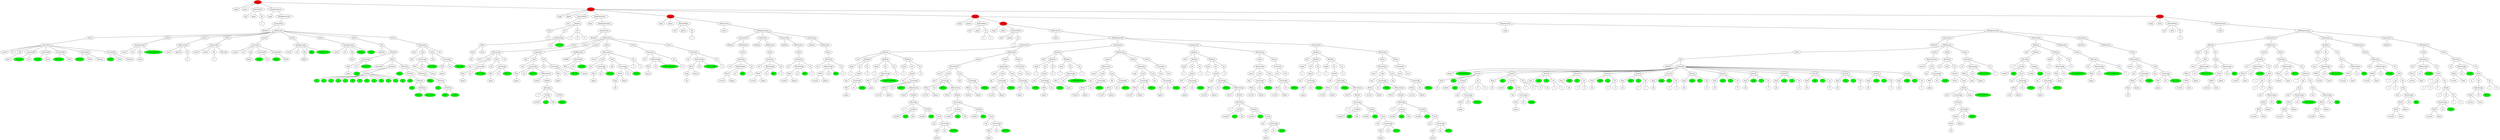 graph tree{NODE0 [label="Stage" style=filled fillcolor="red"]
NODE0_1 [label="stage"]
NODE0 -- NODE0_1
NODE0_2 [label="game"]
NODE0 -- NODE0_2
NODE0_3 [label="Endcondition"]
NODE0_3_1 [label="end"]
NODE0_3 -- NODE0_3_1
NODE0_3_2 [label="game"]
NODE0_3 -- NODE0_3_2
NODE0_3_3 [label="Int"]
NODE0_3_3_0 [label="1"]
NODE0_3_3 -- NODE0_3_3_0
NODE0_3 -- NODE0_3_3
NODE0 -- NODE0_3
NODE0_4 [label="Computermoves"]
NODE0_4_1 [label="comp"]
NODE0_4 -- NODE0_4_1
NODE0_4_2 [label="Multigameaction"]
NODE0_4_2_0 [label="Gameaction"]
NODE0_4_2_0_1 [label="Boolean"]
NODE0_4_2_0 -- NODE0_4_2_0_1
NODE0_4_2_0_2 [label="Multiaction"]
NODE0_4_2_0_2_0 [label="Action"]
NODE0_4_2_0_2_0_1 [label="Loccreate"]
NODE0_4_2_0_2_0_1_0 [label="create"]
NODE0_4_2_0_2_0_1 -- NODE0_4_2_0_2_0_1_0
NODE0_4_2_0_2_0_1_1 [label="loc"]
NODE0_4_2_0_2_0_1 -- NODE0_4_2_0_2_0_1_1
NODE0_4_2_0_2_0_1_2 [label="Obj"]
NODE0_4_2_0_2_0_1_2_0 [label="game"]
NODE0_4_2_0_2_0_1_2 -- NODE0_4_2_0_2_0_1_2_0
NODE0_4_2_0_2_0_1 -- NODE0_4_2_0_2_0_1_2
NODE0_4_2_0_2_0_1_3 [label="Locationdef"]
NODE0_4_2_0_2_0_1_3_1 [fillcolor="green" style=filled label="SOURCE"]
NODE0_4_2_0_2_0_1_3 -- NODE0_4_2_0_2_0_1_3_1
NODE0_4_2_0_2_0_1_3_2 [label="List"]
NODE0_4_2_0_2_0_1_3 -- NODE0_4_2_0_2_0_1_3_2
NODE0_4_2_0_2_0_1 -- NODE0_4_2_0_2_0_1_3
NODE0_4_2_0_2_0_1_4 [label="Locationdef"]
NODE0_4_2_0_2_0_1_4_1 [fillcolor="green" style=filled label="STOCK"]
NODE0_4_2_0_2_0_1_4 -- NODE0_4_2_0_2_0_1_4_1
NODE0_4_2_0_2_0_1_4_2 [label="Stack"]
NODE0_4_2_0_2_0_1_4 -- NODE0_4_2_0_2_0_1_4_2
NODE0_4_2_0_2_0_1 -- NODE0_4_2_0_2_0_1_4
NODE0_4_2_0_2_0_1_5 [label="Locationdef"]
NODE0_4_2_0_2_0_1_5_1 [fillcolor="green" style=filled label="DISCARD"]
NODE0_4_2_0_2_0_1_5 -- NODE0_4_2_0_2_0_1_5_1
NODE0_4_2_0_2_0_1_5_2 [label="Stack"]
NODE0_4_2_0_2_0_1_5 -- NODE0_4_2_0_2_0_1_5_2
NODE0_4_2_0_2_0_1 -- NODE0_4_2_0_2_0_1_5
NODE0_4_2_0_2_0_1_6 [label="Locationdef"]
NODE0_4_2_0_2_0_1_6_1 [fillcolor="green" style=filled label="TRUMP"]
NODE0_4_2_0_2_0_1_6 -- NODE0_4_2_0_2_0_1_6_1
NODE0_4_2_0_2_0_1_6_2 [label="Stack"]
NODE0_4_2_0_2_0_1_6 -- NODE0_4_2_0_2_0_1_6_2
NODE0_4_2_0_2_0_1_6_3 [label="Memory"]
NODE0_4_2_0_2_0_1_6 -- NODE0_4_2_0_2_0_1_6_3
NODE0_4_2_0_2_0_1 -- NODE0_4_2_0_2_0_1_6
NODE0_4_2_0_2_0_1_7 [label="Locationdef"]
NODE0_4_2_0_2_0_1_7_1 [fillcolor="green" style=filled label="LEAD"]
NODE0_4_2_0_2_0_1_7 -- NODE0_4_2_0_2_0_1_7_1
NODE0_4_2_0_2_0_1_7_2 [label="Stack"]
NODE0_4_2_0_2_0_1_7 -- NODE0_4_2_0_2_0_1_7_2
NODE0_4_2_0_2_0_1_7_3 [label="Memory"]
NODE0_4_2_0_2_0_1_7 -- NODE0_4_2_0_2_0_1_7_3
NODE0_4_2_0_2_0_1 -- NODE0_4_2_0_2_0_1_7
NODE0_4_2_0_2_0 -- NODE0_4_2_0_2_0_1
NODE0_4_2_0_2 -- NODE0_4_2_0_2_0
NODE0_4_2_0_2_1 [label="Action"]
NODE0_4_2_0_2_1_1 [label="Storagecreate"]
NODE0_4_2_0_2_1_1_0 [label="create"]
NODE0_4_2_0_2_1_1 -- NODE0_4_2_0_2_1_1_0
NODE0_4_2_0_2_1_1_1 [label="sto"]
NODE0_4_2_0_2_1_1 -- NODE0_4_2_0_2_1_1_1
NODE0_4_2_0_2_1_1_2 [label="Obj"]
NODE0_4_2_0_2_1_1_2_0 [label="game"]
NODE0_4_2_0_2_1_1_2 -- NODE0_4_2_0_2_1_1_2_0
NODE0_4_2_0_2_1_1 -- NODE0_4_2_0_2_1_1_2
NODE0_4_2_0_2_1_1_4 [fillcolor="green" style=filled label="SPADESBROKEN"]
NODE0_4_2_0_2_1_1 -- NODE0_4_2_0_2_1_1_4
NODE0_4_2_0_2_1 -- NODE0_4_2_0_2_1_1
NODE0_4_2_0_2 -- NODE0_4_2_0_2_1
NODE0_4_2_0_2_2 [label="Action"]
NODE0_4_2_0_2_2_1 [label="Playercreate"]
NODE0_4_2_0_2_2_1_0 [label="create"]
NODE0_4_2_0_2_2_1 -- NODE0_4_2_0_2_2_1_0
NODE0_4_2_0_2_2_1_1 [label="players"]
NODE0_4_2_0_2_2_1 -- NODE0_4_2_0_2_2_1_1
NODE0_4_2_0_2_2_1_2 [label="Int"]
NODE0_4_2_0_2_2_1_2_0 [label="4"]
NODE0_4_2_0_2_2_1_2 -- NODE0_4_2_0_2_2_1_2_0
NODE0_4_2_0_2_2_1 -- NODE0_4_2_0_2_2_1_2
NODE0_4_2_0_2_2 -- NODE0_4_2_0_2_2_1
NODE0_4_2_0_2 -- NODE0_4_2_0_2_2
NODE0_4_2_0_2_3 [label="Action"]
NODE0_4_2_0_2_3_1 [label="Teamcreate"]
NODE0_4_2_0_2_3_1_0 [label="create"]
NODE0_4_2_0_2_3_1 -- NODE0_4_2_0_2_3_1_0
NODE0_4_2_0_2_3_1_1 [label="teams"]
NODE0_4_2_0_2_3_1 -- NODE0_4_2_0_2_3_1_1
NODE0_4_2_0_2_3_1_2 [label="Int"]
NODE0_4_2_0_2_3_1_2_0 [label="2"]
NODE0_4_2_0_2_3_1_2 -- NODE0_4_2_0_2_3_1_2_0
NODE0_4_2_0_2_3_1 -- NODE0_4_2_0_2_3_1_2
NODE0_4_2_0_2_3_1_3 [label="alternate"]
NODE0_4_2_0_2_3_1 -- NODE0_4_2_0_2_3_1_3
NODE0_4_2_0_2_3 -- NODE0_4_2_0_2_3_1
NODE0_4_2_0_2 -- NODE0_4_2_0_2_3
NODE0_4_2_0_2_4 [label="Action"]
NODE0_4_2_0_2_4_1 [label="Loccreate"]
NODE0_4_2_0_2_4_1_0 [label="create"]
NODE0_4_2_0_2_4_1 -- NODE0_4_2_0_2_4_1_0
NODE0_4_2_0_2_4_1_1 [label="loc"]
NODE0_4_2_0_2_4_1 -- NODE0_4_2_0_2_4_1_1
NODE0_4_2_0_2_4_1_2 [label="Obj"]
NODE0_4_2_0_2_4_1_2_0 [label="player"]
NODE0_4_2_0_2_4_1_2 -- NODE0_4_2_0_2_4_1_2_0
NODE0_4_2_0_2_4_1 -- NODE0_4_2_0_2_4_1_2
NODE0_4_2_0_2_4_1_3 [label="Locationdef"]
NODE0_4_2_0_2_4_1_3_1 [fillcolor="green" style=filled label="HAND"]
NODE0_4_2_0_2_4_1_3 -- NODE0_4_2_0_2_4_1_3_1
NODE0_4_2_0_2_4_1_3_2 [label="List"]
NODE0_4_2_0_2_4_1_3 -- NODE0_4_2_0_2_4_1_3_2
NODE0_4_2_0_2_4_1 -- NODE0_4_2_0_2_4_1_3
NODE0_4_2_0_2_4_1_4 [label="Locationdef"]
NODE0_4_2_0_2_4_1_4_1 [fillcolor="green" style=filled label="TRICK"]
NODE0_4_2_0_2_4_1_4 -- NODE0_4_2_0_2_4_1_4_1
NODE0_4_2_0_2_4_1_4_2 [label="Stack"]
NODE0_4_2_0_2_4_1_4 -- NODE0_4_2_0_2_4_1_4_2
NODE0_4_2_0_2_4_1 -- NODE0_4_2_0_2_4_1_4
NODE0_4_2_0_2_4 -- NODE0_4_2_0_2_4_1
NODE0_4_2_0_2 -- NODE0_4_2_0_2_4
NODE0_4_2_0_2_5 [label="Action"]
NODE0_4_2_0_2_5_1 [label="Storagecreate"]
NODE0_4_2_0_2_5_1_0 [label="create"]
NODE0_4_2_0_2_5_1 -- NODE0_4_2_0_2_5_1_0
NODE0_4_2_0_2_5_1_1 [label="sto"]
NODE0_4_2_0_2_5_1 -- NODE0_4_2_0_2_5_1_1
NODE0_4_2_0_2_5_1_2 [label="Obj"]
NODE0_4_2_0_2_5_1_2_0 [label="player"]
NODE0_4_2_0_2_5_1_2 -- NODE0_4_2_0_2_5_1_2_0
NODE0_4_2_0_2_5_1 -- NODE0_4_2_0_2_5_1_2
NODE0_4_2_0_2_5_1_4 [fillcolor="green" style=filled label="BID"]
NODE0_4_2_0_2_5_1 -- NODE0_4_2_0_2_5_1_4
NODE0_4_2_0_2_5_1_6 [fillcolor="green" style=filled label="TRICKSWON"]
NODE0_4_2_0_2_5_1 -- NODE0_4_2_0_2_5_1_6
NODE0_4_2_0_2_5 -- NODE0_4_2_0_2_5_1
NODE0_4_2_0_2 -- NODE0_4_2_0_2_5
NODE0_4_2_0_2_6 [label="Action"]
NODE0_4_2_0_2_6_1 [label="Storagecreate"]
NODE0_4_2_0_2_6_1_0 [label="create"]
NODE0_4_2_0_2_6_1 -- NODE0_4_2_0_2_6_1_0
NODE0_4_2_0_2_6_1_1 [label="sto"]
NODE0_4_2_0_2_6_1 -- NODE0_4_2_0_2_6_1_1
NODE0_4_2_0_2_6_1_2 [label="Obj"]
NODE0_4_2_0_2_6_1_2_0 [label="team"]
NODE0_4_2_0_2_6_1_2 -- NODE0_4_2_0_2_6_1_2_0
NODE0_4_2_0_2_6_1 -- NODE0_4_2_0_2_6_1_2
NODE0_4_2_0_2_6_1_4 [fillcolor="green" style=filled label="SCORE"]
NODE0_4_2_0_2_6_1 -- NODE0_4_2_0_2_6_1_4
NODE0_4_2_0_2_6_1_6 [fillcolor="green" style=filled label="BAGS"]
NODE0_4_2_0_2_6_1 -- NODE0_4_2_0_2_6_1_6
NODE0_4_2_0_2_6 -- NODE0_4_2_0_2_6_1
NODE0_4_2_0_2 -- NODE0_4_2_0_2_6
NODE0_4_2_0_2_7 [label="Action"]
NODE0_4_2_0_2_7_1 [label="Init"]
NODE0_4_2_0_2_7_1_0 [label="initialize"]
NODE0_4_2_0_2_7_1 -- NODE0_4_2_0_2_7_1_0
NODE0_4_2_0_2_7_1_1 [label="Deckinit"]
NODE0_4_2_0_2_7_1_1_0 [label="Locstorage"]
NODE0_4_2_0_2_7_1_1_0_1 [label="Who"]
NODE0_4_2_0_2_7_1_1_0_1_0 [label="game"]
NODE0_4_2_0_2_7_1_1_0_1 -- NODE0_4_2_0_2_7_1_1_0_1_0
NODE0_4_2_0_2_7_1_1_0 -- NODE0_4_2_0_2_7_1_1_0_1
NODE0_4_2_0_2_7_1_1_0_2 [label="loc"]
NODE0_4_2_0_2_7_1_1_0 -- NODE0_4_2_0_2_7_1_1_0_2
NODE0_4_2_0_2_7_1_1_0_3 [fillcolor="green" style=filled label="SOURCE"]
NODE0_4_2_0_2_7_1_1_0 -- NODE0_4_2_0_2_7_1_1_0_3
NODE0_4_2_0_2_7_1_1 -- NODE0_4_2_0_2_7_1_1_0
NODE0_4_2_0_2_7_1_1_1 [label="Deck"]
NODE0_4_2_0_2_7_1_1_1_1 [label="permdeck"]
NODE0_4_2_0_2_7_1_1_1 -- NODE0_4_2_0_2_7_1_1_1_1
NODE0_4_2_0_2_7_1_1_1_2 [label="Attribute"]
NODE0_4_2_0_2_7_1_1_1_2_1 [fillcolor="green" style=filled label="rank"]
NODE0_4_2_0_2_7_1_1_1_2 -- NODE0_4_2_0_2_7_1_1_1_2_1
NODE0_4_2_0_2_7_1_1_1_2_2 [label="Attribute"]
NODE0_4_2_0_2_7_1_1_1_2_2_1 [fillcolor="green" style=filled label="A"]
NODE0_4_2_0_2_7_1_1_1_2_2 -- NODE0_4_2_0_2_7_1_1_1_2_2_1
NODE0_4_2_0_2_7_1_1_1_2_2_3 [fillcolor="green" style=filled label="2"]
NODE0_4_2_0_2_7_1_1_1_2_2 -- NODE0_4_2_0_2_7_1_1_1_2_2_3
NODE0_4_2_0_2_7_1_1_1_2_2_5 [fillcolor="green" style=filled label="3"]
NODE0_4_2_0_2_7_1_1_1_2_2 -- NODE0_4_2_0_2_7_1_1_1_2_2_5
NODE0_4_2_0_2_7_1_1_1_2_2_7 [fillcolor="green" style=filled label="4"]
NODE0_4_2_0_2_7_1_1_1_2_2 -- NODE0_4_2_0_2_7_1_1_1_2_2_7
NODE0_4_2_0_2_7_1_1_1_2_2_9 [fillcolor="green" style=filled label="5"]
NODE0_4_2_0_2_7_1_1_1_2_2 -- NODE0_4_2_0_2_7_1_1_1_2_2_9
NODE0_4_2_0_2_7_1_1_1_2_2_11 [fillcolor="green" style=filled label="6"]
NODE0_4_2_0_2_7_1_1_1_2_2 -- NODE0_4_2_0_2_7_1_1_1_2_2_11
NODE0_4_2_0_2_7_1_1_1_2_2_13 [fillcolor="green" style=filled label="7"]
NODE0_4_2_0_2_7_1_1_1_2_2 -- NODE0_4_2_0_2_7_1_1_1_2_2_13
NODE0_4_2_0_2_7_1_1_1_2_2_15 [fillcolor="green" style=filled label="8"]
NODE0_4_2_0_2_7_1_1_1_2_2 -- NODE0_4_2_0_2_7_1_1_1_2_2_15
NODE0_4_2_0_2_7_1_1_1_2_2_17 [fillcolor="green" style=filled label="9"]
NODE0_4_2_0_2_7_1_1_1_2_2 -- NODE0_4_2_0_2_7_1_1_1_2_2_17
NODE0_4_2_0_2_7_1_1_1_2_2_19 [fillcolor="green" style=filled label="10"]
NODE0_4_2_0_2_7_1_1_1_2_2 -- NODE0_4_2_0_2_7_1_1_1_2_2_19
NODE0_4_2_0_2_7_1_1_1_2_2_21 [fillcolor="green" style=filled label="J"]
NODE0_4_2_0_2_7_1_1_1_2_2 -- NODE0_4_2_0_2_7_1_1_1_2_2_21
NODE0_4_2_0_2_7_1_1_1_2_2_23 [fillcolor="green" style=filled label="Q"]
NODE0_4_2_0_2_7_1_1_1_2_2 -- NODE0_4_2_0_2_7_1_1_1_2_2_23
NODE0_4_2_0_2_7_1_1_1_2_2_25 [fillcolor="green" style=filled label="K"]
NODE0_4_2_0_2_7_1_1_1_2_2 -- NODE0_4_2_0_2_7_1_1_1_2_2_25
NODE0_4_2_0_2_7_1_1_1_2 -- NODE0_4_2_0_2_7_1_1_1_2_2
NODE0_4_2_0_2_7_1_1_1 -- NODE0_4_2_0_2_7_1_1_1_2
NODE0_4_2_0_2_7_1_1_1_3 [label="Attribute"]
NODE0_4_2_0_2_7_1_1_1_3_1 [fillcolor="green" style=filled label="color"]
NODE0_4_2_0_2_7_1_1_1_3 -- NODE0_4_2_0_2_7_1_1_1_3_1
NODE0_4_2_0_2_7_1_1_1_3_2 [label="Attribute"]
NODE0_4_2_0_2_7_1_1_1_3_2_1 [fillcolor="green" style=filled label="red"]
NODE0_4_2_0_2_7_1_1_1_3_2 -- NODE0_4_2_0_2_7_1_1_1_3_2_1
NODE0_4_2_0_2_7_1_1_1_3_2_2 [label="Attribute"]
NODE0_4_2_0_2_7_1_1_1_3_2_2_1 [fillcolor="green" style=filled label="suit"]
NODE0_4_2_0_2_7_1_1_1_3_2_2 -- NODE0_4_2_0_2_7_1_1_1_3_2_2_1
NODE0_4_2_0_2_7_1_1_1_3_2_2_2 [label="Attribute"]
NODE0_4_2_0_2_7_1_1_1_3_2_2_2_1 [fillcolor="green" style=filled label="hearts"]
NODE0_4_2_0_2_7_1_1_1_3_2_2_2 -- NODE0_4_2_0_2_7_1_1_1_3_2_2_2_1
NODE0_4_2_0_2_7_1_1_1_3_2_2_2_3 [fillcolor="green" style=filled label="diamonds"]
NODE0_4_2_0_2_7_1_1_1_3_2_2_2 -- NODE0_4_2_0_2_7_1_1_1_3_2_2_2_3
NODE0_4_2_0_2_7_1_1_1_3_2_2 -- NODE0_4_2_0_2_7_1_1_1_3_2_2_2
NODE0_4_2_0_2_7_1_1_1_3_2 -- NODE0_4_2_0_2_7_1_1_1_3_2_2
NODE0_4_2_0_2_7_1_1_1_3 -- NODE0_4_2_0_2_7_1_1_1_3_2
NODE0_4_2_0_2_7_1_1_1_3_3 [label="Attribute"]
NODE0_4_2_0_2_7_1_1_1_3_3_1 [fillcolor="green" style=filled label="black"]
NODE0_4_2_0_2_7_1_1_1_3_3 -- NODE0_4_2_0_2_7_1_1_1_3_3_1
NODE0_4_2_0_2_7_1_1_1_3_3_2 [label="Attribute"]
NODE0_4_2_0_2_7_1_1_1_3_3_2_1 [fillcolor="green" style=filled label="suit"]
NODE0_4_2_0_2_7_1_1_1_3_3_2 -- NODE0_4_2_0_2_7_1_1_1_3_3_2_1
NODE0_4_2_0_2_7_1_1_1_3_3_2_2 [label="Attribute"]
NODE0_4_2_0_2_7_1_1_1_3_3_2_2_1 [fillcolor="green" style=filled label="clubs"]
NODE0_4_2_0_2_7_1_1_1_3_3_2_2 -- NODE0_4_2_0_2_7_1_1_1_3_3_2_2_1
NODE0_4_2_0_2_7_1_1_1_3_3_2_2_3 [fillcolor="green" style=filled label="spades"]
NODE0_4_2_0_2_7_1_1_1_3_3_2_2 -- NODE0_4_2_0_2_7_1_1_1_3_3_2_2_3
NODE0_4_2_0_2_7_1_1_1_3_3_2 -- NODE0_4_2_0_2_7_1_1_1_3_3_2_2
NODE0_4_2_0_2_7_1_1_1_3_3 -- NODE0_4_2_0_2_7_1_1_1_3_3_2
NODE0_4_2_0_2_7_1_1_1_3 -- NODE0_4_2_0_2_7_1_1_1_3_3
NODE0_4_2_0_2_7_1_1_1 -- NODE0_4_2_0_2_7_1_1_1_3
NODE0_4_2_0_2_7_1_1 -- NODE0_4_2_0_2_7_1_1_1
NODE0_4_2_0_2_7_1 -- NODE0_4_2_0_2_7_1_1
NODE0_4_2_0_2_7 -- NODE0_4_2_0_2_7_1
NODE0_4_2_0_2 -- NODE0_4_2_0_2_7
NODE0_4_2_0_2_8 [label="Action"]
NODE0_4_2_0_2_8_1 [label="Copyaction"]
NODE0_4_2_0_2_8_1_0 [label="copy"]
NODE0_4_2_0_2_8_1 -- NODE0_4_2_0_2_8_1_0
NODE0_4_2_0_2_8_1_1 [label="Card"]
NODE0_4_2_0_2_8_1_1_1 [label="top"]
NODE0_4_2_0_2_8_1_1 -- NODE0_4_2_0_2_8_1_1_1
NODE0_4_2_0_2_8_1_1_2 [label="Locstorage"]
NODE0_4_2_0_2_8_1_1_2_1 [label="Who"]
NODE0_4_2_0_2_8_1_1_2_1_0 [label="game"]
NODE0_4_2_0_2_8_1_1_2_1 -- NODE0_4_2_0_2_8_1_1_2_1_0
NODE0_4_2_0_2_8_1_1_2 -- NODE0_4_2_0_2_8_1_1_2_1
NODE0_4_2_0_2_8_1_1_2_2 [label="loc"]
NODE0_4_2_0_2_8_1_1_2 -- NODE0_4_2_0_2_8_1_1_2_2
NODE0_4_2_0_2_8_1_1_2_3 [fillcolor="green" style=filled label="SOURCE"]
NODE0_4_2_0_2_8_1_1_2 -- NODE0_4_2_0_2_8_1_1_2_3
NODE0_4_2_0_2_8_1_1 -- NODE0_4_2_0_2_8_1_1_2
NODE0_4_2_0_2_8_1 -- NODE0_4_2_0_2_8_1_1
NODE0_4_2_0_2_8_1_2 [label="Card"]
NODE0_4_2_0_2_8_1_2_1 [label="top"]
NODE0_4_2_0_2_8_1_2 -- NODE0_4_2_0_2_8_1_2_1
NODE0_4_2_0_2_8_1_2_2 [label="Locstorage"]
NODE0_4_2_0_2_8_1_2_2_1 [label="Who"]
NODE0_4_2_0_2_8_1_2_2_1_0 [label="game"]
NODE0_4_2_0_2_8_1_2_2_1 -- NODE0_4_2_0_2_8_1_2_2_1_0
NODE0_4_2_0_2_8_1_2_2 -- NODE0_4_2_0_2_8_1_2_2_1
NODE0_4_2_0_2_8_1_2_2_2 [label="loc"]
NODE0_4_2_0_2_8_1_2_2 -- NODE0_4_2_0_2_8_1_2_2_2
NODE0_4_2_0_2_8_1_2_2_3 [fillcolor="green" style=filled label="DISCARD"]
NODE0_4_2_0_2_8_1_2_2 -- NODE0_4_2_0_2_8_1_2_2_3
NODE0_4_2_0_2_8_1_2 -- NODE0_4_2_0_2_8_1_2_2
NODE0_4_2_0_2_8_1 -- NODE0_4_2_0_2_8_1_2
NODE0_4_2_0_2_8_1_3 [label="all"]
NODE0_4_2_0_2_8_1 -- NODE0_4_2_0_2_8_1_3
NODE0_4_2_0_2_8 -- NODE0_4_2_0_2_8_1
NODE0_4_2_0_2 -- NODE0_4_2_0_2_8
NODE0_4_2_0 -- NODE0_4_2_0_2
NODE0_4_2 -- NODE0_4_2_0
NODE0_4 -- NODE0_4_2
NODE0 -- NODE0_4
NODE0_5 [label="Stage" style=filled fillcolor="red"]
NODE0_5_1 [label="stage"]
NODE0_5 -- NODE0_5_1
NODE0_5_2 [label="player"]
NODE0_5 -- NODE0_5_2
NODE0_5_3 [label="Endcondition"]
NODE0_5_3_1 [label="end"]
NODE0_5_3 -- NODE0_5_3_1
NODE0_5_3_2 [label="Boolean"]
NODE0_5_3_2_1 [label="Intop"]
NODE0_5_3_2_1_0 [label=">="]
NODE0_5_3_2_1 -- NODE0_5_3_2_1_0
NODE0_5_3_2 -- NODE0_5_3_2_1
NODE0_5_3_2_2 [label="Int"]
NODE0_5_3_2_2_0 [label="Rawstorage"]
NODE0_5_3_2_2_0_1 [label="Who2"]
NODE0_5_3_2_2_0_1_1 [label="Posq"]
NODE0_5_3_2_2_0_1_1_0 [label="any"]
NODE0_5_3_2_2_0_1_1 -- NODE0_5_3_2_2_0_1_1_0
NODE0_5_3_2_2_0_1 -- NODE0_5_3_2_2_0_1_1
NODE0_5_3_2_2_0_1_2 [label="team"]
NODE0_5_3_2_2_0_1 -- NODE0_5_3_2_2_0_1_2
NODE0_5_3_2_2_0 -- NODE0_5_3_2_2_0_1
NODE0_5_3_2_2_0_2 [label="sto"]
NODE0_5_3_2_2_0 -- NODE0_5_3_2_2_0_2
NODE0_5_3_2_2_0_3 [fillcolor="green" style=filled label="SCORE"]
NODE0_5_3_2_2_0 -- NODE0_5_3_2_2_0_3
NODE0_5_3_2_2 -- NODE0_5_3_2_2_0
NODE0_5_3_2 -- NODE0_5_3_2_2
NODE0_5_3_2_3 [label="Int"]
NODE0_5_3_2_3_0 [label="5"]
NODE0_5_3_2_3 -- NODE0_5_3_2_3_0
NODE0_5_3_2_3_1 [label="0"]
NODE0_5_3_2_3 -- NODE0_5_3_2_3_1
NODE0_5_3_2_3_2 [label="0"]
NODE0_5_3_2_3 -- NODE0_5_3_2_3_2
NODE0_5_3_2 -- NODE0_5_3_2_3
NODE0_5_3 -- NODE0_5_3_2
NODE0_5 -- NODE0_5_3
NODE0_5_4 [label="Computermoves"]
NODE0_5_4_1 [label="comp"]
NODE0_5_4 -- NODE0_5_4_1
NODE0_5_4_2 [label="Multigameaction"]
NODE0_5_4_2_0 [label="Gameaction"]
NODE0_5_4_2_0_1 [label="Boolean"]
NODE0_5_4_2_0 -- NODE0_5_4_2_0_1
NODE0_5_4_2_0_2 [label="Multiaction"]
NODE0_5_4_2_0_2_0 [label="Action"]
NODE0_5_4_2_0_2_0_1 [label="Moveaction"]
NODE0_5_4_2_0_2_0_1_0 [label="move"]
NODE0_5_4_2_0_2_0_1 -- NODE0_5_4_2_0_2_0_1_0
NODE0_5_4_2_0_2_0_1_1 [label="Card"]
NODE0_5_4_2_0_2_0_1_1_1 [label="top"]
NODE0_5_4_2_0_2_0_1_1 -- NODE0_5_4_2_0_2_0_1_1_1
NODE0_5_4_2_0_2_0_1_1_2 [label="Locstorage"]
NODE0_5_4_2_0_2_0_1_1_2_1 [label="Who"]
NODE0_5_4_2_0_2_0_1_1_2_1_0 [label="game"]
NODE0_5_4_2_0_2_0_1_1_2_1 -- NODE0_5_4_2_0_2_0_1_1_2_1_0
NODE0_5_4_2_0_2_0_1_1_2 -- NODE0_5_4_2_0_2_0_1_1_2_1
NODE0_5_4_2_0_2_0_1_1_2_2 [label="loc"]
NODE0_5_4_2_0_2_0_1_1_2 -- NODE0_5_4_2_0_2_0_1_1_2_2
NODE0_5_4_2_0_2_0_1_1_2_3 [fillcolor="green" style=filled label="DISCARD"]
NODE0_5_4_2_0_2_0_1_1_2 -- NODE0_5_4_2_0_2_0_1_1_2_3
NODE0_5_4_2_0_2_0_1_1 -- NODE0_5_4_2_0_2_0_1_1_2
NODE0_5_4_2_0_2_0_1 -- NODE0_5_4_2_0_2_0_1_1
NODE0_5_4_2_0_2_0_1_2 [label="Card"]
NODE0_5_4_2_0_2_0_1_2_1 [label="top"]
NODE0_5_4_2_0_2_0_1_2 -- NODE0_5_4_2_0_2_0_1_2_1
NODE0_5_4_2_0_2_0_1_2_2 [label="Locstorage"]
NODE0_5_4_2_0_2_0_1_2_2_1 [label="Who"]
NODE0_5_4_2_0_2_0_1_2_2_1_0 [label="game"]
NODE0_5_4_2_0_2_0_1_2_2_1 -- NODE0_5_4_2_0_2_0_1_2_2_1_0
NODE0_5_4_2_0_2_0_1_2_2 -- NODE0_5_4_2_0_2_0_1_2_2_1
NODE0_5_4_2_0_2_0_1_2_2_2 [label="loc"]
NODE0_5_4_2_0_2_0_1_2_2 -- NODE0_5_4_2_0_2_0_1_2_2_2
NODE0_5_4_2_0_2_0_1_2_2_3 [fillcolor="green" style=filled label="STOCK"]
NODE0_5_4_2_0_2_0_1_2_2 -- NODE0_5_4_2_0_2_0_1_2_2_3
NODE0_5_4_2_0_2_0_1_2 -- NODE0_5_4_2_0_2_0_1_2_2
NODE0_5_4_2_0_2_0_1 -- NODE0_5_4_2_0_2_0_1_2
NODE0_5_4_2_0_2_0_1_3 [label="all"]
NODE0_5_4_2_0_2_0_1 -- NODE0_5_4_2_0_2_0_1_3
NODE0_5_4_2_0_2_0 -- NODE0_5_4_2_0_2_0_1
NODE0_5_4_2_0_2 -- NODE0_5_4_2_0_2_0
NODE0_5_4_2_0_2_1 [label="Action"]
NODE0_5_4_2_0_2_1_1 [label="Copyaction"]
NODE0_5_4_2_0_2_1_1_0 [label="copy"]
NODE0_5_4_2_0_2_1_1 -- NODE0_5_4_2_0_2_1_1_0
NODE0_5_4_2_0_2_1_1_1 [label="Card"]
NODE0_5_4_2_0_2_1_1_1_1 [label="top"]
NODE0_5_4_2_0_2_1_1_1 -- NODE0_5_4_2_0_2_1_1_1_1
NODE0_5_4_2_0_2_1_1_1_2 [label="Locstorage"]
NODE0_5_4_2_0_2_1_1_1_2_1 [label="Who"]
NODE0_5_4_2_0_2_1_1_1_2_1_0 [label="game"]
NODE0_5_4_2_0_2_1_1_1_2_1 -- NODE0_5_4_2_0_2_1_1_1_2_1_0
NODE0_5_4_2_0_2_1_1_1_2 -- NODE0_5_4_2_0_2_1_1_1_2_1
NODE0_5_4_2_0_2_1_1_1_2_2 [label="loc"]
NODE0_5_4_2_0_2_1_1_1_2 -- NODE0_5_4_2_0_2_1_1_1_2_2
NODE0_5_4_2_0_2_1_1_1_2_3 [fillcolor="green" style=filled label="STOCK"]
NODE0_5_4_2_0_2_1_1_1_2 -- NODE0_5_4_2_0_2_1_1_1_2_3
NODE0_5_4_2_0_2_1_1_1_2_4 [label="Whereclause"]
NODE0_5_4_2_0_2_1_1_1_2_4_0 [label="where"]
NODE0_5_4_2_0_2_1_1_1_2_4 -- NODE0_5_4_2_0_2_1_1_1_2_4_0
NODE0_5_4_2_0_2_1_1_1_2_4_1 [label="Boolatt"]
NODE0_5_4_2_0_2_1_1_1_2_4_1_1 [label="Attrcomp"]
NODE0_5_4_2_0_2_1_1_1_2_4_1_1_0 [label="=="]
NODE0_5_4_2_0_2_1_1_1_2_4_1_1 -- NODE0_5_4_2_0_2_1_1_1_2_4_1_1_0
NODE0_5_4_2_0_2_1_1_1_2_4_1_1_1 [label="Cardatt"]
NODE0_5_4_2_0_2_1_1_1_2_4_1_1_1_1 [label="cardatt"]
NODE0_5_4_2_0_2_1_1_1_2_4_1_1_1 -- NODE0_5_4_2_0_2_1_1_1_2_4_1_1_1_1
NODE0_5_4_2_0_2_1_1_1_2_4_1_1_1_2 [fillcolor="green" style=filled label="suit"]
NODE0_5_4_2_0_2_1_1_1_2_4_1_1_1 -- NODE0_5_4_2_0_2_1_1_1_2_4_1_1_1_2
NODE0_5_4_2_0_2_1_1_1_2_4_1_1_1_3 [label="this"]
NODE0_5_4_2_0_2_1_1_1_2_4_1_1_1 -- NODE0_5_4_2_0_2_1_1_1_2_4_1_1_1_3
NODE0_5_4_2_0_2_1_1_1_2_4_1_1 -- NODE0_5_4_2_0_2_1_1_1_2_4_1_1_1
NODE0_5_4_2_0_2_1_1_1_2_4_1_1_2 [label="Cardatt"]
NODE0_5_4_2_0_2_1_1_1_2_4_1_1_2_0 [fillcolor="green" style=filled label="spades"]
NODE0_5_4_2_0_2_1_1_1_2_4_1_1_2 -- NODE0_5_4_2_0_2_1_1_1_2_4_1_1_2_0
NODE0_5_4_2_0_2_1_1_1_2_4_1_1 -- NODE0_5_4_2_0_2_1_1_1_2_4_1_1_2
NODE0_5_4_2_0_2_1_1_1_2_4_1 -- NODE0_5_4_2_0_2_1_1_1_2_4_1_1
NODE0_5_4_2_0_2_1_1_1_2_4 -- NODE0_5_4_2_0_2_1_1_1_2_4_1
NODE0_5_4_2_0_2_1_1_1_2 -- NODE0_5_4_2_0_2_1_1_1_2_4
NODE0_5_4_2_0_2_1_1_1 -- NODE0_5_4_2_0_2_1_1_1_2
NODE0_5_4_2_0_2_1_1 -- NODE0_5_4_2_0_2_1_1_1
NODE0_5_4_2_0_2_1_1_2 [label="Card"]
NODE0_5_4_2_0_2_1_1_2_1 [label="top"]
NODE0_5_4_2_0_2_1_1_2 -- NODE0_5_4_2_0_2_1_1_2_1
NODE0_5_4_2_0_2_1_1_2_2 [label="Locstorage"]
NODE0_5_4_2_0_2_1_1_2_2_1 [label="Who"]
NODE0_5_4_2_0_2_1_1_2_2_1_0 [label="game"]
NODE0_5_4_2_0_2_1_1_2_2_1 -- NODE0_5_4_2_0_2_1_1_2_2_1_0
NODE0_5_4_2_0_2_1_1_2_2 -- NODE0_5_4_2_0_2_1_1_2_2_1
NODE0_5_4_2_0_2_1_1_2_2_2 [label="loc"]
NODE0_5_4_2_0_2_1_1_2_2 -- NODE0_5_4_2_0_2_1_1_2_2_2
NODE0_5_4_2_0_2_1_1_2_2_3 [fillcolor="green" style=filled label="TRUMP"]
NODE0_5_4_2_0_2_1_1_2_2 -- NODE0_5_4_2_0_2_1_1_2_2_3
NODE0_5_4_2_0_2_1_1_2 -- NODE0_5_4_2_0_2_1_1_2_2
NODE0_5_4_2_0_2_1_1 -- NODE0_5_4_2_0_2_1_1_2
NODE0_5_4_2_0_2_1 -- NODE0_5_4_2_0_2_1_1
NODE0_5_4_2_0_2 -- NODE0_5_4_2_0_2_1
NODE0_5_4_2_0_2_2 [label="Action"]
NODE0_5_4_2_0_2_2_1 [label="Shuffleaction"]
NODE0_5_4_2_0_2_2_1_0 [label="shuffle"]
NODE0_5_4_2_0_2_2_1 -- NODE0_5_4_2_0_2_2_1_0
NODE0_5_4_2_0_2_2_1_1 [label="Locstorage"]
NODE0_5_4_2_0_2_2_1_1_1 [label="Who"]
NODE0_5_4_2_0_2_2_1_1_1_0 [label="game"]
NODE0_5_4_2_0_2_2_1_1_1 -- NODE0_5_4_2_0_2_2_1_1_1_0
NODE0_5_4_2_0_2_2_1_1 -- NODE0_5_4_2_0_2_2_1_1_1
NODE0_5_4_2_0_2_2_1_1_2 [label="loc"]
NODE0_5_4_2_0_2_2_1_1 -- NODE0_5_4_2_0_2_2_1_1_2
NODE0_5_4_2_0_2_2_1_1_3 [fillcolor="green" style=filled label="STOCK"]
NODE0_5_4_2_0_2_2_1_1 -- NODE0_5_4_2_0_2_2_1_1_3
NODE0_5_4_2_0_2_2_1 -- NODE0_5_4_2_0_2_2_1_1
NODE0_5_4_2_0_2_2 -- NODE0_5_4_2_0_2_2_1
NODE0_5_4_2_0_2 -- NODE0_5_4_2_0_2_2
NODE0_5_4_2_0_2_3 [label="Action"]
NODE0_5_4_2_0_2_3_1 [label="Moveaction"]
NODE0_5_4_2_0_2_3_1_0 [label="move"]
NODE0_5_4_2_0_2_3_1 -- NODE0_5_4_2_0_2_3_1_0
NODE0_5_4_2_0_2_3_1_1 [label="Card"]
NODE0_5_4_2_0_2_3_1_1_1 [label="top"]
NODE0_5_4_2_0_2_3_1_1 -- NODE0_5_4_2_0_2_3_1_1_1
NODE0_5_4_2_0_2_3_1_1_2 [label="Locstorage"]
NODE0_5_4_2_0_2_3_1_1_2_1 [label="Who"]
NODE0_5_4_2_0_2_3_1_1_2_1_0 [label="game"]
NODE0_5_4_2_0_2_3_1_1_2_1 -- NODE0_5_4_2_0_2_3_1_1_2_1_0
NODE0_5_4_2_0_2_3_1_1_2 -- NODE0_5_4_2_0_2_3_1_1_2_1
NODE0_5_4_2_0_2_3_1_1_2_2 [label="loc"]
NODE0_5_4_2_0_2_3_1_1_2 -- NODE0_5_4_2_0_2_3_1_1_2_2
NODE0_5_4_2_0_2_3_1_1_2_3 [fillcolor="green" style=filled label="STOCK"]
NODE0_5_4_2_0_2_3_1_1_2 -- NODE0_5_4_2_0_2_3_1_1_2_3
NODE0_5_4_2_0_2_3_1_1 -- NODE0_5_4_2_0_2_3_1_1_2
NODE0_5_4_2_0_2_3_1 -- NODE0_5_4_2_0_2_3_1_1
NODE0_5_4_2_0_2_3_1_2 [label="Card"]
NODE0_5_4_2_0_2_3_1_2_1 [label="top"]
NODE0_5_4_2_0_2_3_1_2 -- NODE0_5_4_2_0_2_3_1_2_1
NODE0_5_4_2_0_2_3_1_2_2 [label="Locstorage"]
NODE0_5_4_2_0_2_3_1_2_2_1 [label="Who2"]
NODE0_5_4_2_0_2_3_1_2_2_1_1 [label="Posq"]
NODE0_5_4_2_0_2_3_1_2_2_1_1_0 [label="all"]
NODE0_5_4_2_0_2_3_1_2_2_1_1 -- NODE0_5_4_2_0_2_3_1_2_2_1_1_0
NODE0_5_4_2_0_2_3_1_2_2_1 -- NODE0_5_4_2_0_2_3_1_2_2_1_1
NODE0_5_4_2_0_2_3_1_2_2_1_2 [label="player"]
NODE0_5_4_2_0_2_3_1_2_2_1 -- NODE0_5_4_2_0_2_3_1_2_2_1_2
NODE0_5_4_2_0_2_3_1_2_2 -- NODE0_5_4_2_0_2_3_1_2_2_1
NODE0_5_4_2_0_2_3_1_2_2_2 [label="loc"]
NODE0_5_4_2_0_2_3_1_2_2 -- NODE0_5_4_2_0_2_3_1_2_2_2
NODE0_5_4_2_0_2_3_1_2_2_3 [fillcolor="green" style=filled label="HAND"]
NODE0_5_4_2_0_2_3_1_2_2 -- NODE0_5_4_2_0_2_3_1_2_2_3
NODE0_5_4_2_0_2_3_1_2 -- NODE0_5_4_2_0_2_3_1_2_2
NODE0_5_4_2_0_2_3_1 -- NODE0_5_4_2_0_2_3_1_2
NODE0_5_4_2_0_2_3_1_3 [label="Int"]
NODE0_5_4_2_0_2_3_1_3_0 [label="1"]
NODE0_5_4_2_0_2_3_1_3 -- NODE0_5_4_2_0_2_3_1_3_0
NODE0_5_4_2_0_2_3_1_3_1 [label="3"]
NODE0_5_4_2_0_2_3_1_3 -- NODE0_5_4_2_0_2_3_1_3_1
NODE0_5_4_2_0_2_3_1 -- NODE0_5_4_2_0_2_3_1_3
NODE0_5_4_2_0_2_3 -- NODE0_5_4_2_0_2_3_1
NODE0_5_4_2_0_2 -- NODE0_5_4_2_0_2_3
NODE0_5_4_2_0_2_4 [label="Action"]
NODE0_5_4_2_0_2_4_1 [label="Setaction"]
NODE0_5_4_2_0_2_4_1_0 [label="set"]
NODE0_5_4_2_0_2_4_1 -- NODE0_5_4_2_0_2_4_1_0
NODE0_5_4_2_0_2_4_1_1 [label="Rawstorage"]
NODE0_5_4_2_0_2_4_1_1_1 [label="Who"]
NODE0_5_4_2_0_2_4_1_1_1_0 [label="game"]
NODE0_5_4_2_0_2_4_1_1_1 -- NODE0_5_4_2_0_2_4_1_1_1_0
NODE0_5_4_2_0_2_4_1_1 -- NODE0_5_4_2_0_2_4_1_1_1
NODE0_5_4_2_0_2_4_1_1_2 [label="sto"]
NODE0_5_4_2_0_2_4_1_1 -- NODE0_5_4_2_0_2_4_1_1_2
NODE0_5_4_2_0_2_4_1_1_3 [fillcolor="green" style=filled label="SPADESBROKEN"]
NODE0_5_4_2_0_2_4_1_1 -- NODE0_5_4_2_0_2_4_1_1_3
NODE0_5_4_2_0_2_4_1 -- NODE0_5_4_2_0_2_4_1_1
NODE0_5_4_2_0_2_4_1_2 [label="Int"]
NODE0_5_4_2_0_2_4_1_2_0 [label="0"]
NODE0_5_4_2_0_2_4_1_2 -- NODE0_5_4_2_0_2_4_1_2_0
NODE0_5_4_2_0_2_4_1 -- NODE0_5_4_2_0_2_4_1_2
NODE0_5_4_2_0_2_4 -- NODE0_5_4_2_0_2_4_1
NODE0_5_4_2_0_2 -- NODE0_5_4_2_0_2_4
NODE0_5_4_2_0_2_5 [label="Action"]
NODE0_5_4_2_0_2_5_1 [label="Setaction"]
NODE0_5_4_2_0_2_5_1_0 [label="set"]
NODE0_5_4_2_0_2_5_1 -- NODE0_5_4_2_0_2_5_1_0
NODE0_5_4_2_0_2_5_1_1 [label="Rawstorage"]
NODE0_5_4_2_0_2_5_1_1_1 [label="Who2"]
NODE0_5_4_2_0_2_5_1_1_1_1 [label="Posq"]
NODE0_5_4_2_0_2_5_1_1_1_1_0 [label="all"]
NODE0_5_4_2_0_2_5_1_1_1_1 -- NODE0_5_4_2_0_2_5_1_1_1_1_0
NODE0_5_4_2_0_2_5_1_1_1 -- NODE0_5_4_2_0_2_5_1_1_1_1
NODE0_5_4_2_0_2_5_1_1_1_2 [label="player"]
NODE0_5_4_2_0_2_5_1_1_1 -- NODE0_5_4_2_0_2_5_1_1_1_2
NODE0_5_4_2_0_2_5_1_1 -- NODE0_5_4_2_0_2_5_1_1_1
NODE0_5_4_2_0_2_5_1_1_2 [label="sto"]
NODE0_5_4_2_0_2_5_1_1 -- NODE0_5_4_2_0_2_5_1_1_2
NODE0_5_4_2_0_2_5_1_1_3 [fillcolor="green" style=filled label="TRICKSWON"]
NODE0_5_4_2_0_2_5_1_1 -- NODE0_5_4_2_0_2_5_1_1_3
NODE0_5_4_2_0_2_5_1 -- NODE0_5_4_2_0_2_5_1_1
NODE0_5_4_2_0_2_5_1_2 [label="Int"]
NODE0_5_4_2_0_2_5_1_2_0 [label="0"]
NODE0_5_4_2_0_2_5_1_2 -- NODE0_5_4_2_0_2_5_1_2_0
NODE0_5_4_2_0_2_5_1 -- NODE0_5_4_2_0_2_5_1_2
NODE0_5_4_2_0_2_5 -- NODE0_5_4_2_0_2_5_1
NODE0_5_4_2_0_2 -- NODE0_5_4_2_0_2_5
NODE0_5_4_2_0 -- NODE0_5_4_2_0_2
NODE0_5_4_2 -- NODE0_5_4_2_0
NODE0_5_4 -- NODE0_5_4_2
NODE0_5 -- NODE0_5_4
NODE0_5_5 [label="Stage" style=filled fillcolor="red"]
NODE0_5_5_1 [label="stage"]
NODE0_5_5 -- NODE0_5_5_1
NODE0_5_5_2 [label="player"]
NODE0_5_5 -- NODE0_5_5_2
NODE0_5_5_3 [label="Endcondition"]
NODE0_5_5_3_1 [label="end"]
NODE0_5_5_3 -- NODE0_5_5_3_1
NODE0_5_5_3_2 [label="player"]
NODE0_5_5_3 -- NODE0_5_5_3_2
NODE0_5_5_3_3 [label="Int"]
NODE0_5_5_3_3_0 [label="1"]
NODE0_5_5_3_3 -- NODE0_5_5_3_3_0
NODE0_5_5_3 -- NODE0_5_5_3_3
NODE0_5_5 -- NODE0_5_5_3
NODE0_5_5_4 [label="Playermoves"]
NODE0_5_5_4_1 [label="choice"]
NODE0_5_5_4 -- NODE0_5_5_4_1
NODE0_5_5_4_2 [label="Multigameaction"]
NODE0_5_5_4_2_0 [label="Gameaction"]
NODE0_5_5_4_2_0_1 [label="Boolean"]
NODE0_5_5_4_2_0 -- NODE0_5_5_4_2_0_1
NODE0_5_5_4_2_0_2 [label="Multiaction"]
NODE0_5_5_4_2_0_2_0 [label="Action"]
NODE0_5_5_4_2_0_2_0_1 [label="Setaction"]
NODE0_5_5_4_2_0_2_0_1_0 [label="set"]
NODE0_5_5_4_2_0_2_0_1 -- NODE0_5_5_4_2_0_2_0_1_0
NODE0_5_5_4_2_0_2_0_1_1 [label="Rawstorage"]
NODE0_5_5_4_2_0_2_0_1_1_1 [label="Who2"]
NODE0_5_5_4_2_0_2_0_1_1_1_1 [label="current"]
NODE0_5_5_4_2_0_2_0_1_1_1 -- NODE0_5_5_4_2_0_2_0_1_1_1_1
NODE0_5_5_4_2_0_2_0_1_1_1_2 [label="player"]
NODE0_5_5_4_2_0_2_0_1_1_1 -- NODE0_5_5_4_2_0_2_0_1_1_1_2
NODE0_5_5_4_2_0_2_0_1_1 -- NODE0_5_5_4_2_0_2_0_1_1_1
NODE0_5_5_4_2_0_2_0_1_1_2 [label="sto"]
NODE0_5_5_4_2_0_2_0_1_1 -- NODE0_5_5_4_2_0_2_0_1_1_2
NODE0_5_5_4_2_0_2_0_1_1_3 [fillcolor="green" style=filled label="BID"]
NODE0_5_5_4_2_0_2_0_1_1 -- NODE0_5_5_4_2_0_2_0_1_1_3
NODE0_5_5_4_2_0_2_0_1 -- NODE0_5_5_4_2_0_2_0_1_1
NODE0_5_5_4_2_0_2_0_1_2 [label="Int"]
NODE0_5_5_4_2_0_2_0_1_2_0 [label="1"]
NODE0_5_5_4_2_0_2_0_1_2 -- NODE0_5_5_4_2_0_2_0_1_2_0
NODE0_5_5_4_2_0_2_0_1 -- NODE0_5_5_4_2_0_2_0_1_2
NODE0_5_5_4_2_0_2_0 -- NODE0_5_5_4_2_0_2_0_1
NODE0_5_5_4_2_0_2 -- NODE0_5_5_4_2_0_2_0
NODE0_5_5_4_2_0 -- NODE0_5_5_4_2_0_2
NODE0_5_5_4_2 -- NODE0_5_5_4_2_0
NODE0_5_5_4_2_1 [label="Gameaction"]
NODE0_5_5_4_2_1_1 [label="Boolean"]
NODE0_5_5_4_2_1 -- NODE0_5_5_4_2_1_1
NODE0_5_5_4_2_1_2 [label="Multiaction"]
NODE0_5_5_4_2_1_2_0 [label="Action"]
NODE0_5_5_4_2_1_2_0_1 [label="Setaction"]
NODE0_5_5_4_2_1_2_0_1_0 [label="set"]
NODE0_5_5_4_2_1_2_0_1 -- NODE0_5_5_4_2_1_2_0_1_0
NODE0_5_5_4_2_1_2_0_1_1 [label="Rawstorage"]
NODE0_5_5_4_2_1_2_0_1_1_1 [label="Who2"]
NODE0_5_5_4_2_1_2_0_1_1_1_1 [label="current"]
NODE0_5_5_4_2_1_2_0_1_1_1 -- NODE0_5_5_4_2_1_2_0_1_1_1_1
NODE0_5_5_4_2_1_2_0_1_1_1_2 [label="player"]
NODE0_5_5_4_2_1_2_0_1_1_1 -- NODE0_5_5_4_2_1_2_0_1_1_1_2
NODE0_5_5_4_2_1_2_0_1_1 -- NODE0_5_5_4_2_1_2_0_1_1_1
NODE0_5_5_4_2_1_2_0_1_1_2 [label="sto"]
NODE0_5_5_4_2_1_2_0_1_1 -- NODE0_5_5_4_2_1_2_0_1_1_2
NODE0_5_5_4_2_1_2_0_1_1_3 [fillcolor="green" style=filled label="BID"]
NODE0_5_5_4_2_1_2_0_1_1 -- NODE0_5_5_4_2_1_2_0_1_1_3
NODE0_5_5_4_2_1_2_0_1 -- NODE0_5_5_4_2_1_2_0_1_1
NODE0_5_5_4_2_1_2_0_1_2 [label="Int"]
NODE0_5_5_4_2_1_2_0_1_2_0 [label="2"]
NODE0_5_5_4_2_1_2_0_1_2 -- NODE0_5_5_4_2_1_2_0_1_2_0
NODE0_5_5_4_2_1_2_0_1 -- NODE0_5_5_4_2_1_2_0_1_2
NODE0_5_5_4_2_1_2_0 -- NODE0_5_5_4_2_1_2_0_1
NODE0_5_5_4_2_1_2 -- NODE0_5_5_4_2_1_2_0
NODE0_5_5_4_2_1 -- NODE0_5_5_4_2_1_2
NODE0_5_5_4_2 -- NODE0_5_5_4_2_1
NODE0_5_5_4_2_2 [label="Gameaction"]
NODE0_5_5_4_2_2_1 [label="Boolean"]
NODE0_5_5_4_2_2 -- NODE0_5_5_4_2_2_1
NODE0_5_5_4_2_2_2 [label="Multiaction"]
NODE0_5_5_4_2_2_2_0 [label="Action"]
NODE0_5_5_4_2_2_2_0_1 [label="Setaction"]
NODE0_5_5_4_2_2_2_0_1_0 [label="set"]
NODE0_5_5_4_2_2_2_0_1 -- NODE0_5_5_4_2_2_2_0_1_0
NODE0_5_5_4_2_2_2_0_1_1 [label="Rawstorage"]
NODE0_5_5_4_2_2_2_0_1_1_1 [label="Who2"]
NODE0_5_5_4_2_2_2_0_1_1_1_1 [label="current"]
NODE0_5_5_4_2_2_2_0_1_1_1 -- NODE0_5_5_4_2_2_2_0_1_1_1_1
NODE0_5_5_4_2_2_2_0_1_1_1_2 [label="player"]
NODE0_5_5_4_2_2_2_0_1_1_1 -- NODE0_5_5_4_2_2_2_0_1_1_1_2
NODE0_5_5_4_2_2_2_0_1_1 -- NODE0_5_5_4_2_2_2_0_1_1_1
NODE0_5_5_4_2_2_2_0_1_1_2 [label="sto"]
NODE0_5_5_4_2_2_2_0_1_1 -- NODE0_5_5_4_2_2_2_0_1_1_2
NODE0_5_5_4_2_2_2_0_1_1_3 [fillcolor="green" style=filled label="BID"]
NODE0_5_5_4_2_2_2_0_1_1 -- NODE0_5_5_4_2_2_2_0_1_1_3
NODE0_5_5_4_2_2_2_0_1 -- NODE0_5_5_4_2_2_2_0_1_1
NODE0_5_5_4_2_2_2_0_1_2 [label="Int"]
NODE0_5_5_4_2_2_2_0_1_2_0 [label="3"]
NODE0_5_5_4_2_2_2_0_1_2 -- NODE0_5_5_4_2_2_2_0_1_2_0
NODE0_5_5_4_2_2_2_0_1 -- NODE0_5_5_4_2_2_2_0_1_2
NODE0_5_5_4_2_2_2_0 -- NODE0_5_5_4_2_2_2_0_1
NODE0_5_5_4_2_2_2 -- NODE0_5_5_4_2_2_2_0
NODE0_5_5_4_2_2 -- NODE0_5_5_4_2_2_2
NODE0_5_5_4_2 -- NODE0_5_5_4_2_2
NODE0_5_5_4_2_3 [label="Gameaction"]
NODE0_5_5_4_2_3_1 [label="Boolean"]
NODE0_5_5_4_2_3 -- NODE0_5_5_4_2_3_1
NODE0_5_5_4_2_3_2 [label="Multiaction"]
NODE0_5_5_4_2_3_2_0 [label="Action"]
NODE0_5_5_4_2_3_2_0_1 [label="Setaction"]
NODE0_5_5_4_2_3_2_0_1_0 [label="set"]
NODE0_5_5_4_2_3_2_0_1 -- NODE0_5_5_4_2_3_2_0_1_0
NODE0_5_5_4_2_3_2_0_1_1 [label="Rawstorage"]
NODE0_5_5_4_2_3_2_0_1_1_1 [label="Who2"]
NODE0_5_5_4_2_3_2_0_1_1_1_1 [label="current"]
NODE0_5_5_4_2_3_2_0_1_1_1 -- NODE0_5_5_4_2_3_2_0_1_1_1_1
NODE0_5_5_4_2_3_2_0_1_1_1_2 [label="player"]
NODE0_5_5_4_2_3_2_0_1_1_1 -- NODE0_5_5_4_2_3_2_0_1_1_1_2
NODE0_5_5_4_2_3_2_0_1_1 -- NODE0_5_5_4_2_3_2_0_1_1_1
NODE0_5_5_4_2_3_2_0_1_1_2 [label="sto"]
NODE0_5_5_4_2_3_2_0_1_1 -- NODE0_5_5_4_2_3_2_0_1_1_2
NODE0_5_5_4_2_3_2_0_1_1_3 [fillcolor="green" style=filled label="BID"]
NODE0_5_5_4_2_3_2_0_1_1 -- NODE0_5_5_4_2_3_2_0_1_1_3
NODE0_5_5_4_2_3_2_0_1 -- NODE0_5_5_4_2_3_2_0_1_1
NODE0_5_5_4_2_3_2_0_1_2 [label="Int"]
NODE0_5_5_4_2_3_2_0_1_2_0 [label="4"]
NODE0_5_5_4_2_3_2_0_1_2 -- NODE0_5_5_4_2_3_2_0_1_2_0
NODE0_5_5_4_2_3_2_0_1 -- NODE0_5_5_4_2_3_2_0_1_2
NODE0_5_5_4_2_3_2_0 -- NODE0_5_5_4_2_3_2_0_1
NODE0_5_5_4_2_3_2 -- NODE0_5_5_4_2_3_2_0
NODE0_5_5_4_2_3 -- NODE0_5_5_4_2_3_2
NODE0_5_5_4_2 -- NODE0_5_5_4_2_3
NODE0_5_5_4 -- NODE0_5_5_4_2
NODE0_5_5 -- NODE0_5_5_4
NODE0_5 -- NODE0_5_5
NODE0_5_6 [label="Stage" style=filled fillcolor="red"]
NODE0_5_6_1 [label="stage"]
NODE0_5_6 -- NODE0_5_6_1
NODE0_5_6_2 [label="player"]
NODE0_5_6 -- NODE0_5_6_2
NODE0_5_6_3 [label="Endcondition"]
NODE0_5_6_3_1 [label="end"]
NODE0_5_6_3 -- NODE0_5_6_3_1
NODE0_5_6_3_2 [label="game"]
NODE0_5_6_3 -- NODE0_5_6_3_2
NODE0_5_6_3_3 [label="Int"]
NODE0_5_6_3_3_0 [label="1"]
NODE0_5_6_3_3 -- NODE0_5_6_3_3_0
NODE0_5_6_3_3_1 [label="3"]
NODE0_5_6_3_3 -- NODE0_5_6_3_3_1
NODE0_5_6_3 -- NODE0_5_6_3_3
NODE0_5_6 -- NODE0_5_6_3
NODE0_5_6_4 [label="Stage" style=filled fillcolor="red"]
NODE0_5_6_4_1 [label="stage"]
NODE0_5_6_4 -- NODE0_5_6_4_1
NODE0_5_6_4_2 [label="player"]
NODE0_5_6_4 -- NODE0_5_6_4_2
NODE0_5_6_4_3 [label="Endcondition"]
NODE0_5_6_4_3_1 [label="end"]
NODE0_5_6_4_3 -- NODE0_5_6_4_3_1
NODE0_5_6_4_3_2 [label="player"]
NODE0_5_6_4_3 -- NODE0_5_6_4_3_2
NODE0_5_6_4_3_3 [label="Int"]
NODE0_5_6_4_3_3_0 [label="1"]
NODE0_5_6_4_3_3 -- NODE0_5_6_4_3_3_0
NODE0_5_6_4_3 -- NODE0_5_6_4_3_3
NODE0_5_6_4 -- NODE0_5_6_4_3
NODE0_5_6_4_4 [label="Playermoves"]
NODE0_5_6_4_4_1 [label="choice"]
NODE0_5_6_4_4 -- NODE0_5_6_4_4_1
NODE0_5_6_4_4_2 [label="Multigameaction"]
NODE0_5_6_4_4_2_0 [label="Gameaction"]
NODE0_5_6_4_4_2_0_1 [label="Boolean"]
NODE0_5_6_4_4_2_0_1_1 [label="and"]
NODE0_5_6_4_4_2_0_1 -- NODE0_5_6_4_4_2_0_1_1
NODE0_5_6_4_4_2_0_1_2 [label="Boolean"]
NODE0_5_6_4_4_2_0_1_2_1 [label="Intop"]
NODE0_5_6_4_4_2_0_1_2_1_0 [label="=="]
NODE0_5_6_4_4_2_0_1_2_1 -- NODE0_5_6_4_4_2_0_1_2_1_0
NODE0_5_6_4_4_2_0_1_2 -- NODE0_5_6_4_4_2_0_1_2_1
NODE0_5_6_4_4_2_0_1_2_2 [label="Int"]
NODE0_5_6_4_4_2_0_1_2_2_0 [label="Sizeof"]
NODE0_5_6_4_4_2_0_1_2_2_0_1 [label="size"]
NODE0_5_6_4_4_2_0_1_2_2_0 -- NODE0_5_6_4_4_2_0_1_2_2_0_1
NODE0_5_6_4_4_2_0_1_2_2_0_2 [label="Locstorage"]
NODE0_5_6_4_4_2_0_1_2_2_0_2_1 [label="Who"]
NODE0_5_6_4_4_2_0_1_2_2_0_2_1_0 [label="game"]
NODE0_5_6_4_4_2_0_1_2_2_0_2_1 -- NODE0_5_6_4_4_2_0_1_2_2_0_2_1_0
NODE0_5_6_4_4_2_0_1_2_2_0_2 -- NODE0_5_6_4_4_2_0_1_2_2_0_2_1
NODE0_5_6_4_4_2_0_1_2_2_0_2_2 [label="loc"]
NODE0_5_6_4_4_2_0_1_2_2_0_2 -- NODE0_5_6_4_4_2_0_1_2_2_0_2_2
NODE0_5_6_4_4_2_0_1_2_2_0_2_3 [fillcolor="green" style=filled label="LEAD"]
NODE0_5_6_4_4_2_0_1_2_2_0_2 -- NODE0_5_6_4_4_2_0_1_2_2_0_2_3
NODE0_5_6_4_4_2_0_1_2_2_0 -- NODE0_5_6_4_4_2_0_1_2_2_0_2
NODE0_5_6_4_4_2_0_1_2_2 -- NODE0_5_6_4_4_2_0_1_2_2_0
NODE0_5_6_4_4_2_0_1_2 -- NODE0_5_6_4_4_2_0_1_2_2
NODE0_5_6_4_4_2_0_1_2_3 [label="Int"]
NODE0_5_6_4_4_2_0_1_2_3_0 [label="0"]
NODE0_5_6_4_4_2_0_1_2_3 -- NODE0_5_6_4_4_2_0_1_2_3_0
NODE0_5_6_4_4_2_0_1_2 -- NODE0_5_6_4_4_2_0_1_2_3
NODE0_5_6_4_4_2_0_1 -- NODE0_5_6_4_4_2_0_1_2
NODE0_5_6_4_4_2_0_1_3 [label="Boolean"]
NODE0_5_6_4_4_2_0_1_3_1 [label="Intop"]
NODE0_5_6_4_4_2_0_1_3_1_0 [label="=="]
NODE0_5_6_4_4_2_0_1_3_1 -- NODE0_5_6_4_4_2_0_1_3_1_0
NODE0_5_6_4_4_2_0_1_3 -- NODE0_5_6_4_4_2_0_1_3_1
NODE0_5_6_4_4_2_0_1_3_2 [label="Int"]
NODE0_5_6_4_4_2_0_1_3_2_0 [label="Rawstorage"]
NODE0_5_6_4_4_2_0_1_3_2_0_1 [label="Who"]
NODE0_5_6_4_4_2_0_1_3_2_0_1_0 [label="game"]
NODE0_5_6_4_4_2_0_1_3_2_0_1 -- NODE0_5_6_4_4_2_0_1_3_2_0_1_0
NODE0_5_6_4_4_2_0_1_3_2_0 -- NODE0_5_6_4_4_2_0_1_3_2_0_1
NODE0_5_6_4_4_2_0_1_3_2_0_2 [label="sto"]
NODE0_5_6_4_4_2_0_1_3_2_0 -- NODE0_5_6_4_4_2_0_1_3_2_0_2
NODE0_5_6_4_4_2_0_1_3_2_0_3 [fillcolor="green" style=filled label="SPADESBROKEN"]
NODE0_5_6_4_4_2_0_1_3_2_0 -- NODE0_5_6_4_4_2_0_1_3_2_0_3
NODE0_5_6_4_4_2_0_1_3_2 -- NODE0_5_6_4_4_2_0_1_3_2_0
NODE0_5_6_4_4_2_0_1_3 -- NODE0_5_6_4_4_2_0_1_3_2
NODE0_5_6_4_4_2_0_1_3_3 [label="Int"]
NODE0_5_6_4_4_2_0_1_3_3_0 [label="0"]
NODE0_5_6_4_4_2_0_1_3_3 -- NODE0_5_6_4_4_2_0_1_3_3_0
NODE0_5_6_4_4_2_0_1_3 -- NODE0_5_6_4_4_2_0_1_3_3
NODE0_5_6_4_4_2_0_1 -- NODE0_5_6_4_4_2_0_1_3
NODE0_5_6_4_4_2_0_1_4 [label="Boolean"]
NODE0_5_6_4_4_2_0_1_4_1 [label="Intop"]
NODE0_5_6_4_4_2_0_1_4_1_0 [label="=="]
NODE0_5_6_4_4_2_0_1_4_1 -- NODE0_5_6_4_4_2_0_1_4_1_0
NODE0_5_6_4_4_2_0_1_4 -- NODE0_5_6_4_4_2_0_1_4_1
NODE0_5_6_4_4_2_0_1_4_2 [label="Int"]
NODE0_5_6_4_4_2_0_1_4_2_0 [label="Sizeof"]
NODE0_5_6_4_4_2_0_1_4_2_0_1 [label="size"]
NODE0_5_6_4_4_2_0_1_4_2_0 -- NODE0_5_6_4_4_2_0_1_4_2_0_1
NODE0_5_6_4_4_2_0_1_4_2_0_2 [label="Locstorage"]
NODE0_5_6_4_4_2_0_1_4_2_0_2_1 [label="Who2"]
NODE0_5_6_4_4_2_0_1_4_2_0_2_1_1 [label="current"]
NODE0_5_6_4_4_2_0_1_4_2_0_2_1 -- NODE0_5_6_4_4_2_0_1_4_2_0_2_1_1
NODE0_5_6_4_4_2_0_1_4_2_0_2_1_2 [label="player"]
NODE0_5_6_4_4_2_0_1_4_2_0_2_1 -- NODE0_5_6_4_4_2_0_1_4_2_0_2_1_2
NODE0_5_6_4_4_2_0_1_4_2_0_2 -- NODE0_5_6_4_4_2_0_1_4_2_0_2_1
NODE0_5_6_4_4_2_0_1_4_2_0_2_2 [label="loc"]
NODE0_5_6_4_4_2_0_1_4_2_0_2 -- NODE0_5_6_4_4_2_0_1_4_2_0_2_2
NODE0_5_6_4_4_2_0_1_4_2_0_2_3 [fillcolor="green" style=filled label="HAND"]
NODE0_5_6_4_4_2_0_1_4_2_0_2 -- NODE0_5_6_4_4_2_0_1_4_2_0_2_3
NODE0_5_6_4_4_2_0_1_4_2_0_2_4 [label="Whereclause"]
NODE0_5_6_4_4_2_0_1_4_2_0_2_4_0 [label="where"]
NODE0_5_6_4_4_2_0_1_4_2_0_2_4 -- NODE0_5_6_4_4_2_0_1_4_2_0_2_4_0
NODE0_5_6_4_4_2_0_1_4_2_0_2_4_1 [label="Boolatt"]
NODE0_5_6_4_4_2_0_1_4_2_0_2_4_1_1 [label="Attrcomp"]
NODE0_5_6_4_4_2_0_1_4_2_0_2_4_1_1_0 [label="!="]
NODE0_5_6_4_4_2_0_1_4_2_0_2_4_1_1 -- NODE0_5_6_4_4_2_0_1_4_2_0_2_4_1_1_0
NODE0_5_6_4_4_2_0_1_4_2_0_2_4_1_1_1 [label="Cardatt"]
NODE0_5_6_4_4_2_0_1_4_2_0_2_4_1_1_1_1 [label="cardatt"]
NODE0_5_6_4_4_2_0_1_4_2_0_2_4_1_1_1 -- NODE0_5_6_4_4_2_0_1_4_2_0_2_4_1_1_1_1
NODE0_5_6_4_4_2_0_1_4_2_0_2_4_1_1_1_2 [fillcolor="green" style=filled label="suit"]
NODE0_5_6_4_4_2_0_1_4_2_0_2_4_1_1_1 -- NODE0_5_6_4_4_2_0_1_4_2_0_2_4_1_1_1_2
NODE0_5_6_4_4_2_0_1_4_2_0_2_4_1_1_1_3 [label="this"]
NODE0_5_6_4_4_2_0_1_4_2_0_2_4_1_1_1 -- NODE0_5_6_4_4_2_0_1_4_2_0_2_4_1_1_1_3
NODE0_5_6_4_4_2_0_1_4_2_0_2_4_1_1 -- NODE0_5_6_4_4_2_0_1_4_2_0_2_4_1_1_1
NODE0_5_6_4_4_2_0_1_4_2_0_2_4_1_1_2 [label="Cardatt"]
NODE0_5_6_4_4_2_0_1_4_2_0_2_4_1_1_2_1 [label="cardatt"]
NODE0_5_6_4_4_2_0_1_4_2_0_2_4_1_1_2 -- NODE0_5_6_4_4_2_0_1_4_2_0_2_4_1_1_2_1
NODE0_5_6_4_4_2_0_1_4_2_0_2_4_1_1_2_2 [fillcolor="green" style=filled label="suit"]
NODE0_5_6_4_4_2_0_1_4_2_0_2_4_1_1_2 -- NODE0_5_6_4_4_2_0_1_4_2_0_2_4_1_1_2_2
NODE0_5_6_4_4_2_0_1_4_2_0_2_4_1_1_2_3 [label="Card"]
NODE0_5_6_4_4_2_0_1_4_2_0_2_4_1_1_2_3_1 [label="top"]
NODE0_5_6_4_4_2_0_1_4_2_0_2_4_1_1_2_3 -- NODE0_5_6_4_4_2_0_1_4_2_0_2_4_1_1_2_3_1
NODE0_5_6_4_4_2_0_1_4_2_0_2_4_1_1_2_3_2 [label="Locstorage"]
NODE0_5_6_4_4_2_0_1_4_2_0_2_4_1_1_2_3_2_1 [label="Who"]
NODE0_5_6_4_4_2_0_1_4_2_0_2_4_1_1_2_3_2_1_0 [label="game"]
NODE0_5_6_4_4_2_0_1_4_2_0_2_4_1_1_2_3_2_1 -- NODE0_5_6_4_4_2_0_1_4_2_0_2_4_1_1_2_3_2_1_0
NODE0_5_6_4_4_2_0_1_4_2_0_2_4_1_1_2_3_2 -- NODE0_5_6_4_4_2_0_1_4_2_0_2_4_1_1_2_3_2_1
NODE0_5_6_4_4_2_0_1_4_2_0_2_4_1_1_2_3_2_2 [label="loc"]
NODE0_5_6_4_4_2_0_1_4_2_0_2_4_1_1_2_3_2 -- NODE0_5_6_4_4_2_0_1_4_2_0_2_4_1_1_2_3_2_2
NODE0_5_6_4_4_2_0_1_4_2_0_2_4_1_1_2_3_2_3 [fillcolor="green" style=filled label="TRUMP"]
NODE0_5_6_4_4_2_0_1_4_2_0_2_4_1_1_2_3_2 -- NODE0_5_6_4_4_2_0_1_4_2_0_2_4_1_1_2_3_2_3
NODE0_5_6_4_4_2_0_1_4_2_0_2_4_1_1_2_3 -- NODE0_5_6_4_4_2_0_1_4_2_0_2_4_1_1_2_3_2
NODE0_5_6_4_4_2_0_1_4_2_0_2_4_1_1_2 -- NODE0_5_6_4_4_2_0_1_4_2_0_2_4_1_1_2_3
NODE0_5_6_4_4_2_0_1_4_2_0_2_4_1_1 -- NODE0_5_6_4_4_2_0_1_4_2_0_2_4_1_1_2
NODE0_5_6_4_4_2_0_1_4_2_0_2_4_1 -- NODE0_5_6_4_4_2_0_1_4_2_0_2_4_1_1
NODE0_5_6_4_4_2_0_1_4_2_0_2_4 -- NODE0_5_6_4_4_2_0_1_4_2_0_2_4_1
NODE0_5_6_4_4_2_0_1_4_2_0_2 -- NODE0_5_6_4_4_2_0_1_4_2_0_2_4
NODE0_5_6_4_4_2_0_1_4_2_0 -- NODE0_5_6_4_4_2_0_1_4_2_0_2
NODE0_5_6_4_4_2_0_1_4_2 -- NODE0_5_6_4_4_2_0_1_4_2_0
NODE0_5_6_4_4_2_0_1_4 -- NODE0_5_6_4_4_2_0_1_4_2
NODE0_5_6_4_4_2_0_1_4_3 [label="Int"]
NODE0_5_6_4_4_2_0_1_4_3_0 [label="0"]
NODE0_5_6_4_4_2_0_1_4_3 -- NODE0_5_6_4_4_2_0_1_4_3_0
NODE0_5_6_4_4_2_0_1_4 -- NODE0_5_6_4_4_2_0_1_4_3
NODE0_5_6_4_4_2_0_1 -- NODE0_5_6_4_4_2_0_1_4
NODE0_5_6_4_4_2_0 -- NODE0_5_6_4_4_2_0_1
NODE0_5_6_4_4_2_0_2 [label="Multiaction"]
NODE0_5_6_4_4_2_0_2_0 [label="Action"]
NODE0_5_6_4_4_2_0_2_0_1 [label="Moveaction"]
NODE0_5_6_4_4_2_0_2_0_1_0 [label="move"]
NODE0_5_6_4_4_2_0_2_0_1 -- NODE0_5_6_4_4_2_0_2_0_1_0
NODE0_5_6_4_4_2_0_2_0_1_1 [label="Card"]
NODE0_5_6_4_4_2_0_2_0_1_1_1 [label="any"]
NODE0_5_6_4_4_2_0_2_0_1_1 -- NODE0_5_6_4_4_2_0_2_0_1_1_1
NODE0_5_6_4_4_2_0_2_0_1_1_2 [label="Locstorage"]
NODE0_5_6_4_4_2_0_2_0_1_1_2_1 [label="Who2"]
NODE0_5_6_4_4_2_0_2_0_1_1_2_1_1 [label="current"]
NODE0_5_6_4_4_2_0_2_0_1_1_2_1 -- NODE0_5_6_4_4_2_0_2_0_1_1_2_1_1
NODE0_5_6_4_4_2_0_2_0_1_1_2_1_2 [label="player"]
NODE0_5_6_4_4_2_0_2_0_1_1_2_1 -- NODE0_5_6_4_4_2_0_2_0_1_1_2_1_2
NODE0_5_6_4_4_2_0_2_0_1_1_2 -- NODE0_5_6_4_4_2_0_2_0_1_1_2_1
NODE0_5_6_4_4_2_0_2_0_1_1_2_2 [label="loc"]
NODE0_5_6_4_4_2_0_2_0_1_1_2 -- NODE0_5_6_4_4_2_0_2_0_1_1_2_2
NODE0_5_6_4_4_2_0_2_0_1_1_2_3 [fillcolor="green" style=filled label="HAND"]
NODE0_5_6_4_4_2_0_2_0_1_1_2 -- NODE0_5_6_4_4_2_0_2_0_1_1_2_3
NODE0_5_6_4_4_2_0_2_0_1_1_2_4 [label="Whereclause"]
NODE0_5_6_4_4_2_0_2_0_1_1_2_4_0 [label="where"]
NODE0_5_6_4_4_2_0_2_0_1_1_2_4 -- NODE0_5_6_4_4_2_0_2_0_1_1_2_4_0
NODE0_5_6_4_4_2_0_2_0_1_1_2_4_1 [label="Boolatt"]
NODE0_5_6_4_4_2_0_2_0_1_1_2_4_1_1 [label="Attrcomp"]
NODE0_5_6_4_4_2_0_2_0_1_1_2_4_1_1_0 [label="!="]
NODE0_5_6_4_4_2_0_2_0_1_1_2_4_1_1 -- NODE0_5_6_4_4_2_0_2_0_1_1_2_4_1_1_0
NODE0_5_6_4_4_2_0_2_0_1_1_2_4_1_1_1 [label="Cardatt"]
NODE0_5_6_4_4_2_0_2_0_1_1_2_4_1_1_1_1 [label="cardatt"]
NODE0_5_6_4_4_2_0_2_0_1_1_2_4_1_1_1 -- NODE0_5_6_4_4_2_0_2_0_1_1_2_4_1_1_1_1
NODE0_5_6_4_4_2_0_2_0_1_1_2_4_1_1_1_2 [fillcolor="green" style=filled label="suit"]
NODE0_5_6_4_4_2_0_2_0_1_1_2_4_1_1_1 -- NODE0_5_6_4_4_2_0_2_0_1_1_2_4_1_1_1_2
NODE0_5_6_4_4_2_0_2_0_1_1_2_4_1_1_1_3 [label="this"]
NODE0_5_6_4_4_2_0_2_0_1_1_2_4_1_1_1 -- NODE0_5_6_4_4_2_0_2_0_1_1_2_4_1_1_1_3
NODE0_5_6_4_4_2_0_2_0_1_1_2_4_1_1 -- NODE0_5_6_4_4_2_0_2_0_1_1_2_4_1_1_1
NODE0_5_6_4_4_2_0_2_0_1_1_2_4_1_1_2 [label="Cardatt"]
NODE0_5_6_4_4_2_0_2_0_1_1_2_4_1_1_2_1 [label="cardatt"]
NODE0_5_6_4_4_2_0_2_0_1_1_2_4_1_1_2 -- NODE0_5_6_4_4_2_0_2_0_1_1_2_4_1_1_2_1
NODE0_5_6_4_4_2_0_2_0_1_1_2_4_1_1_2_2 [fillcolor="green" style=filled label="suit"]
NODE0_5_6_4_4_2_0_2_0_1_1_2_4_1_1_2 -- NODE0_5_6_4_4_2_0_2_0_1_1_2_4_1_1_2_2
NODE0_5_6_4_4_2_0_2_0_1_1_2_4_1_1_2_3 [label="Card"]
NODE0_5_6_4_4_2_0_2_0_1_1_2_4_1_1_2_3_1 [label="top"]
NODE0_5_6_4_4_2_0_2_0_1_1_2_4_1_1_2_3 -- NODE0_5_6_4_4_2_0_2_0_1_1_2_4_1_1_2_3_1
NODE0_5_6_4_4_2_0_2_0_1_1_2_4_1_1_2_3_2 [label="Locstorage"]
NODE0_5_6_4_4_2_0_2_0_1_1_2_4_1_1_2_3_2_1 [label="Who"]
NODE0_5_6_4_4_2_0_2_0_1_1_2_4_1_1_2_3_2_1_0 [label="game"]
NODE0_5_6_4_4_2_0_2_0_1_1_2_4_1_1_2_3_2_1 -- NODE0_5_6_4_4_2_0_2_0_1_1_2_4_1_1_2_3_2_1_0
NODE0_5_6_4_4_2_0_2_0_1_1_2_4_1_1_2_3_2 -- NODE0_5_6_4_4_2_0_2_0_1_1_2_4_1_1_2_3_2_1
NODE0_5_6_4_4_2_0_2_0_1_1_2_4_1_1_2_3_2_2 [label="loc"]
NODE0_5_6_4_4_2_0_2_0_1_1_2_4_1_1_2_3_2 -- NODE0_5_6_4_4_2_0_2_0_1_1_2_4_1_1_2_3_2_2
NODE0_5_6_4_4_2_0_2_0_1_1_2_4_1_1_2_3_2_3 [fillcolor="green" style=filled label="TRUMP"]
NODE0_5_6_4_4_2_0_2_0_1_1_2_4_1_1_2_3_2 -- NODE0_5_6_4_4_2_0_2_0_1_1_2_4_1_1_2_3_2_3
NODE0_5_6_4_4_2_0_2_0_1_1_2_4_1_1_2_3 -- NODE0_5_6_4_4_2_0_2_0_1_1_2_4_1_1_2_3_2
NODE0_5_6_4_4_2_0_2_0_1_1_2_4_1_1_2 -- NODE0_5_6_4_4_2_0_2_0_1_1_2_4_1_1_2_3
NODE0_5_6_4_4_2_0_2_0_1_1_2_4_1_1 -- NODE0_5_6_4_4_2_0_2_0_1_1_2_4_1_1_2
NODE0_5_6_4_4_2_0_2_0_1_1_2_4_1 -- NODE0_5_6_4_4_2_0_2_0_1_1_2_4_1_1
NODE0_5_6_4_4_2_0_2_0_1_1_2_4 -- NODE0_5_6_4_4_2_0_2_0_1_1_2_4_1
NODE0_5_6_4_4_2_0_2_0_1_1_2 -- NODE0_5_6_4_4_2_0_2_0_1_1_2_4
NODE0_5_6_4_4_2_0_2_0_1_1 -- NODE0_5_6_4_4_2_0_2_0_1_1_2
NODE0_5_6_4_4_2_0_2_0_1 -- NODE0_5_6_4_4_2_0_2_0_1_1
NODE0_5_6_4_4_2_0_2_0_1_2 [label="Card"]
NODE0_5_6_4_4_2_0_2_0_1_2_1 [label="top"]
NODE0_5_6_4_4_2_0_2_0_1_2 -- NODE0_5_6_4_4_2_0_2_0_1_2_1
NODE0_5_6_4_4_2_0_2_0_1_2_2 [label="Locstorage"]
NODE0_5_6_4_4_2_0_2_0_1_2_2_1 [label="Who2"]
NODE0_5_6_4_4_2_0_2_0_1_2_2_1_1 [label="current"]
NODE0_5_6_4_4_2_0_2_0_1_2_2_1 -- NODE0_5_6_4_4_2_0_2_0_1_2_2_1_1
NODE0_5_6_4_4_2_0_2_0_1_2_2_1_2 [label="player"]
NODE0_5_6_4_4_2_0_2_0_1_2_2_1 -- NODE0_5_6_4_4_2_0_2_0_1_2_2_1_2
NODE0_5_6_4_4_2_0_2_0_1_2_2 -- NODE0_5_6_4_4_2_0_2_0_1_2_2_1
NODE0_5_6_4_4_2_0_2_0_1_2_2_2 [label="loc"]
NODE0_5_6_4_4_2_0_2_0_1_2_2 -- NODE0_5_6_4_4_2_0_2_0_1_2_2_2
NODE0_5_6_4_4_2_0_2_0_1_2_2_3 [fillcolor="green" style=filled label="TRICK"]
NODE0_5_6_4_4_2_0_2_0_1_2_2 -- NODE0_5_6_4_4_2_0_2_0_1_2_2_3
NODE0_5_6_4_4_2_0_2_0_1_2 -- NODE0_5_6_4_4_2_0_2_0_1_2_2
NODE0_5_6_4_4_2_0_2_0_1 -- NODE0_5_6_4_4_2_0_2_0_1_2
NODE0_5_6_4_4_2_0_2_0 -- NODE0_5_6_4_4_2_0_2_0_1
NODE0_5_6_4_4_2_0_2 -- NODE0_5_6_4_4_2_0_2_0
NODE0_5_6_4_4_2_0_2_1 [label="Action"]
NODE0_5_6_4_4_2_0_2_1_1 [label="Copyaction"]
NODE0_5_6_4_4_2_0_2_1_1_0 [label="copy"]
NODE0_5_6_4_4_2_0_2_1_1 -- NODE0_5_6_4_4_2_0_2_1_1_0
NODE0_5_6_4_4_2_0_2_1_1_1 [label="Card"]
NODE0_5_6_4_4_2_0_2_1_1_1_1 [label="top"]
NODE0_5_6_4_4_2_0_2_1_1_1 -- NODE0_5_6_4_4_2_0_2_1_1_1_1
NODE0_5_6_4_4_2_0_2_1_1_1_2 [label="Locstorage"]
NODE0_5_6_4_4_2_0_2_1_1_1_2_1 [label="Who2"]
NODE0_5_6_4_4_2_0_2_1_1_1_2_1_1 [label="current"]
NODE0_5_6_4_4_2_0_2_1_1_1_2_1 -- NODE0_5_6_4_4_2_0_2_1_1_1_2_1_1
NODE0_5_6_4_4_2_0_2_1_1_1_2_1_2 [label="player"]
NODE0_5_6_4_4_2_0_2_1_1_1_2_1 -- NODE0_5_6_4_4_2_0_2_1_1_1_2_1_2
NODE0_5_6_4_4_2_0_2_1_1_1_2 -- NODE0_5_6_4_4_2_0_2_1_1_1_2_1
NODE0_5_6_4_4_2_0_2_1_1_1_2_2 [label="loc"]
NODE0_5_6_4_4_2_0_2_1_1_1_2 -- NODE0_5_6_4_4_2_0_2_1_1_1_2_2
NODE0_5_6_4_4_2_0_2_1_1_1_2_3 [fillcolor="green" style=filled label="TRICK"]
NODE0_5_6_4_4_2_0_2_1_1_1_2 -- NODE0_5_6_4_4_2_0_2_1_1_1_2_3
NODE0_5_6_4_4_2_0_2_1_1_1 -- NODE0_5_6_4_4_2_0_2_1_1_1_2
NODE0_5_6_4_4_2_0_2_1_1 -- NODE0_5_6_4_4_2_0_2_1_1_1
NODE0_5_6_4_4_2_0_2_1_1_2 [label="Card"]
NODE0_5_6_4_4_2_0_2_1_1_2_1 [label="top"]
NODE0_5_6_4_4_2_0_2_1_1_2 -- NODE0_5_6_4_4_2_0_2_1_1_2_1
NODE0_5_6_4_4_2_0_2_1_1_2_2 [label="Locstorage"]
NODE0_5_6_4_4_2_0_2_1_1_2_2_1 [label="Who"]
NODE0_5_6_4_4_2_0_2_1_1_2_2_1_0 [label="game"]
NODE0_5_6_4_4_2_0_2_1_1_2_2_1 -- NODE0_5_6_4_4_2_0_2_1_1_2_2_1_0
NODE0_5_6_4_4_2_0_2_1_1_2_2 -- NODE0_5_6_4_4_2_0_2_1_1_2_2_1
NODE0_5_6_4_4_2_0_2_1_1_2_2_2 [label="loc"]
NODE0_5_6_4_4_2_0_2_1_1_2_2 -- NODE0_5_6_4_4_2_0_2_1_1_2_2_2
NODE0_5_6_4_4_2_0_2_1_1_2_2_3 [fillcolor="green" style=filled label="LEAD"]
NODE0_5_6_4_4_2_0_2_1_1_2_2 -- NODE0_5_6_4_4_2_0_2_1_1_2_2_3
NODE0_5_6_4_4_2_0_2_1_1_2 -- NODE0_5_6_4_4_2_0_2_1_1_2_2
NODE0_5_6_4_4_2_0_2_1_1 -- NODE0_5_6_4_4_2_0_2_1_1_2
NODE0_5_6_4_4_2_0_2_1 -- NODE0_5_6_4_4_2_0_2_1_1
NODE0_5_6_4_4_2_0_2 -- NODE0_5_6_4_4_2_0_2_1
NODE0_5_6_4_4_2_0_2_2 [label="Action"]
NODE0_5_6_4_4_2_0_2_2_1 [label="Turnaction"]
NODE0_5_6_4_4_2_0_2_2_1_0 [label="turn"]
NODE0_5_6_4_4_2_0_2_2_1 -- NODE0_5_6_4_4_2_0_2_2_1_0
NODE0_5_6_4_4_2_0_2_2_1_1 [label="over"]
NODE0_5_6_4_4_2_0_2_2_1 -- NODE0_5_6_4_4_2_0_2_2_1_1
NODE0_5_6_4_4_2_0_2_2 -- NODE0_5_6_4_4_2_0_2_2_1
NODE0_5_6_4_4_2_0_2 -- NODE0_5_6_4_4_2_0_2_2
NODE0_5_6_4_4_2_0 -- NODE0_5_6_4_4_2_0_2
NODE0_5_6_4_4_2 -- NODE0_5_6_4_4_2_0
NODE0_5_6_4_4_2_1 [label="Gameaction"]
NODE0_5_6_4_4_2_1_1 [label="Boolean"]
NODE0_5_6_4_4_2_1_1_1 [label="and"]
NODE0_5_6_4_4_2_1_1 -- NODE0_5_6_4_4_2_1_1_1
NODE0_5_6_4_4_2_1_1_2 [label="Boolean"]
NODE0_5_6_4_4_2_1_1_2_1 [label="Intop"]
NODE0_5_6_4_4_2_1_1_2_1_0 [label="=="]
NODE0_5_6_4_4_2_1_1_2_1 -- NODE0_5_6_4_4_2_1_1_2_1_0
NODE0_5_6_4_4_2_1_1_2 -- NODE0_5_6_4_4_2_1_1_2_1
NODE0_5_6_4_4_2_1_1_2_2 [label="Int"]
NODE0_5_6_4_4_2_1_1_2_2_0 [label="Sizeof"]
NODE0_5_6_4_4_2_1_1_2_2_0_1 [label="size"]
NODE0_5_6_4_4_2_1_1_2_2_0 -- NODE0_5_6_4_4_2_1_1_2_2_0_1
NODE0_5_6_4_4_2_1_1_2_2_0_2 [label="Locstorage"]
NODE0_5_6_4_4_2_1_1_2_2_0_2_1 [label="Who"]
NODE0_5_6_4_4_2_1_1_2_2_0_2_1_0 [label="game"]
NODE0_5_6_4_4_2_1_1_2_2_0_2_1 -- NODE0_5_6_4_4_2_1_1_2_2_0_2_1_0
NODE0_5_6_4_4_2_1_1_2_2_0_2 -- NODE0_5_6_4_4_2_1_1_2_2_0_2_1
NODE0_5_6_4_4_2_1_1_2_2_0_2_2 [label="loc"]
NODE0_5_6_4_4_2_1_1_2_2_0_2 -- NODE0_5_6_4_4_2_1_1_2_2_0_2_2
NODE0_5_6_4_4_2_1_1_2_2_0_2_3 [fillcolor="green" style=filled label="LEAD"]
NODE0_5_6_4_4_2_1_1_2_2_0_2 -- NODE0_5_6_4_4_2_1_1_2_2_0_2_3
NODE0_5_6_4_4_2_1_1_2_2_0 -- NODE0_5_6_4_4_2_1_1_2_2_0_2
NODE0_5_6_4_4_2_1_1_2_2 -- NODE0_5_6_4_4_2_1_1_2_2_0
NODE0_5_6_4_4_2_1_1_2 -- NODE0_5_6_4_4_2_1_1_2_2
NODE0_5_6_4_4_2_1_1_2_3 [label="Int"]
NODE0_5_6_4_4_2_1_1_2_3_0 [label="0"]
NODE0_5_6_4_4_2_1_1_2_3 -- NODE0_5_6_4_4_2_1_1_2_3_0
NODE0_5_6_4_4_2_1_1_2 -- NODE0_5_6_4_4_2_1_1_2_3
NODE0_5_6_4_4_2_1_1 -- NODE0_5_6_4_4_2_1_1_2
NODE0_5_6_4_4_2_1_1_3 [label="Boolean"]
NODE0_5_6_4_4_2_1_1_3_1 [label="Intop"]
NODE0_5_6_4_4_2_1_1_3_1_0 [label="=="]
NODE0_5_6_4_4_2_1_1_3_1 -- NODE0_5_6_4_4_2_1_1_3_1_0
NODE0_5_6_4_4_2_1_1_3 -- NODE0_5_6_4_4_2_1_1_3_1
NODE0_5_6_4_4_2_1_1_3_2 [label="Int"]
NODE0_5_6_4_4_2_1_1_3_2_0 [label="Rawstorage"]
NODE0_5_6_4_4_2_1_1_3_2_0_1 [label="Who"]
NODE0_5_6_4_4_2_1_1_3_2_0_1_0 [label="game"]
NODE0_5_6_4_4_2_1_1_3_2_0_1 -- NODE0_5_6_4_4_2_1_1_3_2_0_1_0
NODE0_5_6_4_4_2_1_1_3_2_0 -- NODE0_5_6_4_4_2_1_1_3_2_0_1
NODE0_5_6_4_4_2_1_1_3_2_0_2 [label="sto"]
NODE0_5_6_4_4_2_1_1_3_2_0 -- NODE0_5_6_4_4_2_1_1_3_2_0_2
NODE0_5_6_4_4_2_1_1_3_2_0_3 [fillcolor="green" style=filled label="SPADESBROKEN"]
NODE0_5_6_4_4_2_1_1_3_2_0 -- NODE0_5_6_4_4_2_1_1_3_2_0_3
NODE0_5_6_4_4_2_1_1_3_2 -- NODE0_5_6_4_4_2_1_1_3_2_0
NODE0_5_6_4_4_2_1_1_3 -- NODE0_5_6_4_4_2_1_1_3_2
NODE0_5_6_4_4_2_1_1_3_3 [label="Int"]
NODE0_5_6_4_4_2_1_1_3_3_0 [label="1"]
NODE0_5_6_4_4_2_1_1_3_3 -- NODE0_5_6_4_4_2_1_1_3_3_0
NODE0_5_6_4_4_2_1_1_3 -- NODE0_5_6_4_4_2_1_1_3_3
NODE0_5_6_4_4_2_1_1 -- NODE0_5_6_4_4_2_1_1_3
NODE0_5_6_4_4_2_1 -- NODE0_5_6_4_4_2_1_1
NODE0_5_6_4_4_2_1_2 [label="Multiaction"]
NODE0_5_6_4_4_2_1_2_0 [label="Action"]
NODE0_5_6_4_4_2_1_2_0_1 [label="Moveaction"]
NODE0_5_6_4_4_2_1_2_0_1_0 [label="move"]
NODE0_5_6_4_4_2_1_2_0_1 -- NODE0_5_6_4_4_2_1_2_0_1_0
NODE0_5_6_4_4_2_1_2_0_1_1 [label="Card"]
NODE0_5_6_4_4_2_1_2_0_1_1_1 [label="any"]
NODE0_5_6_4_4_2_1_2_0_1_1 -- NODE0_5_6_4_4_2_1_2_0_1_1_1
NODE0_5_6_4_4_2_1_2_0_1_1_2 [label="Locstorage"]
NODE0_5_6_4_4_2_1_2_0_1_1_2_1 [label="Who2"]
NODE0_5_6_4_4_2_1_2_0_1_1_2_1_1 [label="current"]
NODE0_5_6_4_4_2_1_2_0_1_1_2_1 -- NODE0_5_6_4_4_2_1_2_0_1_1_2_1_1
NODE0_5_6_4_4_2_1_2_0_1_1_2_1_2 [label="player"]
NODE0_5_6_4_4_2_1_2_0_1_1_2_1 -- NODE0_5_6_4_4_2_1_2_0_1_1_2_1_2
NODE0_5_6_4_4_2_1_2_0_1_1_2 -- NODE0_5_6_4_4_2_1_2_0_1_1_2_1
NODE0_5_6_4_4_2_1_2_0_1_1_2_2 [label="loc"]
NODE0_5_6_4_4_2_1_2_0_1_1_2 -- NODE0_5_6_4_4_2_1_2_0_1_1_2_2
NODE0_5_6_4_4_2_1_2_0_1_1_2_3 [fillcolor="green" style=filled label="HAND"]
NODE0_5_6_4_4_2_1_2_0_1_1_2 -- NODE0_5_6_4_4_2_1_2_0_1_1_2_3
NODE0_5_6_4_4_2_1_2_0_1_1 -- NODE0_5_6_4_4_2_1_2_0_1_1_2
NODE0_5_6_4_4_2_1_2_0_1 -- NODE0_5_6_4_4_2_1_2_0_1_1
NODE0_5_6_4_4_2_1_2_0_1_2 [label="Card"]
NODE0_5_6_4_4_2_1_2_0_1_2_1 [label="top"]
NODE0_5_6_4_4_2_1_2_0_1_2 -- NODE0_5_6_4_4_2_1_2_0_1_2_1
NODE0_5_6_4_4_2_1_2_0_1_2_2 [label="Locstorage"]
NODE0_5_6_4_4_2_1_2_0_1_2_2_1 [label="Who2"]
NODE0_5_6_4_4_2_1_2_0_1_2_2_1_1 [label="current"]
NODE0_5_6_4_4_2_1_2_0_1_2_2_1 -- NODE0_5_6_4_4_2_1_2_0_1_2_2_1_1
NODE0_5_6_4_4_2_1_2_0_1_2_2_1_2 [label="player"]
NODE0_5_6_4_4_2_1_2_0_1_2_2_1 -- NODE0_5_6_4_4_2_1_2_0_1_2_2_1_2
NODE0_5_6_4_4_2_1_2_0_1_2_2 -- NODE0_5_6_4_4_2_1_2_0_1_2_2_1
NODE0_5_6_4_4_2_1_2_0_1_2_2_2 [label="loc"]
NODE0_5_6_4_4_2_1_2_0_1_2_2 -- NODE0_5_6_4_4_2_1_2_0_1_2_2_2
NODE0_5_6_4_4_2_1_2_0_1_2_2_3 [fillcolor="green" style=filled label="TRICK"]
NODE0_5_6_4_4_2_1_2_0_1_2_2 -- NODE0_5_6_4_4_2_1_2_0_1_2_2_3
NODE0_5_6_4_4_2_1_2_0_1_2 -- NODE0_5_6_4_4_2_1_2_0_1_2_2
NODE0_5_6_4_4_2_1_2_0_1 -- NODE0_5_6_4_4_2_1_2_0_1_2
NODE0_5_6_4_4_2_1_2_0 -- NODE0_5_6_4_4_2_1_2_0_1
NODE0_5_6_4_4_2_1_2 -- NODE0_5_6_4_4_2_1_2_0
NODE0_5_6_4_4_2_1_2_1 [label="Action"]
NODE0_5_6_4_4_2_1_2_1_1 [label="Copyaction"]
NODE0_5_6_4_4_2_1_2_1_1_0 [label="copy"]
NODE0_5_6_4_4_2_1_2_1_1 -- NODE0_5_6_4_4_2_1_2_1_1_0
NODE0_5_6_4_4_2_1_2_1_1_1 [label="Card"]
NODE0_5_6_4_4_2_1_2_1_1_1_1 [label="top"]
NODE0_5_6_4_4_2_1_2_1_1_1 -- NODE0_5_6_4_4_2_1_2_1_1_1_1
NODE0_5_6_4_4_2_1_2_1_1_1_2 [label="Locstorage"]
NODE0_5_6_4_4_2_1_2_1_1_1_2_1 [label="Who2"]
NODE0_5_6_4_4_2_1_2_1_1_1_2_1_1 [label="current"]
NODE0_5_6_4_4_2_1_2_1_1_1_2_1 -- NODE0_5_6_4_4_2_1_2_1_1_1_2_1_1
NODE0_5_6_4_4_2_1_2_1_1_1_2_1_2 [label="player"]
NODE0_5_6_4_4_2_1_2_1_1_1_2_1 -- NODE0_5_6_4_4_2_1_2_1_1_1_2_1_2
NODE0_5_6_4_4_2_1_2_1_1_1_2 -- NODE0_5_6_4_4_2_1_2_1_1_1_2_1
NODE0_5_6_4_4_2_1_2_1_1_1_2_2 [label="loc"]
NODE0_5_6_4_4_2_1_2_1_1_1_2 -- NODE0_5_6_4_4_2_1_2_1_1_1_2_2
NODE0_5_6_4_4_2_1_2_1_1_1_2_3 [fillcolor="green" style=filled label="TRICK"]
NODE0_5_6_4_4_2_1_2_1_1_1_2 -- NODE0_5_6_4_4_2_1_2_1_1_1_2_3
NODE0_5_6_4_4_2_1_2_1_1_1 -- NODE0_5_6_4_4_2_1_2_1_1_1_2
NODE0_5_6_4_4_2_1_2_1_1 -- NODE0_5_6_4_4_2_1_2_1_1_1
NODE0_5_6_4_4_2_1_2_1_1_2 [label="Card"]
NODE0_5_6_4_4_2_1_2_1_1_2_1 [label="top"]
NODE0_5_6_4_4_2_1_2_1_1_2 -- NODE0_5_6_4_4_2_1_2_1_1_2_1
NODE0_5_6_4_4_2_1_2_1_1_2_2 [label="Locstorage"]
NODE0_5_6_4_4_2_1_2_1_1_2_2_1 [label="Who"]
NODE0_5_6_4_4_2_1_2_1_1_2_2_1_0 [label="game"]
NODE0_5_6_4_4_2_1_2_1_1_2_2_1 -- NODE0_5_6_4_4_2_1_2_1_1_2_2_1_0
NODE0_5_6_4_4_2_1_2_1_1_2_2 -- NODE0_5_6_4_4_2_1_2_1_1_2_2_1
NODE0_5_6_4_4_2_1_2_1_1_2_2_2 [label="loc"]
NODE0_5_6_4_4_2_1_2_1_1_2_2 -- NODE0_5_6_4_4_2_1_2_1_1_2_2_2
NODE0_5_6_4_4_2_1_2_1_1_2_2_3 [fillcolor="green" style=filled label="LEAD"]
NODE0_5_6_4_4_2_1_2_1_1_2_2 -- NODE0_5_6_4_4_2_1_2_1_1_2_2_3
NODE0_5_6_4_4_2_1_2_1_1_2 -- NODE0_5_6_4_4_2_1_2_1_1_2_2
NODE0_5_6_4_4_2_1_2_1_1 -- NODE0_5_6_4_4_2_1_2_1_1_2
NODE0_5_6_4_4_2_1_2_1 -- NODE0_5_6_4_4_2_1_2_1_1
NODE0_5_6_4_4_2_1_2 -- NODE0_5_6_4_4_2_1_2_1
NODE0_5_6_4_4_2_1_2_2 [label="Action"]
NODE0_5_6_4_4_2_1_2_2_1 [label="Turnaction"]
NODE0_5_6_4_4_2_1_2_2_1_0 [label="turn"]
NODE0_5_6_4_4_2_1_2_2_1 -- NODE0_5_6_4_4_2_1_2_2_1_0
NODE0_5_6_4_4_2_1_2_2_1_1 [label="over"]
NODE0_5_6_4_4_2_1_2_2_1 -- NODE0_5_6_4_4_2_1_2_2_1_1
NODE0_5_6_4_4_2_1_2_2 -- NODE0_5_6_4_4_2_1_2_2_1
NODE0_5_6_4_4_2_1_2 -- NODE0_5_6_4_4_2_1_2_2
NODE0_5_6_4_4_2_1 -- NODE0_5_6_4_4_2_1_2
NODE0_5_6_4_4_2 -- NODE0_5_6_4_4_2_1
NODE0_5_6_4_4_2_2 [label="Gameaction"]
NODE0_5_6_4_4_2_2_1 [label="Boolean"]
NODE0_5_6_4_4_2_2_1_1 [label="and"]
NODE0_5_6_4_4_2_2_1 -- NODE0_5_6_4_4_2_2_1_1
NODE0_5_6_4_4_2_2_1_2 [label="Boolean"]
NODE0_5_6_4_4_2_2_1_2_1 [label="Intop"]
NODE0_5_6_4_4_2_2_1_2_1_0 [label="=="]
NODE0_5_6_4_4_2_2_1_2_1 -- NODE0_5_6_4_4_2_2_1_2_1_0
NODE0_5_6_4_4_2_2_1_2 -- NODE0_5_6_4_4_2_2_1_2_1
NODE0_5_6_4_4_2_2_1_2_2 [label="Int"]
NODE0_5_6_4_4_2_2_1_2_2_0 [label="Sizeof"]
NODE0_5_6_4_4_2_2_1_2_2_0_1 [label="size"]
NODE0_5_6_4_4_2_2_1_2_2_0 -- NODE0_5_6_4_4_2_2_1_2_2_0_1
NODE0_5_6_4_4_2_2_1_2_2_0_2 [label="Locstorage"]
NODE0_5_6_4_4_2_2_1_2_2_0_2_1 [label="Who"]
NODE0_5_6_4_4_2_2_1_2_2_0_2_1_0 [label="game"]
NODE0_5_6_4_4_2_2_1_2_2_0_2_1 -- NODE0_5_6_4_4_2_2_1_2_2_0_2_1_0
NODE0_5_6_4_4_2_2_1_2_2_0_2 -- NODE0_5_6_4_4_2_2_1_2_2_0_2_1
NODE0_5_6_4_4_2_2_1_2_2_0_2_2 [label="loc"]
NODE0_5_6_4_4_2_2_1_2_2_0_2 -- NODE0_5_6_4_4_2_2_1_2_2_0_2_2
NODE0_5_6_4_4_2_2_1_2_2_0_2_3 [fillcolor="green" style=filled label="LEAD"]
NODE0_5_6_4_4_2_2_1_2_2_0_2 -- NODE0_5_6_4_4_2_2_1_2_2_0_2_3
NODE0_5_6_4_4_2_2_1_2_2_0 -- NODE0_5_6_4_4_2_2_1_2_2_0_2
NODE0_5_6_4_4_2_2_1_2_2 -- NODE0_5_6_4_4_2_2_1_2_2_0
NODE0_5_6_4_4_2_2_1_2 -- NODE0_5_6_4_4_2_2_1_2_2
NODE0_5_6_4_4_2_2_1_2_3 [label="Int"]
NODE0_5_6_4_4_2_2_1_2_3_0 [label="1"]
NODE0_5_6_4_4_2_2_1_2_3 -- NODE0_5_6_4_4_2_2_1_2_3_0
NODE0_5_6_4_4_2_2_1_2 -- NODE0_5_6_4_4_2_2_1_2_3
NODE0_5_6_4_4_2_2_1 -- NODE0_5_6_4_4_2_2_1_2
NODE0_5_6_4_4_2_2_1_3 [label="Boolean"]
NODE0_5_6_4_4_2_2_1_3_1 [label="Intop"]
NODE0_5_6_4_4_2_2_1_3_1_0 [label="=="]
NODE0_5_6_4_4_2_2_1_3_1 -- NODE0_5_6_4_4_2_2_1_3_1_0
NODE0_5_6_4_4_2_2_1_3 -- NODE0_5_6_4_4_2_2_1_3_1
NODE0_5_6_4_4_2_2_1_3_2 [label="Int"]
NODE0_5_6_4_4_2_2_1_3_2_0 [label="Sizeof"]
NODE0_5_6_4_4_2_2_1_3_2_0_1 [label="size"]
NODE0_5_6_4_4_2_2_1_3_2_0 -- NODE0_5_6_4_4_2_2_1_3_2_0_1
NODE0_5_6_4_4_2_2_1_3_2_0_2 [label="Locstorage"]
NODE0_5_6_4_4_2_2_1_3_2_0_2_1 [label="Who2"]
NODE0_5_6_4_4_2_2_1_3_2_0_2_1_1 [label="current"]
NODE0_5_6_4_4_2_2_1_3_2_0_2_1 -- NODE0_5_6_4_4_2_2_1_3_2_0_2_1_1
NODE0_5_6_4_4_2_2_1_3_2_0_2_1_2 [label="player"]
NODE0_5_6_4_4_2_2_1_3_2_0_2_1 -- NODE0_5_6_4_4_2_2_1_3_2_0_2_1_2
NODE0_5_6_4_4_2_2_1_3_2_0_2 -- NODE0_5_6_4_4_2_2_1_3_2_0_2_1
NODE0_5_6_4_4_2_2_1_3_2_0_2_2 [label="loc"]
NODE0_5_6_4_4_2_2_1_3_2_0_2 -- NODE0_5_6_4_4_2_2_1_3_2_0_2_2
NODE0_5_6_4_4_2_2_1_3_2_0_2_3 [fillcolor="green" style=filled label="HAND"]
NODE0_5_6_4_4_2_2_1_3_2_0_2 -- NODE0_5_6_4_4_2_2_1_3_2_0_2_3
NODE0_5_6_4_4_2_2_1_3_2_0_2_4 [label="Whereclause"]
NODE0_5_6_4_4_2_2_1_3_2_0_2_4_0 [label="where"]
NODE0_5_6_4_4_2_2_1_3_2_0_2_4 -- NODE0_5_6_4_4_2_2_1_3_2_0_2_4_0
NODE0_5_6_4_4_2_2_1_3_2_0_2_4_1 [label="Boolatt"]
NODE0_5_6_4_4_2_2_1_3_2_0_2_4_1_1 [label="Attrcomp"]
NODE0_5_6_4_4_2_2_1_3_2_0_2_4_1_1_0 [label="=="]
NODE0_5_6_4_4_2_2_1_3_2_0_2_4_1_1 -- NODE0_5_6_4_4_2_2_1_3_2_0_2_4_1_1_0
NODE0_5_6_4_4_2_2_1_3_2_0_2_4_1_1_1 [label="Cardatt"]
NODE0_5_6_4_4_2_2_1_3_2_0_2_4_1_1_1_1 [label="cardatt"]
NODE0_5_6_4_4_2_2_1_3_2_0_2_4_1_1_1 -- NODE0_5_6_4_4_2_2_1_3_2_0_2_4_1_1_1_1
NODE0_5_6_4_4_2_2_1_3_2_0_2_4_1_1_1_2 [fillcolor="green" style=filled label="suit"]
NODE0_5_6_4_4_2_2_1_3_2_0_2_4_1_1_1 -- NODE0_5_6_4_4_2_2_1_3_2_0_2_4_1_1_1_2
NODE0_5_6_4_4_2_2_1_3_2_0_2_4_1_1_1_3 [label="this"]
NODE0_5_6_4_4_2_2_1_3_2_0_2_4_1_1_1 -- NODE0_5_6_4_4_2_2_1_3_2_0_2_4_1_1_1_3
NODE0_5_6_4_4_2_2_1_3_2_0_2_4_1_1 -- NODE0_5_6_4_4_2_2_1_3_2_0_2_4_1_1_1
NODE0_5_6_4_4_2_2_1_3_2_0_2_4_1_1_2 [label="Cardatt"]
NODE0_5_6_4_4_2_2_1_3_2_0_2_4_1_1_2_1 [label="cardatt"]
NODE0_5_6_4_4_2_2_1_3_2_0_2_4_1_1_2 -- NODE0_5_6_4_4_2_2_1_3_2_0_2_4_1_1_2_1
NODE0_5_6_4_4_2_2_1_3_2_0_2_4_1_1_2_2 [fillcolor="green" style=filled label="suit"]
NODE0_5_6_4_4_2_2_1_3_2_0_2_4_1_1_2 -- NODE0_5_6_4_4_2_2_1_3_2_0_2_4_1_1_2_2
NODE0_5_6_4_4_2_2_1_3_2_0_2_4_1_1_2_3 [label="Card"]
NODE0_5_6_4_4_2_2_1_3_2_0_2_4_1_1_2_3_1 [label="top"]
NODE0_5_6_4_4_2_2_1_3_2_0_2_4_1_1_2_3 -- NODE0_5_6_4_4_2_2_1_3_2_0_2_4_1_1_2_3_1
NODE0_5_6_4_4_2_2_1_3_2_0_2_4_1_1_2_3_2 [label="Locstorage"]
NODE0_5_6_4_4_2_2_1_3_2_0_2_4_1_1_2_3_2_1 [label="Who"]
NODE0_5_6_4_4_2_2_1_3_2_0_2_4_1_1_2_3_2_1_0 [label="game"]
NODE0_5_6_4_4_2_2_1_3_2_0_2_4_1_1_2_3_2_1 -- NODE0_5_6_4_4_2_2_1_3_2_0_2_4_1_1_2_3_2_1_0
NODE0_5_6_4_4_2_2_1_3_2_0_2_4_1_1_2_3_2 -- NODE0_5_6_4_4_2_2_1_3_2_0_2_4_1_1_2_3_2_1
NODE0_5_6_4_4_2_2_1_3_2_0_2_4_1_1_2_3_2_2 [label="loc"]
NODE0_5_6_4_4_2_2_1_3_2_0_2_4_1_1_2_3_2 -- NODE0_5_6_4_4_2_2_1_3_2_0_2_4_1_1_2_3_2_2
NODE0_5_6_4_4_2_2_1_3_2_0_2_4_1_1_2_3_2_3 [fillcolor="green" style=filled label="LEAD"]
NODE0_5_6_4_4_2_2_1_3_2_0_2_4_1_1_2_3_2 -- NODE0_5_6_4_4_2_2_1_3_2_0_2_4_1_1_2_3_2_3
NODE0_5_6_4_4_2_2_1_3_2_0_2_4_1_1_2_3 -- NODE0_5_6_4_4_2_2_1_3_2_0_2_4_1_1_2_3_2
NODE0_5_6_4_4_2_2_1_3_2_0_2_4_1_1_2 -- NODE0_5_6_4_4_2_2_1_3_2_0_2_4_1_1_2_3
NODE0_5_6_4_4_2_2_1_3_2_0_2_4_1_1 -- NODE0_5_6_4_4_2_2_1_3_2_0_2_4_1_1_2
NODE0_5_6_4_4_2_2_1_3_2_0_2_4_1 -- NODE0_5_6_4_4_2_2_1_3_2_0_2_4_1_1
NODE0_5_6_4_4_2_2_1_3_2_0_2_4 -- NODE0_5_6_4_4_2_2_1_3_2_0_2_4_1
NODE0_5_6_4_4_2_2_1_3_2_0_2 -- NODE0_5_6_4_4_2_2_1_3_2_0_2_4
NODE0_5_6_4_4_2_2_1_3_2_0 -- NODE0_5_6_4_4_2_2_1_3_2_0_2
NODE0_5_6_4_4_2_2_1_3_2 -- NODE0_5_6_4_4_2_2_1_3_2_0
NODE0_5_6_4_4_2_2_1_3 -- NODE0_5_6_4_4_2_2_1_3_2
NODE0_5_6_4_4_2_2_1_3_3 [label="Int"]
NODE0_5_6_4_4_2_2_1_3_3_0 [label="0"]
NODE0_5_6_4_4_2_2_1_3_3 -- NODE0_5_6_4_4_2_2_1_3_3_0
NODE0_5_6_4_4_2_2_1_3 -- NODE0_5_6_4_4_2_2_1_3_3
NODE0_5_6_4_4_2_2_1 -- NODE0_5_6_4_4_2_2_1_3
NODE0_5_6_4_4_2_2 -- NODE0_5_6_4_4_2_2_1
NODE0_5_6_4_4_2_2_2 [label="Multiaction"]
NODE0_5_6_4_4_2_2_2_0 [label="Action"]
NODE0_5_6_4_4_2_2_2_0_1 [label="Moveaction"]
NODE0_5_6_4_4_2_2_2_0_1_0 [label="move"]
NODE0_5_6_4_4_2_2_2_0_1 -- NODE0_5_6_4_4_2_2_2_0_1_0
NODE0_5_6_4_4_2_2_2_0_1_1 [label="Card"]
NODE0_5_6_4_4_2_2_2_0_1_1_1 [label="any"]
NODE0_5_6_4_4_2_2_2_0_1_1 -- NODE0_5_6_4_4_2_2_2_0_1_1_1
NODE0_5_6_4_4_2_2_2_0_1_1_2 [label="Locstorage"]
NODE0_5_6_4_4_2_2_2_0_1_1_2_1 [label="Who2"]
NODE0_5_6_4_4_2_2_2_0_1_1_2_1_1 [label="current"]
NODE0_5_6_4_4_2_2_2_0_1_1_2_1 -- NODE0_5_6_4_4_2_2_2_0_1_1_2_1_1
NODE0_5_6_4_4_2_2_2_0_1_1_2_1_2 [label="player"]
NODE0_5_6_4_4_2_2_2_0_1_1_2_1 -- NODE0_5_6_4_4_2_2_2_0_1_1_2_1_2
NODE0_5_6_4_4_2_2_2_0_1_1_2 -- NODE0_5_6_4_4_2_2_2_0_1_1_2_1
NODE0_5_6_4_4_2_2_2_0_1_1_2_2 [label="loc"]
NODE0_5_6_4_4_2_2_2_0_1_1_2 -- NODE0_5_6_4_4_2_2_2_0_1_1_2_2
NODE0_5_6_4_4_2_2_2_0_1_1_2_3 [fillcolor="green" style=filled label="HAND"]
NODE0_5_6_4_4_2_2_2_0_1_1_2 -- NODE0_5_6_4_4_2_2_2_0_1_1_2_3
NODE0_5_6_4_4_2_2_2_0_1_1 -- NODE0_5_6_4_4_2_2_2_0_1_1_2
NODE0_5_6_4_4_2_2_2_0_1 -- NODE0_5_6_4_4_2_2_2_0_1_1
NODE0_5_6_4_4_2_2_2_0_1_2 [label="Card"]
NODE0_5_6_4_4_2_2_2_0_1_2_1 [label="top"]
NODE0_5_6_4_4_2_2_2_0_1_2 -- NODE0_5_6_4_4_2_2_2_0_1_2_1
NODE0_5_6_4_4_2_2_2_0_1_2_2 [label="Locstorage"]
NODE0_5_6_4_4_2_2_2_0_1_2_2_1 [label="Who2"]
NODE0_5_6_4_4_2_2_2_0_1_2_2_1_1 [label="current"]
NODE0_5_6_4_4_2_2_2_0_1_2_2_1 -- NODE0_5_6_4_4_2_2_2_0_1_2_2_1_1
NODE0_5_6_4_4_2_2_2_0_1_2_2_1_2 [label="player"]
NODE0_5_6_4_4_2_2_2_0_1_2_2_1 -- NODE0_5_6_4_4_2_2_2_0_1_2_2_1_2
NODE0_5_6_4_4_2_2_2_0_1_2_2 -- NODE0_5_6_4_4_2_2_2_0_1_2_2_1
NODE0_5_6_4_4_2_2_2_0_1_2_2_2 [label="loc"]
NODE0_5_6_4_4_2_2_2_0_1_2_2 -- NODE0_5_6_4_4_2_2_2_0_1_2_2_2
NODE0_5_6_4_4_2_2_2_0_1_2_2_3 [fillcolor="green" style=filled label="TRICK"]
NODE0_5_6_4_4_2_2_2_0_1_2_2 -- NODE0_5_6_4_4_2_2_2_0_1_2_2_3
NODE0_5_6_4_4_2_2_2_0_1_2 -- NODE0_5_6_4_4_2_2_2_0_1_2_2
NODE0_5_6_4_4_2_2_2_0_1 -- NODE0_5_6_4_4_2_2_2_0_1_2
NODE0_5_6_4_4_2_2_2_0 -- NODE0_5_6_4_4_2_2_2_0_1
NODE0_5_6_4_4_2_2_2 -- NODE0_5_6_4_4_2_2_2_0
NODE0_5_6_4_4_2_2_2_1 [label="Action"]
NODE0_5_6_4_4_2_2_2_1_1 [label="Turnaction"]
NODE0_5_6_4_4_2_2_2_1_1_0 [label="turn"]
NODE0_5_6_4_4_2_2_2_1_1 -- NODE0_5_6_4_4_2_2_2_1_1_0
NODE0_5_6_4_4_2_2_2_1_1_1 [label="over"]
NODE0_5_6_4_4_2_2_2_1_1 -- NODE0_5_6_4_4_2_2_2_1_1_1
NODE0_5_6_4_4_2_2_2_1 -- NODE0_5_6_4_4_2_2_2_1_1
NODE0_5_6_4_4_2_2_2 -- NODE0_5_6_4_4_2_2_2_1
NODE0_5_6_4_4_2_2 -- NODE0_5_6_4_4_2_2_2
NODE0_5_6_4_4_2 -- NODE0_5_6_4_4_2_2
NODE0_5_6_4_4_2_3 [label="Gameaction"]
NODE0_5_6_4_4_2_3_1 [label="Boolean"]
NODE0_5_6_4_4_2_3_1_1 [label="and"]
NODE0_5_6_4_4_2_3_1 -- NODE0_5_6_4_4_2_3_1_1
NODE0_5_6_4_4_2_3_1_2 [label="Boolean"]
NODE0_5_6_4_4_2_3_1_2_1 [label="Intop"]
NODE0_5_6_4_4_2_3_1_2_1_0 [label="=="]
NODE0_5_6_4_4_2_3_1_2_1 -- NODE0_5_6_4_4_2_3_1_2_1_0
NODE0_5_6_4_4_2_3_1_2 -- NODE0_5_6_4_4_2_3_1_2_1
NODE0_5_6_4_4_2_3_1_2_2 [label="Int"]
NODE0_5_6_4_4_2_3_1_2_2_0 [label="Sizeof"]
NODE0_5_6_4_4_2_3_1_2_2_0_1 [label="size"]
NODE0_5_6_4_4_2_3_1_2_2_0 -- NODE0_5_6_4_4_2_3_1_2_2_0_1
NODE0_5_6_4_4_2_3_1_2_2_0_2 [label="Locstorage"]
NODE0_5_6_4_4_2_3_1_2_2_0_2_1 [label="Who"]
NODE0_5_6_4_4_2_3_1_2_2_0_2_1_0 [label="game"]
NODE0_5_6_4_4_2_3_1_2_2_0_2_1 -- NODE0_5_6_4_4_2_3_1_2_2_0_2_1_0
NODE0_5_6_4_4_2_3_1_2_2_0_2 -- NODE0_5_6_4_4_2_3_1_2_2_0_2_1
NODE0_5_6_4_4_2_3_1_2_2_0_2_2 [label="loc"]
NODE0_5_6_4_4_2_3_1_2_2_0_2 -- NODE0_5_6_4_4_2_3_1_2_2_0_2_2
NODE0_5_6_4_4_2_3_1_2_2_0_2_3 [fillcolor="green" style=filled label="LEAD"]
NODE0_5_6_4_4_2_3_1_2_2_0_2 -- NODE0_5_6_4_4_2_3_1_2_2_0_2_3
NODE0_5_6_4_4_2_3_1_2_2_0 -- NODE0_5_6_4_4_2_3_1_2_2_0_2
NODE0_5_6_4_4_2_3_1_2_2 -- NODE0_5_6_4_4_2_3_1_2_2_0
NODE0_5_6_4_4_2_3_1_2 -- NODE0_5_6_4_4_2_3_1_2_2
NODE0_5_6_4_4_2_3_1_2_3 [label="Int"]
NODE0_5_6_4_4_2_3_1_2_3_0 [label="1"]
NODE0_5_6_4_4_2_3_1_2_3 -- NODE0_5_6_4_4_2_3_1_2_3_0
NODE0_5_6_4_4_2_3_1_2 -- NODE0_5_6_4_4_2_3_1_2_3
NODE0_5_6_4_4_2_3_1 -- NODE0_5_6_4_4_2_3_1_2
NODE0_5_6_4_4_2_3_1_3 [label="Boolean"]
NODE0_5_6_4_4_2_3_1_3_1 [label="Intop"]
NODE0_5_6_4_4_2_3_1_3_1_0 [label="!="]
NODE0_5_6_4_4_2_3_1_3_1 -- NODE0_5_6_4_4_2_3_1_3_1_0
NODE0_5_6_4_4_2_3_1_3 -- NODE0_5_6_4_4_2_3_1_3_1
NODE0_5_6_4_4_2_3_1_3_2 [label="Int"]
NODE0_5_6_4_4_2_3_1_3_2_0 [label="Sizeof"]
NODE0_5_6_4_4_2_3_1_3_2_0_1 [label="size"]
NODE0_5_6_4_4_2_3_1_3_2_0 -- NODE0_5_6_4_4_2_3_1_3_2_0_1
NODE0_5_6_4_4_2_3_1_3_2_0_2 [label="Locstorage"]
NODE0_5_6_4_4_2_3_1_3_2_0_2_1 [label="Who2"]
NODE0_5_6_4_4_2_3_1_3_2_0_2_1_1 [label="current"]
NODE0_5_6_4_4_2_3_1_3_2_0_2_1 -- NODE0_5_6_4_4_2_3_1_3_2_0_2_1_1
NODE0_5_6_4_4_2_3_1_3_2_0_2_1_2 [label="player"]
NODE0_5_6_4_4_2_3_1_3_2_0_2_1 -- NODE0_5_6_4_4_2_3_1_3_2_0_2_1_2
NODE0_5_6_4_4_2_3_1_3_2_0_2 -- NODE0_5_6_4_4_2_3_1_3_2_0_2_1
NODE0_5_6_4_4_2_3_1_3_2_0_2_2 [label="loc"]
NODE0_5_6_4_4_2_3_1_3_2_0_2 -- NODE0_5_6_4_4_2_3_1_3_2_0_2_2
NODE0_5_6_4_4_2_3_1_3_2_0_2_3 [fillcolor="green" style=filled label="HAND"]
NODE0_5_6_4_4_2_3_1_3_2_0_2 -- NODE0_5_6_4_4_2_3_1_3_2_0_2_3
NODE0_5_6_4_4_2_3_1_3_2_0_2_4 [label="Whereclause"]
NODE0_5_6_4_4_2_3_1_3_2_0_2_4_0 [label="where"]
NODE0_5_6_4_4_2_3_1_3_2_0_2_4 -- NODE0_5_6_4_4_2_3_1_3_2_0_2_4_0
NODE0_5_6_4_4_2_3_1_3_2_0_2_4_1 [label="Boolatt"]
NODE0_5_6_4_4_2_3_1_3_2_0_2_4_1_1 [label="Attrcomp"]
NODE0_5_6_4_4_2_3_1_3_2_0_2_4_1_1_0 [label="=="]
NODE0_5_6_4_4_2_3_1_3_2_0_2_4_1_1 -- NODE0_5_6_4_4_2_3_1_3_2_0_2_4_1_1_0
NODE0_5_6_4_4_2_3_1_3_2_0_2_4_1_1_1 [label="Cardatt"]
NODE0_5_6_4_4_2_3_1_3_2_0_2_4_1_1_1_1 [label="cardatt"]
NODE0_5_6_4_4_2_3_1_3_2_0_2_4_1_1_1 -- NODE0_5_6_4_4_2_3_1_3_2_0_2_4_1_1_1_1
NODE0_5_6_4_4_2_3_1_3_2_0_2_4_1_1_1_2 [fillcolor="green" style=filled label="suit"]
NODE0_5_6_4_4_2_3_1_3_2_0_2_4_1_1_1 -- NODE0_5_6_4_4_2_3_1_3_2_0_2_4_1_1_1_2
NODE0_5_6_4_4_2_3_1_3_2_0_2_4_1_1_1_3 [label="this"]
NODE0_5_6_4_4_2_3_1_3_2_0_2_4_1_1_1 -- NODE0_5_6_4_4_2_3_1_3_2_0_2_4_1_1_1_3
NODE0_5_6_4_4_2_3_1_3_2_0_2_4_1_1 -- NODE0_5_6_4_4_2_3_1_3_2_0_2_4_1_1_1
NODE0_5_6_4_4_2_3_1_3_2_0_2_4_1_1_2 [label="Cardatt"]
NODE0_5_6_4_4_2_3_1_3_2_0_2_4_1_1_2_1 [label="cardatt"]
NODE0_5_6_4_4_2_3_1_3_2_0_2_4_1_1_2 -- NODE0_5_6_4_4_2_3_1_3_2_0_2_4_1_1_2_1
NODE0_5_6_4_4_2_3_1_3_2_0_2_4_1_1_2_2 [fillcolor="green" style=filled label="suit"]
NODE0_5_6_4_4_2_3_1_3_2_0_2_4_1_1_2 -- NODE0_5_6_4_4_2_3_1_3_2_0_2_4_1_1_2_2
NODE0_5_6_4_4_2_3_1_3_2_0_2_4_1_1_2_3 [label="Card"]
NODE0_5_6_4_4_2_3_1_3_2_0_2_4_1_1_2_3_1 [label="top"]
NODE0_5_6_4_4_2_3_1_3_2_0_2_4_1_1_2_3 -- NODE0_5_6_4_4_2_3_1_3_2_0_2_4_1_1_2_3_1
NODE0_5_6_4_4_2_3_1_3_2_0_2_4_1_1_2_3_2 [label="Locstorage"]
NODE0_5_6_4_4_2_3_1_3_2_0_2_4_1_1_2_3_2_1 [label="Who"]
NODE0_5_6_4_4_2_3_1_3_2_0_2_4_1_1_2_3_2_1_0 [label="game"]
NODE0_5_6_4_4_2_3_1_3_2_0_2_4_1_1_2_3_2_1 -- NODE0_5_6_4_4_2_3_1_3_2_0_2_4_1_1_2_3_2_1_0
NODE0_5_6_4_4_2_3_1_3_2_0_2_4_1_1_2_3_2 -- NODE0_5_6_4_4_2_3_1_3_2_0_2_4_1_1_2_3_2_1
NODE0_5_6_4_4_2_3_1_3_2_0_2_4_1_1_2_3_2_2 [label="loc"]
NODE0_5_6_4_4_2_3_1_3_2_0_2_4_1_1_2_3_2 -- NODE0_5_6_4_4_2_3_1_3_2_0_2_4_1_1_2_3_2_2
NODE0_5_6_4_4_2_3_1_3_2_0_2_4_1_1_2_3_2_3 [fillcolor="green" style=filled label="LEAD"]
NODE0_5_6_4_4_2_3_1_3_2_0_2_4_1_1_2_3_2 -- NODE0_5_6_4_4_2_3_1_3_2_0_2_4_1_1_2_3_2_3
NODE0_5_6_4_4_2_3_1_3_2_0_2_4_1_1_2_3 -- NODE0_5_6_4_4_2_3_1_3_2_0_2_4_1_1_2_3_2
NODE0_5_6_4_4_2_3_1_3_2_0_2_4_1_1_2 -- NODE0_5_6_4_4_2_3_1_3_2_0_2_4_1_1_2_3
NODE0_5_6_4_4_2_3_1_3_2_0_2_4_1_1 -- NODE0_5_6_4_4_2_3_1_3_2_0_2_4_1_1_2
NODE0_5_6_4_4_2_3_1_3_2_0_2_4_1 -- NODE0_5_6_4_4_2_3_1_3_2_0_2_4_1_1
NODE0_5_6_4_4_2_3_1_3_2_0_2_4 -- NODE0_5_6_4_4_2_3_1_3_2_0_2_4_1
NODE0_5_6_4_4_2_3_1_3_2_0_2 -- NODE0_5_6_4_4_2_3_1_3_2_0_2_4
NODE0_5_6_4_4_2_3_1_3_2_0 -- NODE0_5_6_4_4_2_3_1_3_2_0_2
NODE0_5_6_4_4_2_3_1_3_2 -- NODE0_5_6_4_4_2_3_1_3_2_0
NODE0_5_6_4_4_2_3_1_3 -- NODE0_5_6_4_4_2_3_1_3_2
NODE0_5_6_4_4_2_3_1_3_3 [label="Int"]
NODE0_5_6_4_4_2_3_1_3_3_0 [label="0"]
NODE0_5_6_4_4_2_3_1_3_3 -- NODE0_5_6_4_4_2_3_1_3_3_0
NODE0_5_6_4_4_2_3_1_3 -- NODE0_5_6_4_4_2_3_1_3_3
NODE0_5_6_4_4_2_3_1 -- NODE0_5_6_4_4_2_3_1_3
NODE0_5_6_4_4_2_3 -- NODE0_5_6_4_4_2_3_1
NODE0_5_6_4_4_2_3_2 [label="Multiaction"]
NODE0_5_6_4_4_2_3_2_0 [label="Action"]
NODE0_5_6_4_4_2_3_2_0_1 [label="Moveaction"]
NODE0_5_6_4_4_2_3_2_0_1_0 [label="move"]
NODE0_5_6_4_4_2_3_2_0_1 -- NODE0_5_6_4_4_2_3_2_0_1_0
NODE0_5_6_4_4_2_3_2_0_1_1 [label="Card"]
NODE0_5_6_4_4_2_3_2_0_1_1_1 [label="any"]
NODE0_5_6_4_4_2_3_2_0_1_1 -- NODE0_5_6_4_4_2_3_2_0_1_1_1
NODE0_5_6_4_4_2_3_2_0_1_1_2 [label="Locstorage"]
NODE0_5_6_4_4_2_3_2_0_1_1_2_1 [label="Who2"]
NODE0_5_6_4_4_2_3_2_0_1_1_2_1_1 [label="current"]
NODE0_5_6_4_4_2_3_2_0_1_1_2_1 -- NODE0_5_6_4_4_2_3_2_0_1_1_2_1_1
NODE0_5_6_4_4_2_3_2_0_1_1_2_1_2 [label="player"]
NODE0_5_6_4_4_2_3_2_0_1_1_2_1 -- NODE0_5_6_4_4_2_3_2_0_1_1_2_1_2
NODE0_5_6_4_4_2_3_2_0_1_1_2 -- NODE0_5_6_4_4_2_3_2_0_1_1_2_1
NODE0_5_6_4_4_2_3_2_0_1_1_2_2 [label="loc"]
NODE0_5_6_4_4_2_3_2_0_1_1_2 -- NODE0_5_6_4_4_2_3_2_0_1_1_2_2
NODE0_5_6_4_4_2_3_2_0_1_1_2_3 [fillcolor="green" style=filled label="HAND"]
NODE0_5_6_4_4_2_3_2_0_1_1_2 -- NODE0_5_6_4_4_2_3_2_0_1_1_2_3
NODE0_5_6_4_4_2_3_2_0_1_1_2_4 [label="Whereclause"]
NODE0_5_6_4_4_2_3_2_0_1_1_2_4_0 [label="where"]
NODE0_5_6_4_4_2_3_2_0_1_1_2_4 -- NODE0_5_6_4_4_2_3_2_0_1_1_2_4_0
NODE0_5_6_4_4_2_3_2_0_1_1_2_4_1 [label="Boolatt"]
NODE0_5_6_4_4_2_3_2_0_1_1_2_4_1_1 [label="Attrcomp"]
NODE0_5_6_4_4_2_3_2_0_1_1_2_4_1_1_0 [label="=="]
NODE0_5_6_4_4_2_3_2_0_1_1_2_4_1_1 -- NODE0_5_6_4_4_2_3_2_0_1_1_2_4_1_1_0
NODE0_5_6_4_4_2_3_2_0_1_1_2_4_1_1_1 [label="Cardatt"]
NODE0_5_6_4_4_2_3_2_0_1_1_2_4_1_1_1_1 [label="cardatt"]
NODE0_5_6_4_4_2_3_2_0_1_1_2_4_1_1_1 -- NODE0_5_6_4_4_2_3_2_0_1_1_2_4_1_1_1_1
NODE0_5_6_4_4_2_3_2_0_1_1_2_4_1_1_1_2 [fillcolor="green" style=filled label="suit"]
NODE0_5_6_4_4_2_3_2_0_1_1_2_4_1_1_1 -- NODE0_5_6_4_4_2_3_2_0_1_1_2_4_1_1_1_2
NODE0_5_6_4_4_2_3_2_0_1_1_2_4_1_1_1_3 [label="this"]
NODE0_5_6_4_4_2_3_2_0_1_1_2_4_1_1_1 -- NODE0_5_6_4_4_2_3_2_0_1_1_2_4_1_1_1_3
NODE0_5_6_4_4_2_3_2_0_1_1_2_4_1_1 -- NODE0_5_6_4_4_2_3_2_0_1_1_2_4_1_1_1
NODE0_5_6_4_4_2_3_2_0_1_1_2_4_1_1_2 [label="Cardatt"]
NODE0_5_6_4_4_2_3_2_0_1_1_2_4_1_1_2_1 [label="cardatt"]
NODE0_5_6_4_4_2_3_2_0_1_1_2_4_1_1_2 -- NODE0_5_6_4_4_2_3_2_0_1_1_2_4_1_1_2_1
NODE0_5_6_4_4_2_3_2_0_1_1_2_4_1_1_2_2 [fillcolor="green" style=filled label="suit"]
NODE0_5_6_4_4_2_3_2_0_1_1_2_4_1_1_2 -- NODE0_5_6_4_4_2_3_2_0_1_1_2_4_1_1_2_2
NODE0_5_6_4_4_2_3_2_0_1_1_2_4_1_1_2_3 [label="Card"]
NODE0_5_6_4_4_2_3_2_0_1_1_2_4_1_1_2_3_1 [label="top"]
NODE0_5_6_4_4_2_3_2_0_1_1_2_4_1_1_2_3 -- NODE0_5_6_4_4_2_3_2_0_1_1_2_4_1_1_2_3_1
NODE0_5_6_4_4_2_3_2_0_1_1_2_4_1_1_2_3_2 [label="Locstorage"]
NODE0_5_6_4_4_2_3_2_0_1_1_2_4_1_1_2_3_2_1 [label="Who"]
NODE0_5_6_4_4_2_3_2_0_1_1_2_4_1_1_2_3_2_1_0 [label="game"]
NODE0_5_6_4_4_2_3_2_0_1_1_2_4_1_1_2_3_2_1 -- NODE0_5_6_4_4_2_3_2_0_1_1_2_4_1_1_2_3_2_1_0
NODE0_5_6_4_4_2_3_2_0_1_1_2_4_1_1_2_3_2 -- NODE0_5_6_4_4_2_3_2_0_1_1_2_4_1_1_2_3_2_1
NODE0_5_6_4_4_2_3_2_0_1_1_2_4_1_1_2_3_2_2 [label="loc"]
NODE0_5_6_4_4_2_3_2_0_1_1_2_4_1_1_2_3_2 -- NODE0_5_6_4_4_2_3_2_0_1_1_2_4_1_1_2_3_2_2
NODE0_5_6_4_4_2_3_2_0_1_1_2_4_1_1_2_3_2_3 [fillcolor="green" style=filled label="LEAD"]
NODE0_5_6_4_4_2_3_2_0_1_1_2_4_1_1_2_3_2 -- NODE0_5_6_4_4_2_3_2_0_1_1_2_4_1_1_2_3_2_3
NODE0_5_6_4_4_2_3_2_0_1_1_2_4_1_1_2_3 -- NODE0_5_6_4_4_2_3_2_0_1_1_2_4_1_1_2_3_2
NODE0_5_6_4_4_2_3_2_0_1_1_2_4_1_1_2 -- NODE0_5_6_4_4_2_3_2_0_1_1_2_4_1_1_2_3
NODE0_5_6_4_4_2_3_2_0_1_1_2_4_1_1 -- NODE0_5_6_4_4_2_3_2_0_1_1_2_4_1_1_2
NODE0_5_6_4_4_2_3_2_0_1_1_2_4_1 -- NODE0_5_6_4_4_2_3_2_0_1_1_2_4_1_1
NODE0_5_6_4_4_2_3_2_0_1_1_2_4 -- NODE0_5_6_4_4_2_3_2_0_1_1_2_4_1
NODE0_5_6_4_4_2_3_2_0_1_1_2 -- NODE0_5_6_4_4_2_3_2_0_1_1_2_4
NODE0_5_6_4_4_2_3_2_0_1_1 -- NODE0_5_6_4_4_2_3_2_0_1_1_2
NODE0_5_6_4_4_2_3_2_0_1 -- NODE0_5_6_4_4_2_3_2_0_1_1
NODE0_5_6_4_4_2_3_2_0_1_2 [label="Card"]
NODE0_5_6_4_4_2_3_2_0_1_2_1 [label="top"]
NODE0_5_6_4_4_2_3_2_0_1_2 -- NODE0_5_6_4_4_2_3_2_0_1_2_1
NODE0_5_6_4_4_2_3_2_0_1_2_2 [label="Locstorage"]
NODE0_5_6_4_4_2_3_2_0_1_2_2_1 [label="Who2"]
NODE0_5_6_4_4_2_3_2_0_1_2_2_1_1 [label="current"]
NODE0_5_6_4_4_2_3_2_0_1_2_2_1 -- NODE0_5_6_4_4_2_3_2_0_1_2_2_1_1
NODE0_5_6_4_4_2_3_2_0_1_2_2_1_2 [label="player"]
NODE0_5_6_4_4_2_3_2_0_1_2_2_1 -- NODE0_5_6_4_4_2_3_2_0_1_2_2_1_2
NODE0_5_6_4_4_2_3_2_0_1_2_2 -- NODE0_5_6_4_4_2_3_2_0_1_2_2_1
NODE0_5_6_4_4_2_3_2_0_1_2_2_2 [label="loc"]
NODE0_5_6_4_4_2_3_2_0_1_2_2 -- NODE0_5_6_4_4_2_3_2_0_1_2_2_2
NODE0_5_6_4_4_2_3_2_0_1_2_2_3 [fillcolor="green" style=filled label="TRICK"]
NODE0_5_6_4_4_2_3_2_0_1_2_2 -- NODE0_5_6_4_4_2_3_2_0_1_2_2_3
NODE0_5_6_4_4_2_3_2_0_1_2 -- NODE0_5_6_4_4_2_3_2_0_1_2_2
NODE0_5_6_4_4_2_3_2_0_1 -- NODE0_5_6_4_4_2_3_2_0_1_2
NODE0_5_6_4_4_2_3_2_0 -- NODE0_5_6_4_4_2_3_2_0_1
NODE0_5_6_4_4_2_3_2 -- NODE0_5_6_4_4_2_3_2_0
NODE0_5_6_4_4_2_3_2_1 [label="Action"]
NODE0_5_6_4_4_2_3_2_1_1 [label="Turnaction"]
NODE0_5_6_4_4_2_3_2_1_1_0 [label="turn"]
NODE0_5_6_4_4_2_3_2_1_1 -- NODE0_5_6_4_4_2_3_2_1_1_0
NODE0_5_6_4_4_2_3_2_1_1_1 [label="over"]
NODE0_5_6_4_4_2_3_2_1_1 -- NODE0_5_6_4_4_2_3_2_1_1_1
NODE0_5_6_4_4_2_3_2_1 -- NODE0_5_6_4_4_2_3_2_1_1
NODE0_5_6_4_4_2_3_2 -- NODE0_5_6_4_4_2_3_2_1
NODE0_5_6_4_4_2_3 -- NODE0_5_6_4_4_2_3_2
NODE0_5_6_4_4_2 -- NODE0_5_6_4_4_2_3
NODE0_5_6_4_4 -- NODE0_5_6_4_4_2
NODE0_5_6_4 -- NODE0_5_6_4_4
NODE0_5_6 -- NODE0_5_6_4
NODE0_5_6_5 [label="Computermoves"]
NODE0_5_6_5_1 [label="comp"]
NODE0_5_6_5 -- NODE0_5_6_5_1
NODE0_5_6_5_2 [label="Multigameaction"]
NODE0_5_6_5_2_0 [label="Gameaction"]
NODE0_5_6_5_2_0_1 [label="Boolean"]
NODE0_5_6_5_2_0 -- NODE0_5_6_5_2_0_1
NODE0_5_6_5_2_0_2 [label="Multiaction"]
NODE0_5_6_5_2_0_2_0 [label="Action"]
NODE0_5_6_5_2_0_2_0_1 [label="Init"]
NODE0_5_6_5_2_0_2_0_1_0 [label="initialize"]
NODE0_5_6_5_2_0_2_0_1 -- NODE0_5_6_5_2_0_2_0_1_0
NODE0_5_6_5_2_0_2_0_1_1 [label="Pointsinit"]
NODE0_5_6_5_2_0_2_0_1_1_0 [label="points"]
NODE0_5_6_5_2_0_2_0_1_1 -- NODE0_5_6_5_2_0_2_0_1_1_0
NODE0_5_6_5_2_0_2_0_1_1_1 [fillcolor="green" style=filled label="PRECEDENCE"]
NODE0_5_6_5_2_0_2_0_1_1 -- NODE0_5_6_5_2_0_2_0_1_1_1
NODE0_5_6_5_2_0_2_0_1_1_3 [label="Awards"]
NODE0_5_6_5_2_0_2_0_1_1_3_1 [label="Posq"]
NODE0_5_6_5_2_0_2_0_1_1_3_1_0 [label="all"]
NODE0_5_6_5_2_0_2_0_1_1_3_1 -- NODE0_5_6_5_2_0_2_0_1_1_3_1_0
NODE0_5_6_5_2_0_2_0_1_1_3 -- NODE0_5_6_5_2_0_2_0_1_1_3_1
NODE0_5_6_5_2_0_2_0_1_1_3_3 [fillcolor="green" style=filled label="suit"]
NODE0_5_6_5_2_0_2_0_1_1_3 -- NODE0_5_6_5_2_0_2_0_1_1_3_3
NODE0_5_6_5_2_0_2_0_1_1_3_4 [label="Cardatt"]
NODE0_5_6_5_2_0_2_0_1_1_3_4_1 [label="cardatt"]
NODE0_5_6_5_2_0_2_0_1_1_3_4 -- NODE0_5_6_5_2_0_2_0_1_1_3_4_1
NODE0_5_6_5_2_0_2_0_1_1_3_4_2 [fillcolor="green" style=filled label="suit"]
NODE0_5_6_5_2_0_2_0_1_1_3_4 -- NODE0_5_6_5_2_0_2_0_1_1_3_4_2
NODE0_5_6_5_2_0_2_0_1_1_3_4_3 [label="Card"]
NODE0_5_6_5_2_0_2_0_1_1_3_4_3_1 [label="top"]
NODE0_5_6_5_2_0_2_0_1_1_3_4_3 -- NODE0_5_6_5_2_0_2_0_1_1_3_4_3_1
NODE0_5_6_5_2_0_2_0_1_1_3_4_3_2 [label="Locstorage"]
NODE0_5_6_5_2_0_2_0_1_1_3_4_3_2_1 [label="Who"]
NODE0_5_6_5_2_0_2_0_1_1_3_4_3_2_1_0 [label="game"]
NODE0_5_6_5_2_0_2_0_1_1_3_4_3_2_1 -- NODE0_5_6_5_2_0_2_0_1_1_3_4_3_2_1_0
NODE0_5_6_5_2_0_2_0_1_1_3_4_3_2 -- NODE0_5_6_5_2_0_2_0_1_1_3_4_3_2_1
NODE0_5_6_5_2_0_2_0_1_1_3_4_3_2_2 [label="loc"]
NODE0_5_6_5_2_0_2_0_1_1_3_4_3_2 -- NODE0_5_6_5_2_0_2_0_1_1_3_4_3_2_2
NODE0_5_6_5_2_0_2_0_1_1_3_4_3_2_3 [fillcolor="green" style=filled label="TRUMP"]
NODE0_5_6_5_2_0_2_0_1_1_3_4_3_2 -- NODE0_5_6_5_2_0_2_0_1_1_3_4_3_2_3
NODE0_5_6_5_2_0_2_0_1_1_3_4_3 -- NODE0_5_6_5_2_0_2_0_1_1_3_4_3_2
NODE0_5_6_5_2_0_2_0_1_1_3_4 -- NODE0_5_6_5_2_0_2_0_1_1_3_4_3
NODE0_5_6_5_2_0_2_0_1_1_3 -- NODE0_5_6_5_2_0_2_0_1_1_3_4
NODE0_5_6_5_2_0_2_0_1_1_3_6 [label="Int"]
NODE0_5_6_5_2_0_2_0_1_1_3_6_0 [label="2"]
NODE0_5_6_5_2_0_2_0_1_1_3_6 -- NODE0_5_6_5_2_0_2_0_1_1_3_6_0
NODE0_5_6_5_2_0_2_0_1_1_3_6_1 [label="0"]
NODE0_5_6_5_2_0_2_0_1_1_3_6 -- NODE0_5_6_5_2_0_2_0_1_1_3_6_1
NODE0_5_6_5_2_0_2_0_1_1_3_6_2 [label="0"]
NODE0_5_6_5_2_0_2_0_1_1_3_6 -- NODE0_5_6_5_2_0_2_0_1_1_3_6_2
NODE0_5_6_5_2_0_2_0_1_1_3 -- NODE0_5_6_5_2_0_2_0_1_1_3_6
NODE0_5_6_5_2_0_2_0_1_1 -- NODE0_5_6_5_2_0_2_0_1_1_3
NODE0_5_6_5_2_0_2_0_1_1_4 [label="Awards"]
NODE0_5_6_5_2_0_2_0_1_1_4_1 [label="Posq"]
NODE0_5_6_5_2_0_2_0_1_1_4_1_0 [label="all"]
NODE0_5_6_5_2_0_2_0_1_1_4_1 -- NODE0_5_6_5_2_0_2_0_1_1_4_1_0
NODE0_5_6_5_2_0_2_0_1_1_4 -- NODE0_5_6_5_2_0_2_0_1_1_4_1
NODE0_5_6_5_2_0_2_0_1_1_4_3 [fillcolor="green" style=filled label="suit"]
NODE0_5_6_5_2_0_2_0_1_1_4 -- NODE0_5_6_5_2_0_2_0_1_1_4_3
NODE0_5_6_5_2_0_2_0_1_1_4_4 [label="Cardatt"]
NODE0_5_6_5_2_0_2_0_1_1_4_4_1 [label="cardatt"]
NODE0_5_6_5_2_0_2_0_1_1_4_4 -- NODE0_5_6_5_2_0_2_0_1_1_4_4_1
NODE0_5_6_5_2_0_2_0_1_1_4_4_2 [fillcolor="green" style=filled label="suit"]
NODE0_5_6_5_2_0_2_0_1_1_4_4 -- NODE0_5_6_5_2_0_2_0_1_1_4_4_2
NODE0_5_6_5_2_0_2_0_1_1_4_4_3 [label="Card"]
NODE0_5_6_5_2_0_2_0_1_1_4_4_3_1 [label="top"]
NODE0_5_6_5_2_0_2_0_1_1_4_4_3 -- NODE0_5_6_5_2_0_2_0_1_1_4_4_3_1
NODE0_5_6_5_2_0_2_0_1_1_4_4_3_2 [label="Locstorage"]
NODE0_5_6_5_2_0_2_0_1_1_4_4_3_2_1 [label="Who"]
NODE0_5_6_5_2_0_2_0_1_1_4_4_3_2_1_0 [label="game"]
NODE0_5_6_5_2_0_2_0_1_1_4_4_3_2_1 -- NODE0_5_6_5_2_0_2_0_1_1_4_4_3_2_1_0
NODE0_5_6_5_2_0_2_0_1_1_4_4_3_2 -- NODE0_5_6_5_2_0_2_0_1_1_4_4_3_2_1
NODE0_5_6_5_2_0_2_0_1_1_4_4_3_2_2 [label="loc"]
NODE0_5_6_5_2_0_2_0_1_1_4_4_3_2 -- NODE0_5_6_5_2_0_2_0_1_1_4_4_3_2_2
NODE0_5_6_5_2_0_2_0_1_1_4_4_3_2_3 [fillcolor="green" style=filled label="LEAD"]
NODE0_5_6_5_2_0_2_0_1_1_4_4_3_2 -- NODE0_5_6_5_2_0_2_0_1_1_4_4_3_2_3
NODE0_5_6_5_2_0_2_0_1_1_4_4_3 -- NODE0_5_6_5_2_0_2_0_1_1_4_4_3_2
NODE0_5_6_5_2_0_2_0_1_1_4_4 -- NODE0_5_6_5_2_0_2_0_1_1_4_4_3
NODE0_5_6_5_2_0_2_0_1_1_4 -- NODE0_5_6_5_2_0_2_0_1_1_4_4
NODE0_5_6_5_2_0_2_0_1_1_4_6 [label="Int"]
NODE0_5_6_5_2_0_2_0_1_1_4_6_0 [label="1"]
NODE0_5_6_5_2_0_2_0_1_1_4_6 -- NODE0_5_6_5_2_0_2_0_1_1_4_6_0
NODE0_5_6_5_2_0_2_0_1_1_4_6_1 [label="0"]
NODE0_5_6_5_2_0_2_0_1_1_4_6 -- NODE0_5_6_5_2_0_2_0_1_1_4_6_1
NODE0_5_6_5_2_0_2_0_1_1_4_6_2 [label="0"]
NODE0_5_6_5_2_0_2_0_1_1_4_6 -- NODE0_5_6_5_2_0_2_0_1_1_4_6_2
NODE0_5_6_5_2_0_2_0_1_1_4 -- NODE0_5_6_5_2_0_2_0_1_1_4_6
NODE0_5_6_5_2_0_2_0_1_1 -- NODE0_5_6_5_2_0_2_0_1_1_4
NODE0_5_6_5_2_0_2_0_1_1_5 [label="Awards"]
NODE0_5_6_5_2_0_2_0_1_1_5_1 [label="Posq"]
NODE0_5_6_5_2_0_2_0_1_1_5_1_0 [label="all"]
NODE0_5_6_5_2_0_2_0_1_1_5_1 -- NODE0_5_6_5_2_0_2_0_1_1_5_1_0
NODE0_5_6_5_2_0_2_0_1_1_5 -- NODE0_5_6_5_2_0_2_0_1_1_5_1
NODE0_5_6_5_2_0_2_0_1_1_5_3 [fillcolor="green" style=filled label="rank"]
NODE0_5_6_5_2_0_2_0_1_1_5 -- NODE0_5_6_5_2_0_2_0_1_1_5_3
NODE0_5_6_5_2_0_2_0_1_1_5_5 [fillcolor="green" style=filled label="A"]
NODE0_5_6_5_2_0_2_0_1_1_5 -- NODE0_5_6_5_2_0_2_0_1_1_5_5
NODE0_5_6_5_2_0_2_0_1_1_5_8 [label="Int"]
NODE0_5_6_5_2_0_2_0_1_1_5_8_0 [label="1"]
NODE0_5_6_5_2_0_2_0_1_1_5_8 -- NODE0_5_6_5_2_0_2_0_1_1_5_8_0
NODE0_5_6_5_2_0_2_0_1_1_5_8_1 [label="4"]
NODE0_5_6_5_2_0_2_0_1_1_5_8 -- NODE0_5_6_5_2_0_2_0_1_1_5_8_1
NODE0_5_6_5_2_0_2_0_1_1_5 -- NODE0_5_6_5_2_0_2_0_1_1_5_8
NODE0_5_6_5_2_0_2_0_1_1 -- NODE0_5_6_5_2_0_2_0_1_1_5
NODE0_5_6_5_2_0_2_0_1_1_6 [label="Awards"]
NODE0_5_6_5_2_0_2_0_1_1_6_1 [label="Posq"]
NODE0_5_6_5_2_0_2_0_1_1_6_1_0 [label="all"]
NODE0_5_6_5_2_0_2_0_1_1_6_1 -- NODE0_5_6_5_2_0_2_0_1_1_6_1_0
NODE0_5_6_5_2_0_2_0_1_1_6 -- NODE0_5_6_5_2_0_2_0_1_1_6_1
NODE0_5_6_5_2_0_2_0_1_1_6_3 [fillcolor="green" style=filled label="rank"]
NODE0_5_6_5_2_0_2_0_1_1_6 -- NODE0_5_6_5_2_0_2_0_1_1_6_3
NODE0_5_6_5_2_0_2_0_1_1_6_5 [fillcolor="green" style=filled label="K"]
NODE0_5_6_5_2_0_2_0_1_1_6 -- NODE0_5_6_5_2_0_2_0_1_1_6_5
NODE0_5_6_5_2_0_2_0_1_1_6_8 [label="Int"]
NODE0_5_6_5_2_0_2_0_1_1_6_8_0 [label="1"]
NODE0_5_6_5_2_0_2_0_1_1_6_8 -- NODE0_5_6_5_2_0_2_0_1_1_6_8_0
NODE0_5_6_5_2_0_2_0_1_1_6_8_1 [label="3"]
NODE0_5_6_5_2_0_2_0_1_1_6_8 -- NODE0_5_6_5_2_0_2_0_1_1_6_8_1
NODE0_5_6_5_2_0_2_0_1_1_6 -- NODE0_5_6_5_2_0_2_0_1_1_6_8
NODE0_5_6_5_2_0_2_0_1_1 -- NODE0_5_6_5_2_0_2_0_1_1_6
NODE0_5_6_5_2_0_2_0_1_1_7 [label="Awards"]
NODE0_5_6_5_2_0_2_0_1_1_7_1 [label="Posq"]
NODE0_5_6_5_2_0_2_0_1_1_7_1_0 [label="all"]
NODE0_5_6_5_2_0_2_0_1_1_7_1 -- NODE0_5_6_5_2_0_2_0_1_1_7_1_0
NODE0_5_6_5_2_0_2_0_1_1_7 -- NODE0_5_6_5_2_0_2_0_1_1_7_1
NODE0_5_6_5_2_0_2_0_1_1_7_3 [fillcolor="green" style=filled label="rank"]
NODE0_5_6_5_2_0_2_0_1_1_7 -- NODE0_5_6_5_2_0_2_0_1_1_7_3
NODE0_5_6_5_2_0_2_0_1_1_7_5 [fillcolor="green" style=filled label="Q"]
NODE0_5_6_5_2_0_2_0_1_1_7 -- NODE0_5_6_5_2_0_2_0_1_1_7_5
NODE0_5_6_5_2_0_2_0_1_1_7_8 [label="Int"]
NODE0_5_6_5_2_0_2_0_1_1_7_8_0 [label="1"]
NODE0_5_6_5_2_0_2_0_1_1_7_8 -- NODE0_5_6_5_2_0_2_0_1_1_7_8_0
NODE0_5_6_5_2_0_2_0_1_1_7_8_1 [label="2"]
NODE0_5_6_5_2_0_2_0_1_1_7_8 -- NODE0_5_6_5_2_0_2_0_1_1_7_8_1
NODE0_5_6_5_2_0_2_0_1_1_7 -- NODE0_5_6_5_2_0_2_0_1_1_7_8
NODE0_5_6_5_2_0_2_0_1_1 -- NODE0_5_6_5_2_0_2_0_1_1_7
NODE0_5_6_5_2_0_2_0_1_1_8 [label="Awards"]
NODE0_5_6_5_2_0_2_0_1_1_8_1 [label="Posq"]
NODE0_5_6_5_2_0_2_0_1_1_8_1_0 [label="all"]
NODE0_5_6_5_2_0_2_0_1_1_8_1 -- NODE0_5_6_5_2_0_2_0_1_1_8_1_0
NODE0_5_6_5_2_0_2_0_1_1_8 -- NODE0_5_6_5_2_0_2_0_1_1_8_1
NODE0_5_6_5_2_0_2_0_1_1_8_3 [fillcolor="green" style=filled label="rank"]
NODE0_5_6_5_2_0_2_0_1_1_8 -- NODE0_5_6_5_2_0_2_0_1_1_8_3
NODE0_5_6_5_2_0_2_0_1_1_8_5 [fillcolor="green" style=filled label="J"]
NODE0_5_6_5_2_0_2_0_1_1_8 -- NODE0_5_6_5_2_0_2_0_1_1_8_5
NODE0_5_6_5_2_0_2_0_1_1_8_8 [label="Int"]
NODE0_5_6_5_2_0_2_0_1_1_8_8_0 [label="1"]
NODE0_5_6_5_2_0_2_0_1_1_8_8 -- NODE0_5_6_5_2_0_2_0_1_1_8_8_0
NODE0_5_6_5_2_0_2_0_1_1_8_8_1 [label="1"]
NODE0_5_6_5_2_0_2_0_1_1_8_8 -- NODE0_5_6_5_2_0_2_0_1_1_8_8_1
NODE0_5_6_5_2_0_2_0_1_1_8 -- NODE0_5_6_5_2_0_2_0_1_1_8_8
NODE0_5_6_5_2_0_2_0_1_1 -- NODE0_5_6_5_2_0_2_0_1_1_8
NODE0_5_6_5_2_0_2_0_1_1_9 [label="Awards"]
NODE0_5_6_5_2_0_2_0_1_1_9_1 [label="Posq"]
NODE0_5_6_5_2_0_2_0_1_1_9_1_0 [label="all"]
NODE0_5_6_5_2_0_2_0_1_1_9_1 -- NODE0_5_6_5_2_0_2_0_1_1_9_1_0
NODE0_5_6_5_2_0_2_0_1_1_9 -- NODE0_5_6_5_2_0_2_0_1_1_9_1
NODE0_5_6_5_2_0_2_0_1_1_9_3 [fillcolor="green" style=filled label="rank"]
NODE0_5_6_5_2_0_2_0_1_1_9 -- NODE0_5_6_5_2_0_2_0_1_1_9_3
NODE0_5_6_5_2_0_2_0_1_1_9_5 [fillcolor="green" style=filled label="10"]
NODE0_5_6_5_2_0_2_0_1_1_9 -- NODE0_5_6_5_2_0_2_0_1_1_9_5
NODE0_5_6_5_2_0_2_0_1_1_9_8 [label="Int"]
NODE0_5_6_5_2_0_2_0_1_1_9_8_0 [label="1"]
NODE0_5_6_5_2_0_2_0_1_1_9_8 -- NODE0_5_6_5_2_0_2_0_1_1_9_8_0
NODE0_5_6_5_2_0_2_0_1_1_9_8_1 [label="0"]
NODE0_5_6_5_2_0_2_0_1_1_9_8 -- NODE0_5_6_5_2_0_2_0_1_1_9_8_1
NODE0_5_6_5_2_0_2_0_1_1_9 -- NODE0_5_6_5_2_0_2_0_1_1_9_8
NODE0_5_6_5_2_0_2_0_1_1 -- NODE0_5_6_5_2_0_2_0_1_1_9
NODE0_5_6_5_2_0_2_0_1_1_10 [label="Awards"]
NODE0_5_6_5_2_0_2_0_1_1_10_1 [label="Posq"]
NODE0_5_6_5_2_0_2_0_1_1_10_1_0 [label="all"]
NODE0_5_6_5_2_0_2_0_1_1_10_1 -- NODE0_5_6_5_2_0_2_0_1_1_10_1_0
NODE0_5_6_5_2_0_2_0_1_1_10 -- NODE0_5_6_5_2_0_2_0_1_1_10_1
NODE0_5_6_5_2_0_2_0_1_1_10_3 [fillcolor="green" style=filled label="rank"]
NODE0_5_6_5_2_0_2_0_1_1_10 -- NODE0_5_6_5_2_0_2_0_1_1_10_3
NODE0_5_6_5_2_0_2_0_1_1_10_5 [fillcolor="green" style=filled label="9"]
NODE0_5_6_5_2_0_2_0_1_1_10 -- NODE0_5_6_5_2_0_2_0_1_1_10_5
NODE0_5_6_5_2_0_2_0_1_1_10_8 [label="Int"]
NODE0_5_6_5_2_0_2_0_1_1_10_8_0 [label="9"]
NODE0_5_6_5_2_0_2_0_1_1_10_8 -- NODE0_5_6_5_2_0_2_0_1_1_10_8_0
NODE0_5_6_5_2_0_2_0_1_1_10 -- NODE0_5_6_5_2_0_2_0_1_1_10_8
NODE0_5_6_5_2_0_2_0_1_1 -- NODE0_5_6_5_2_0_2_0_1_1_10
NODE0_5_6_5_2_0_2_0_1_1_11 [label="Awards"]
NODE0_5_6_5_2_0_2_0_1_1_11_1 [label="Posq"]
NODE0_5_6_5_2_0_2_0_1_1_11_1_0 [label="all"]
NODE0_5_6_5_2_0_2_0_1_1_11_1 -- NODE0_5_6_5_2_0_2_0_1_1_11_1_0
NODE0_5_6_5_2_0_2_0_1_1_11 -- NODE0_5_6_5_2_0_2_0_1_1_11_1
NODE0_5_6_5_2_0_2_0_1_1_11_3 [fillcolor="green" style=filled label="rank"]
NODE0_5_6_5_2_0_2_0_1_1_11 -- NODE0_5_6_5_2_0_2_0_1_1_11_3
NODE0_5_6_5_2_0_2_0_1_1_11_5 [fillcolor="green" style=filled label="8"]
NODE0_5_6_5_2_0_2_0_1_1_11 -- NODE0_5_6_5_2_0_2_0_1_1_11_5
NODE0_5_6_5_2_0_2_0_1_1_11_8 [label="Int"]
NODE0_5_6_5_2_0_2_0_1_1_11_8_0 [label="8"]
NODE0_5_6_5_2_0_2_0_1_1_11_8 -- NODE0_5_6_5_2_0_2_0_1_1_11_8_0
NODE0_5_6_5_2_0_2_0_1_1_11 -- NODE0_5_6_5_2_0_2_0_1_1_11_8
NODE0_5_6_5_2_0_2_0_1_1 -- NODE0_5_6_5_2_0_2_0_1_1_11
NODE0_5_6_5_2_0_2_0_1_1_12 [label="Awards"]
NODE0_5_6_5_2_0_2_0_1_1_12_1 [label="Posq"]
NODE0_5_6_5_2_0_2_0_1_1_12_1_0 [label="all"]
NODE0_5_6_5_2_0_2_0_1_1_12_1 -- NODE0_5_6_5_2_0_2_0_1_1_12_1_0
NODE0_5_6_5_2_0_2_0_1_1_12 -- NODE0_5_6_5_2_0_2_0_1_1_12_1
NODE0_5_6_5_2_0_2_0_1_1_12_3 [fillcolor="green" style=filled label="rank"]
NODE0_5_6_5_2_0_2_0_1_1_12 -- NODE0_5_6_5_2_0_2_0_1_1_12_3
NODE0_5_6_5_2_0_2_0_1_1_12_5 [fillcolor="green" style=filled label="7"]
NODE0_5_6_5_2_0_2_0_1_1_12 -- NODE0_5_6_5_2_0_2_0_1_1_12_5
NODE0_5_6_5_2_0_2_0_1_1_12_8 [label="Int"]
NODE0_5_6_5_2_0_2_0_1_1_12_8_0 [label="7"]
NODE0_5_6_5_2_0_2_0_1_1_12_8 -- NODE0_5_6_5_2_0_2_0_1_1_12_8_0
NODE0_5_6_5_2_0_2_0_1_1_12 -- NODE0_5_6_5_2_0_2_0_1_1_12_8
NODE0_5_6_5_2_0_2_0_1_1 -- NODE0_5_6_5_2_0_2_0_1_1_12
NODE0_5_6_5_2_0_2_0_1_1_13 [label="Awards"]
NODE0_5_6_5_2_0_2_0_1_1_13_1 [label="Posq"]
NODE0_5_6_5_2_0_2_0_1_1_13_1_0 [label="all"]
NODE0_5_6_5_2_0_2_0_1_1_13_1 -- NODE0_5_6_5_2_0_2_0_1_1_13_1_0
NODE0_5_6_5_2_0_2_0_1_1_13 -- NODE0_5_6_5_2_0_2_0_1_1_13_1
NODE0_5_6_5_2_0_2_0_1_1_13_3 [fillcolor="green" style=filled label="rank"]
NODE0_5_6_5_2_0_2_0_1_1_13 -- NODE0_5_6_5_2_0_2_0_1_1_13_3
NODE0_5_6_5_2_0_2_0_1_1_13_5 [fillcolor="green" style=filled label="6"]
NODE0_5_6_5_2_0_2_0_1_1_13 -- NODE0_5_6_5_2_0_2_0_1_1_13_5
NODE0_5_6_5_2_0_2_0_1_1_13_8 [label="Int"]
NODE0_5_6_5_2_0_2_0_1_1_13_8_0 [label="6"]
NODE0_5_6_5_2_0_2_0_1_1_13_8 -- NODE0_5_6_5_2_0_2_0_1_1_13_8_0
NODE0_5_6_5_2_0_2_0_1_1_13 -- NODE0_5_6_5_2_0_2_0_1_1_13_8
NODE0_5_6_5_2_0_2_0_1_1 -- NODE0_5_6_5_2_0_2_0_1_1_13
NODE0_5_6_5_2_0_2_0_1_1_14 [label="Awards"]
NODE0_5_6_5_2_0_2_0_1_1_14_1 [label="Posq"]
NODE0_5_6_5_2_0_2_0_1_1_14_1_0 [label="all"]
NODE0_5_6_5_2_0_2_0_1_1_14_1 -- NODE0_5_6_5_2_0_2_0_1_1_14_1_0
NODE0_5_6_5_2_0_2_0_1_1_14 -- NODE0_5_6_5_2_0_2_0_1_1_14_1
NODE0_5_6_5_2_0_2_0_1_1_14_3 [fillcolor="green" style=filled label="rank"]
NODE0_5_6_5_2_0_2_0_1_1_14 -- NODE0_5_6_5_2_0_2_0_1_1_14_3
NODE0_5_6_5_2_0_2_0_1_1_14_5 [fillcolor="green" style=filled label="5"]
NODE0_5_6_5_2_0_2_0_1_1_14 -- NODE0_5_6_5_2_0_2_0_1_1_14_5
NODE0_5_6_5_2_0_2_0_1_1_14_8 [label="Int"]
NODE0_5_6_5_2_0_2_0_1_1_14_8_0 [label="5"]
NODE0_5_6_5_2_0_2_0_1_1_14_8 -- NODE0_5_6_5_2_0_2_0_1_1_14_8_0
NODE0_5_6_5_2_0_2_0_1_1_14 -- NODE0_5_6_5_2_0_2_0_1_1_14_8
NODE0_5_6_5_2_0_2_0_1_1 -- NODE0_5_6_5_2_0_2_0_1_1_14
NODE0_5_6_5_2_0_2_0_1_1_15 [label="Awards"]
NODE0_5_6_5_2_0_2_0_1_1_15_1 [label="Posq"]
NODE0_5_6_5_2_0_2_0_1_1_15_1_0 [label="all"]
NODE0_5_6_5_2_0_2_0_1_1_15_1 -- NODE0_5_6_5_2_0_2_0_1_1_15_1_0
NODE0_5_6_5_2_0_2_0_1_1_15 -- NODE0_5_6_5_2_0_2_0_1_1_15_1
NODE0_5_6_5_2_0_2_0_1_1_15_3 [fillcolor="green" style=filled label="rank"]
NODE0_5_6_5_2_0_2_0_1_1_15 -- NODE0_5_6_5_2_0_2_0_1_1_15_3
NODE0_5_6_5_2_0_2_0_1_1_15_5 [fillcolor="green" style=filled label="4"]
NODE0_5_6_5_2_0_2_0_1_1_15 -- NODE0_5_6_5_2_0_2_0_1_1_15_5
NODE0_5_6_5_2_0_2_0_1_1_15_8 [label="Int"]
NODE0_5_6_5_2_0_2_0_1_1_15_8_0 [label="4"]
NODE0_5_6_5_2_0_2_0_1_1_15_8 -- NODE0_5_6_5_2_0_2_0_1_1_15_8_0
NODE0_5_6_5_2_0_2_0_1_1_15 -- NODE0_5_6_5_2_0_2_0_1_1_15_8
NODE0_5_6_5_2_0_2_0_1_1 -- NODE0_5_6_5_2_0_2_0_1_1_15
NODE0_5_6_5_2_0_2_0_1_1_16 [label="Awards"]
NODE0_5_6_5_2_0_2_0_1_1_16_1 [label="Posq"]
NODE0_5_6_5_2_0_2_0_1_1_16_1_0 [label="all"]
NODE0_5_6_5_2_0_2_0_1_1_16_1 -- NODE0_5_6_5_2_0_2_0_1_1_16_1_0
NODE0_5_6_5_2_0_2_0_1_1_16 -- NODE0_5_6_5_2_0_2_0_1_1_16_1
NODE0_5_6_5_2_0_2_0_1_1_16_3 [fillcolor="green" style=filled label="rank"]
NODE0_5_6_5_2_0_2_0_1_1_16 -- NODE0_5_6_5_2_0_2_0_1_1_16_3
NODE0_5_6_5_2_0_2_0_1_1_16_5 [fillcolor="green" style=filled label="3"]
NODE0_5_6_5_2_0_2_0_1_1_16 -- NODE0_5_6_5_2_0_2_0_1_1_16_5
NODE0_5_6_5_2_0_2_0_1_1_16_8 [label="Int"]
NODE0_5_6_5_2_0_2_0_1_1_16_8_0 [label="3"]
NODE0_5_6_5_2_0_2_0_1_1_16_8 -- NODE0_5_6_5_2_0_2_0_1_1_16_8_0
NODE0_5_6_5_2_0_2_0_1_1_16 -- NODE0_5_6_5_2_0_2_0_1_1_16_8
NODE0_5_6_5_2_0_2_0_1_1 -- NODE0_5_6_5_2_0_2_0_1_1_16
NODE0_5_6_5_2_0_2_0_1_1_17 [label="Awards"]
NODE0_5_6_5_2_0_2_0_1_1_17_1 [label="Posq"]
NODE0_5_6_5_2_0_2_0_1_1_17_1_0 [label="all"]
NODE0_5_6_5_2_0_2_0_1_1_17_1 -- NODE0_5_6_5_2_0_2_0_1_1_17_1_0
NODE0_5_6_5_2_0_2_0_1_1_17 -- NODE0_5_6_5_2_0_2_0_1_1_17_1
NODE0_5_6_5_2_0_2_0_1_1_17_3 [fillcolor="green" style=filled label="rank"]
NODE0_5_6_5_2_0_2_0_1_1_17 -- NODE0_5_6_5_2_0_2_0_1_1_17_3
NODE0_5_6_5_2_0_2_0_1_1_17_5 [fillcolor="green" style=filled label="2"]
NODE0_5_6_5_2_0_2_0_1_1_17 -- NODE0_5_6_5_2_0_2_0_1_1_17_5
NODE0_5_6_5_2_0_2_0_1_1_17_8 [label="Int"]
NODE0_5_6_5_2_0_2_0_1_1_17_8_0 [label="2"]
NODE0_5_6_5_2_0_2_0_1_1_17_8 -- NODE0_5_6_5_2_0_2_0_1_1_17_8_0
NODE0_5_6_5_2_0_2_0_1_1_17 -- NODE0_5_6_5_2_0_2_0_1_1_17_8
NODE0_5_6_5_2_0_2_0_1_1 -- NODE0_5_6_5_2_0_2_0_1_1_17
NODE0_5_6_5_2_0_2_0_1 -- NODE0_5_6_5_2_0_2_0_1_1
NODE0_5_6_5_2_0_2_0 -- NODE0_5_6_5_2_0_2_0_1
NODE0_5_6_5_2_0_2 -- NODE0_5_6_5_2_0_2_0
NODE0_5_6_5_2_0_2_1 [label="Action"]
NODE0_5_6_5_2_0_2_1_1 [label="Removeaction"]
NODE0_5_6_5_2_0_2_1_1_0 [label="remove"]
NODE0_5_6_5_2_0_2_1_1 -- NODE0_5_6_5_2_0_2_1_1_0
NODE0_5_6_5_2_0_2_1_1_1 [label="Card"]
NODE0_5_6_5_2_0_2_1_1_1_1 [label="top"]
NODE0_5_6_5_2_0_2_1_1_1 -- NODE0_5_6_5_2_0_2_1_1_1_1
NODE0_5_6_5_2_0_2_1_1_1_2 [label="Locstorage"]
NODE0_5_6_5_2_0_2_1_1_1_2_1 [label="Who"]
NODE0_5_6_5_2_0_2_1_1_1_2_1_0 [label="game"]
NODE0_5_6_5_2_0_2_1_1_1_2_1 -- NODE0_5_6_5_2_0_2_1_1_1_2_1_0
NODE0_5_6_5_2_0_2_1_1_1_2 -- NODE0_5_6_5_2_0_2_1_1_1_2_1
NODE0_5_6_5_2_0_2_1_1_1_2_2 [label="loc"]
NODE0_5_6_5_2_0_2_1_1_1_2 -- NODE0_5_6_5_2_0_2_1_1_1_2_2
NODE0_5_6_5_2_0_2_1_1_1_2_3 [fillcolor="green" style=filled label="LEAD"]
NODE0_5_6_5_2_0_2_1_1_1_2 -- NODE0_5_6_5_2_0_2_1_1_1_2_3
NODE0_5_6_5_2_0_2_1_1_1 -- NODE0_5_6_5_2_0_2_1_1_1_2
NODE0_5_6_5_2_0_2_1_1 -- NODE0_5_6_5_2_0_2_1_1_1
NODE0_5_6_5_2_0_2_1 -- NODE0_5_6_5_2_0_2_1_1
NODE0_5_6_5_2_0_2 -- NODE0_5_6_5_2_0_2_1
NODE0_5_6_5_2_0_2_2 [label="Action"]
NODE0_5_6_5_2_0_2_2_1 [label="Setaction"]
NODE0_5_6_5_2_0_2_2_1_0 [label="set"]
NODE0_5_6_5_2_0_2_2_1 -- NODE0_5_6_5_2_0_2_2_1_0
NODE0_5_6_5_2_0_2_2_1_1 [label="next"]
NODE0_5_6_5_2_0_2_2_1 -- NODE0_5_6_5_2_0_2_2_1_1
NODE0_5_6_5_2_0_2_2_1_2 [label="Int"]
NODE0_5_6_5_2_0_2_2_1_2_0 [label="Owner"]
NODE0_5_6_5_2_0_2_2_1_2_0_1 [label="owner"]
NODE0_5_6_5_2_0_2_2_1_2_0 -- NODE0_5_6_5_2_0_2_2_1_2_0_1
NODE0_5_6_5_2_0_2_2_1_2_0_2 [label="Card"]
NODE0_5_6_5_2_0_2_2_1_2_0_2_0 [label="Maxof"]
NODE0_5_6_5_2_0_2_2_1_2_0_2_0_1 [label="max"]
NODE0_5_6_5_2_0_2_2_1_2_0_2_0 -- NODE0_5_6_5_2_0_2_2_1_2_0_2_0_1
NODE0_5_6_5_2_0_2_2_1_2_0_2_0_2 [label="Locstorage"]
NODE0_5_6_5_2_0_2_2_1_2_0_2_0_2_0 [label="Unionof"]
NODE0_5_6_5_2_0_2_2_1_2_0_2_0_2_0_1 [label="union"]
NODE0_5_6_5_2_0_2_2_1_2_0_2_0_2_0 -- NODE0_5_6_5_2_0_2_2_1_2_0_2_0_2_0_1
NODE0_5_6_5_2_0_2_2_1_2_0_2_0_2_0_2 [label="Locstorage"]
NODE0_5_6_5_2_0_2_2_1_2_0_2_0_2_0_2_1 [label="Who2"]
NODE0_5_6_5_2_0_2_2_1_2_0_2_0_2_0_2_1_1 [label="Posq"]
NODE0_5_6_5_2_0_2_2_1_2_0_2_0_2_0_2_1_1_0 [label="all"]
NODE0_5_6_5_2_0_2_2_1_2_0_2_0_2_0_2_1_1 -- NODE0_5_6_5_2_0_2_2_1_2_0_2_0_2_0_2_1_1_0
NODE0_5_6_5_2_0_2_2_1_2_0_2_0_2_0_2_1 -- NODE0_5_6_5_2_0_2_2_1_2_0_2_0_2_0_2_1_1
NODE0_5_6_5_2_0_2_2_1_2_0_2_0_2_0_2_1_2 [label="player"]
NODE0_5_6_5_2_0_2_2_1_2_0_2_0_2_0_2_1 -- NODE0_5_6_5_2_0_2_2_1_2_0_2_0_2_0_2_1_2
NODE0_5_6_5_2_0_2_2_1_2_0_2_0_2_0_2 -- NODE0_5_6_5_2_0_2_2_1_2_0_2_0_2_0_2_1
NODE0_5_6_5_2_0_2_2_1_2_0_2_0_2_0_2_2 [label="loc"]
NODE0_5_6_5_2_0_2_2_1_2_0_2_0_2_0_2 -- NODE0_5_6_5_2_0_2_2_1_2_0_2_0_2_0_2_2
NODE0_5_6_5_2_0_2_2_1_2_0_2_0_2_0_2_3 [fillcolor="green" style=filled label="TRICK"]
NODE0_5_6_5_2_0_2_2_1_2_0_2_0_2_0_2 -- NODE0_5_6_5_2_0_2_2_1_2_0_2_0_2_0_2_3
NODE0_5_6_5_2_0_2_2_1_2_0_2_0_2_0 -- NODE0_5_6_5_2_0_2_2_1_2_0_2_0_2_0_2
NODE0_5_6_5_2_0_2_2_1_2_0_2_0_2 -- NODE0_5_6_5_2_0_2_2_1_2_0_2_0_2_0
NODE0_5_6_5_2_0_2_2_1_2_0_2_0 -- NODE0_5_6_5_2_0_2_2_1_2_0_2_0_2
NODE0_5_6_5_2_0_2_2_1_2_0_2_0_3 [label="using"]
NODE0_5_6_5_2_0_2_2_1_2_0_2_0 -- NODE0_5_6_5_2_0_2_2_1_2_0_2_0_3
NODE0_5_6_5_2_0_2_2_1_2_0_2_0_4 [fillcolor="green" style=filled label="PRECEDENCE"]
NODE0_5_6_5_2_0_2_2_1_2_0_2_0 -- NODE0_5_6_5_2_0_2_2_1_2_0_2_0_4
NODE0_5_6_5_2_0_2_2_1_2_0_2 -- NODE0_5_6_5_2_0_2_2_1_2_0_2_0
NODE0_5_6_5_2_0_2_2_1_2_0 -- NODE0_5_6_5_2_0_2_2_1_2_0_2
NODE0_5_6_5_2_0_2_2_1_2 -- NODE0_5_6_5_2_0_2_2_1_2_0
NODE0_5_6_5_2_0_2_2_1 -- NODE0_5_6_5_2_0_2_2_1_2
NODE0_5_6_5_2_0_2_2 -- NODE0_5_6_5_2_0_2_2_1
NODE0_5_6_5_2_0_2 -- NODE0_5_6_5_2_0_2_2
NODE0_5_6_5_2_0_2_3 [label="Action"]
NODE0_5_6_5_2_0_2_3_1 [label="Incaction"]
NODE0_5_6_5_2_0_2_3_1_0 [label="inc"]
NODE0_5_6_5_2_0_2_3_1 -- NODE0_5_6_5_2_0_2_3_1_0
NODE0_5_6_5_2_0_2_3_1_1 [label="Rawstorage"]
NODE0_5_6_5_2_0_2_3_1_1_1 [label="Who2"]
NODE0_5_6_5_2_0_2_3_1_1_1_1 [label="next"]
NODE0_5_6_5_2_0_2_3_1_1_1 -- NODE0_5_6_5_2_0_2_3_1_1_1_1
NODE0_5_6_5_2_0_2_3_1_1_1_2 [label="player"]
NODE0_5_6_5_2_0_2_3_1_1_1 -- NODE0_5_6_5_2_0_2_3_1_1_1_2
NODE0_5_6_5_2_0_2_3_1_1 -- NODE0_5_6_5_2_0_2_3_1_1_1
NODE0_5_6_5_2_0_2_3_1_1_2 [label="sto"]
NODE0_5_6_5_2_0_2_3_1_1 -- NODE0_5_6_5_2_0_2_3_1_1_2
NODE0_5_6_5_2_0_2_3_1_1_3 [fillcolor="green" style=filled label="TRICKSWON"]
NODE0_5_6_5_2_0_2_3_1_1 -- NODE0_5_6_5_2_0_2_3_1_1_3
NODE0_5_6_5_2_0_2_3_1 -- NODE0_5_6_5_2_0_2_3_1_1
NODE0_5_6_5_2_0_2_3_1_2 [label="Int"]
NODE0_5_6_5_2_0_2_3_1_2_0 [label="1"]
NODE0_5_6_5_2_0_2_3_1_2 -- NODE0_5_6_5_2_0_2_3_1_2_0
NODE0_5_6_5_2_0_2_3_1 -- NODE0_5_6_5_2_0_2_3_1_2
NODE0_5_6_5_2_0_2_3 -- NODE0_5_6_5_2_0_2_3_1
NODE0_5_6_5_2_0_2 -- NODE0_5_6_5_2_0_2_3
NODE0_5_6_5_2_0 -- NODE0_5_6_5_2_0_2
NODE0_5_6_5_2 -- NODE0_5_6_5_2_0
NODE0_5_6_5_2_1 [label="Gameaction"]
NODE0_5_6_5_2_1_1 [label="Boolean"]
NODE0_5_6_5_2_1_1_1 [label="and"]
NODE0_5_6_5_2_1_1 -- NODE0_5_6_5_2_1_1_1
NODE0_5_6_5_2_1_1_2 [label="Boolean"]
NODE0_5_6_5_2_1_1_2_1 [label="Attrcomp"]
NODE0_5_6_5_2_1_1_2_1_0 [label="=="]
NODE0_5_6_5_2_1_1_2_1 -- NODE0_5_6_5_2_1_1_2_1_0
NODE0_5_6_5_2_1_1_2_1_1 [label="Cardatt"]
NODE0_5_6_5_2_1_1_2_1_1_1 [label="cardatt"]
NODE0_5_6_5_2_1_1_2_1_1 -- NODE0_5_6_5_2_1_1_2_1_1_1
NODE0_5_6_5_2_1_1_2_1_1_2 [fillcolor="green" style=filled label="suit"]
NODE0_5_6_5_2_1_1_2_1_1 -- NODE0_5_6_5_2_1_1_2_1_1_2
NODE0_5_6_5_2_1_1_2_1_1_3 [label="Card"]
NODE0_5_6_5_2_1_1_2_1_1_3_1 [label="top"]
NODE0_5_6_5_2_1_1_2_1_1_3 -- NODE0_5_6_5_2_1_1_2_1_1_3_1
NODE0_5_6_5_2_1_1_2_1_1_3_2 [label="Locstorage"]
NODE0_5_6_5_2_1_1_2_1_1_3_2_1 [label="Who2"]
NODE0_5_6_5_2_1_1_2_1_1_3_2_1_1 [label="next"]
NODE0_5_6_5_2_1_1_2_1_1_3_2_1 -- NODE0_5_6_5_2_1_1_2_1_1_3_2_1_1
NODE0_5_6_5_2_1_1_2_1_1_3_2_1_2 [label="player"]
NODE0_5_6_5_2_1_1_2_1_1_3_2_1 -- NODE0_5_6_5_2_1_1_2_1_1_3_2_1_2
NODE0_5_6_5_2_1_1_2_1_1_3_2 -- NODE0_5_6_5_2_1_1_2_1_1_3_2_1
NODE0_5_6_5_2_1_1_2_1_1_3_2_2 [label="loc"]
NODE0_5_6_5_2_1_1_2_1_1_3_2 -- NODE0_5_6_5_2_1_1_2_1_1_3_2_2
NODE0_5_6_5_2_1_1_2_1_1_3_2_3 [fillcolor="green" style=filled label="TRICK"]
NODE0_5_6_5_2_1_1_2_1_1_3_2 -- NODE0_5_6_5_2_1_1_2_1_1_3_2_3
NODE0_5_6_5_2_1_1_2_1_1_3 -- NODE0_5_6_5_2_1_1_2_1_1_3_2
NODE0_5_6_5_2_1_1_2_1_1 -- NODE0_5_6_5_2_1_1_2_1_1_3
NODE0_5_6_5_2_1_1_2_1 -- NODE0_5_6_5_2_1_1_2_1_1
NODE0_5_6_5_2_1_1_2_1_2 [label="Cardatt"]
NODE0_5_6_5_2_1_1_2_1_2_1 [label="cardatt"]
NODE0_5_6_5_2_1_1_2_1_2 -- NODE0_5_6_5_2_1_1_2_1_2_1
NODE0_5_6_5_2_1_1_2_1_2_2 [fillcolor="green" style=filled label="suit"]
NODE0_5_6_5_2_1_1_2_1_2 -- NODE0_5_6_5_2_1_1_2_1_2_2
NODE0_5_6_5_2_1_1_2_1_2_3 [label="Card"]
NODE0_5_6_5_2_1_1_2_1_2_3_1 [label="top"]
NODE0_5_6_5_2_1_1_2_1_2_3 -- NODE0_5_6_5_2_1_1_2_1_2_3_1
NODE0_5_6_5_2_1_1_2_1_2_3_2 [label="Locstorage"]
NODE0_5_6_5_2_1_1_2_1_2_3_2_1 [label="Who"]
NODE0_5_6_5_2_1_1_2_1_2_3_2_1_0 [label="game"]
NODE0_5_6_5_2_1_1_2_1_2_3_2_1 -- NODE0_5_6_5_2_1_1_2_1_2_3_2_1_0
NODE0_5_6_5_2_1_1_2_1_2_3_2 -- NODE0_5_6_5_2_1_1_2_1_2_3_2_1
NODE0_5_6_5_2_1_1_2_1_2_3_2_2 [label="loc"]
NODE0_5_6_5_2_1_1_2_1_2_3_2 -- NODE0_5_6_5_2_1_1_2_1_2_3_2_2
NODE0_5_6_5_2_1_1_2_1_2_3_2_3 [fillcolor="green" style=filled label="TRUMP"]
NODE0_5_6_5_2_1_1_2_1_2_3_2 -- NODE0_5_6_5_2_1_1_2_1_2_3_2_3
NODE0_5_6_5_2_1_1_2_1_2_3 -- NODE0_5_6_5_2_1_1_2_1_2_3_2
NODE0_5_6_5_2_1_1_2_1_2 -- NODE0_5_6_5_2_1_1_2_1_2_3
NODE0_5_6_5_2_1_1_2_1 -- NODE0_5_6_5_2_1_1_2_1_2
NODE0_5_6_5_2_1_1_2 -- NODE0_5_6_5_2_1_1_2_1
NODE0_5_6_5_2_1_1 -- NODE0_5_6_5_2_1_1_2
NODE0_5_6_5_2_1_1_3 [label="Boolean"]
NODE0_5_6_5_2_1_1_3_1 [label="Intop"]
NODE0_5_6_5_2_1_1_3_1_0 [label="=="]
NODE0_5_6_5_2_1_1_3_1 -- NODE0_5_6_5_2_1_1_3_1_0
NODE0_5_6_5_2_1_1_3 -- NODE0_5_6_5_2_1_1_3_1
NODE0_5_6_5_2_1_1_3_2 [label="Int"]
NODE0_5_6_5_2_1_1_3_2_0 [label="Rawstorage"]
NODE0_5_6_5_2_1_1_3_2_0_1 [label="Who"]
NODE0_5_6_5_2_1_1_3_2_0_1_0 [label="game"]
NODE0_5_6_5_2_1_1_3_2_0_1 -- NODE0_5_6_5_2_1_1_3_2_0_1_0
NODE0_5_6_5_2_1_1_3_2_0 -- NODE0_5_6_5_2_1_1_3_2_0_1
NODE0_5_6_5_2_1_1_3_2_0_2 [label="sto"]
NODE0_5_6_5_2_1_1_3_2_0 -- NODE0_5_6_5_2_1_1_3_2_0_2
NODE0_5_6_5_2_1_1_3_2_0_3 [fillcolor="green" style=filled label="SPADESBROKEN"]
NODE0_5_6_5_2_1_1_3_2_0 -- NODE0_5_6_5_2_1_1_3_2_0_3
NODE0_5_6_5_2_1_1_3_2 -- NODE0_5_6_5_2_1_1_3_2_0
NODE0_5_6_5_2_1_1_3 -- NODE0_5_6_5_2_1_1_3_2
NODE0_5_6_5_2_1_1_3_3 [label="Int"]
NODE0_5_6_5_2_1_1_3_3_0 [label="0"]
NODE0_5_6_5_2_1_1_3_3 -- NODE0_5_6_5_2_1_1_3_3_0
NODE0_5_6_5_2_1_1_3 -- NODE0_5_6_5_2_1_1_3_3
NODE0_5_6_5_2_1_1 -- NODE0_5_6_5_2_1_1_3
NODE0_5_6_5_2_1 -- NODE0_5_6_5_2_1_1
NODE0_5_6_5_2_1_2 [label="Multiaction"]
NODE0_5_6_5_2_1_2_0 [label="Action"]
NODE0_5_6_5_2_1_2_0_1 [label="Setaction"]
NODE0_5_6_5_2_1_2_0_1_0 [label="set"]
NODE0_5_6_5_2_1_2_0_1 -- NODE0_5_6_5_2_1_2_0_1_0
NODE0_5_6_5_2_1_2_0_1_1 [label="Rawstorage"]
NODE0_5_6_5_2_1_2_0_1_1_1 [label="Who"]
NODE0_5_6_5_2_1_2_0_1_1_1_0 [label="game"]
NODE0_5_6_5_2_1_2_0_1_1_1 -- NODE0_5_6_5_2_1_2_0_1_1_1_0
NODE0_5_6_5_2_1_2_0_1_1 -- NODE0_5_6_5_2_1_2_0_1_1_1
NODE0_5_6_5_2_1_2_0_1_1_2 [label="sto"]
NODE0_5_6_5_2_1_2_0_1_1 -- NODE0_5_6_5_2_1_2_0_1_1_2
NODE0_5_6_5_2_1_2_0_1_1_3 [fillcolor="green" style=filled label="SPADESBROKEN"]
NODE0_5_6_5_2_1_2_0_1_1 -- NODE0_5_6_5_2_1_2_0_1_1_3
NODE0_5_6_5_2_1_2_0_1 -- NODE0_5_6_5_2_1_2_0_1_1
NODE0_5_6_5_2_1_2_0_1_2 [label="Int"]
NODE0_5_6_5_2_1_2_0_1_2_0 [label="1"]
NODE0_5_6_5_2_1_2_0_1_2 -- NODE0_5_6_5_2_1_2_0_1_2_0
NODE0_5_6_5_2_1_2_0_1 -- NODE0_5_6_5_2_1_2_0_1_2
NODE0_5_6_5_2_1_2_0 -- NODE0_5_6_5_2_1_2_0_1
NODE0_5_6_5_2_1_2 -- NODE0_5_6_5_2_1_2_0
NODE0_5_6_5_2_1 -- NODE0_5_6_5_2_1_2
NODE0_5_6_5_2 -- NODE0_5_6_5_2_1
NODE0_5_6_5_2_2 [label="Gameaction"]
NODE0_5_6_5_2_2_1 [label="Boolean"]
NODE0_5_6_5_2_2 -- NODE0_5_6_5_2_2_1
NODE0_5_6_5_2_2_2 [label="Multiaction"]
NODE0_5_6_5_2_2_2_0 [label="Action"]
NODE0_5_6_5_2_2_2_0_1 [label="Moveaction"]
NODE0_5_6_5_2_2_2_0_1_0 [label="move"]
NODE0_5_6_5_2_2_2_0_1 -- NODE0_5_6_5_2_2_2_0_1_0
NODE0_5_6_5_2_2_2_0_1_1 [label="Card"]
NODE0_5_6_5_2_2_2_0_1_1_1 [label="top"]
NODE0_5_6_5_2_2_2_0_1_1 -- NODE0_5_6_5_2_2_2_0_1_1_1
NODE0_5_6_5_2_2_2_0_1_1_2 [label="Locstorage"]
NODE0_5_6_5_2_2_2_0_1_1_2_1 [label="Who2"]
NODE0_5_6_5_2_2_2_0_1_1_2_1_1 [label="Posq"]
NODE0_5_6_5_2_2_2_0_1_1_2_1_1_0 [label="all"]
NODE0_5_6_5_2_2_2_0_1_1_2_1_1 -- NODE0_5_6_5_2_2_2_0_1_1_2_1_1_0
NODE0_5_6_5_2_2_2_0_1_1_2_1 -- NODE0_5_6_5_2_2_2_0_1_1_2_1_1
NODE0_5_6_5_2_2_2_0_1_1_2_1_2 [label="player"]
NODE0_5_6_5_2_2_2_0_1_1_2_1 -- NODE0_5_6_5_2_2_2_0_1_1_2_1_2
NODE0_5_6_5_2_2_2_0_1_1_2 -- NODE0_5_6_5_2_2_2_0_1_1_2_1
NODE0_5_6_5_2_2_2_0_1_1_2_2 [label="loc"]
NODE0_5_6_5_2_2_2_0_1_1_2 -- NODE0_5_6_5_2_2_2_0_1_1_2_2
NODE0_5_6_5_2_2_2_0_1_1_2_3 [fillcolor="green" style=filled label="TRICK"]
NODE0_5_6_5_2_2_2_0_1_1_2 -- NODE0_5_6_5_2_2_2_0_1_1_2_3
NODE0_5_6_5_2_2_2_0_1_1 -- NODE0_5_6_5_2_2_2_0_1_1_2
NODE0_5_6_5_2_2_2_0_1 -- NODE0_5_6_5_2_2_2_0_1_1
NODE0_5_6_5_2_2_2_0_1_2 [label="Card"]
NODE0_5_6_5_2_2_2_0_1_2_1 [label="top"]
NODE0_5_6_5_2_2_2_0_1_2 -- NODE0_5_6_5_2_2_2_0_1_2_1
NODE0_5_6_5_2_2_2_0_1_2_2 [label="Locstorage"]
NODE0_5_6_5_2_2_2_0_1_2_2_1 [label="Who"]
NODE0_5_6_5_2_2_2_0_1_2_2_1_0 [label="game"]
NODE0_5_6_5_2_2_2_0_1_2_2_1 -- NODE0_5_6_5_2_2_2_0_1_2_2_1_0
NODE0_5_6_5_2_2_2_0_1_2_2 -- NODE0_5_6_5_2_2_2_0_1_2_2_1
NODE0_5_6_5_2_2_2_0_1_2_2_2 [label="loc"]
NODE0_5_6_5_2_2_2_0_1_2_2 -- NODE0_5_6_5_2_2_2_0_1_2_2_2
NODE0_5_6_5_2_2_2_0_1_2_2_3 [fillcolor="green" style=filled label="DISCARD"]
NODE0_5_6_5_2_2_2_0_1_2_2 -- NODE0_5_6_5_2_2_2_0_1_2_2_3
NODE0_5_6_5_2_2_2_0_1_2 -- NODE0_5_6_5_2_2_2_0_1_2_2
NODE0_5_6_5_2_2_2_0_1 -- NODE0_5_6_5_2_2_2_0_1_2
NODE0_5_6_5_2_2_2_0 -- NODE0_5_6_5_2_2_2_0_1
NODE0_5_6_5_2_2_2 -- NODE0_5_6_5_2_2_2_0
NODE0_5_6_5_2_2 -- NODE0_5_6_5_2_2_2
NODE0_5_6_5_2 -- NODE0_5_6_5_2_2
NODE0_5_6_5 -- NODE0_5_6_5_2
NODE0_5_6 -- NODE0_5_6_5
NODE0_5 -- NODE0_5_6
NODE0_5_7 [label="Stage" style=filled fillcolor="red"]
NODE0_5_7_1 [label="stage"]
NODE0_5_7 -- NODE0_5_7_1
NODE0_5_7_2 [label="team"]
NODE0_5_7 -- NODE0_5_7_2
NODE0_5_7_3 [label="Endcondition"]
NODE0_5_7_3_1 [label="end"]
NODE0_5_7_3 -- NODE0_5_7_3_1
NODE0_5_7_3_2 [label="team"]
NODE0_5_7_3 -- NODE0_5_7_3_2
NODE0_5_7_3_3 [label="Int"]
NODE0_5_7_3_3_0 [label="1"]
NODE0_5_7_3_3 -- NODE0_5_7_3_3_0
NODE0_5_7_3 -- NODE0_5_7_3_3
NODE0_5_7 -- NODE0_5_7_3
NODE0_5_7_4 [label="Computermoves"]
NODE0_5_7_4_1 [label="comp"]
NODE0_5_7_4 -- NODE0_5_7_4_1
NODE0_5_7_4_2 [label="Multigameaction"]
NODE0_5_7_4_2_0 [label="Gameaction"]
NODE0_5_7_4_2_0_1 [label="Boolean"]
NODE0_5_7_4_2_0_1_1 [label="Intop"]
NODE0_5_7_4_2_0_1_1_0 [label=">="]
NODE0_5_7_4_2_0_1_1 -- NODE0_5_7_4_2_0_1_1_0
NODE0_5_7_4_2_0_1 -- NODE0_5_7_4_2_0_1_1
NODE0_5_7_4_2_0_1_2 [label="Int"]
NODE0_5_7_4_2_0_1_2_0 [label="Sum"]
NODE0_5_7_4_2_0_1_2_0_1 [label="sum"]
NODE0_5_7_4_2_0_1_2_0 -- NODE0_5_7_4_2_0_1_2_0_1
NODE0_5_7_4_2_0_1_2_0_2 [label="Rawstorage"]
NODE0_5_7_4_2_0_1_2_0_2_1 [label="Who2"]
NODE0_5_7_4_2_0_1_2_0_2_1_1 [label="Who2"]
NODE0_5_7_4_2_0_1_2_0_2_1_1_1 [label="current"]
NODE0_5_7_4_2_0_1_2_0_2_1_1 -- NODE0_5_7_4_2_0_1_2_0_2_1_1_1
NODE0_5_7_4_2_0_1_2_0_2_1_1_2 [label="team"]
NODE0_5_7_4_2_0_1_2_0_2_1_1 -- NODE0_5_7_4_2_0_1_2_0_2_1_1_2
NODE0_5_7_4_2_0_1_2_0_2_1 -- NODE0_5_7_4_2_0_1_2_0_2_1_1
NODE0_5_7_4_2_0_1_2_0_2_1_2 [label="player"]
NODE0_5_7_4_2_0_1_2_0_2_1 -- NODE0_5_7_4_2_0_1_2_0_2_1_2
NODE0_5_7_4_2_0_1_2_0_2 -- NODE0_5_7_4_2_0_1_2_0_2_1
NODE0_5_7_4_2_0_1_2_0_2_2 [label="sto"]
NODE0_5_7_4_2_0_1_2_0_2 -- NODE0_5_7_4_2_0_1_2_0_2_2
NODE0_5_7_4_2_0_1_2_0_2_3 [fillcolor="green" style=filled label="TRICKSWON"]
NODE0_5_7_4_2_0_1_2_0_2 -- NODE0_5_7_4_2_0_1_2_0_2_3
NODE0_5_7_4_2_0_1_2_0 -- NODE0_5_7_4_2_0_1_2_0_2
NODE0_5_7_4_2_0_1_2 -- NODE0_5_7_4_2_0_1_2_0
NODE0_5_7_4_2_0_1 -- NODE0_5_7_4_2_0_1_2
NODE0_5_7_4_2_0_1_3 [label="Int"]
NODE0_5_7_4_2_0_1_3_0 [label="Sum"]
NODE0_5_7_4_2_0_1_3_0_1 [label="sum"]
NODE0_5_7_4_2_0_1_3_0 -- NODE0_5_7_4_2_0_1_3_0_1
NODE0_5_7_4_2_0_1_3_0_2 [label="Rawstorage"]
NODE0_5_7_4_2_0_1_3_0_2_1 [label="Who2"]
NODE0_5_7_4_2_0_1_3_0_2_1_1 [label="Who2"]
NODE0_5_7_4_2_0_1_3_0_2_1_1_1 [label="current"]
NODE0_5_7_4_2_0_1_3_0_2_1_1 -- NODE0_5_7_4_2_0_1_3_0_2_1_1_1
NODE0_5_7_4_2_0_1_3_0_2_1_1_2 [label="team"]
NODE0_5_7_4_2_0_1_3_0_2_1_1 -- NODE0_5_7_4_2_0_1_3_0_2_1_1_2
NODE0_5_7_4_2_0_1_3_0_2_1 -- NODE0_5_7_4_2_0_1_3_0_2_1_1
NODE0_5_7_4_2_0_1_3_0_2_1_2 [label="player"]
NODE0_5_7_4_2_0_1_3_0_2_1 -- NODE0_5_7_4_2_0_1_3_0_2_1_2
NODE0_5_7_4_2_0_1_3_0_2 -- NODE0_5_7_4_2_0_1_3_0_2_1
NODE0_5_7_4_2_0_1_3_0_2_2 [label="sto"]
NODE0_5_7_4_2_0_1_3_0_2 -- NODE0_5_7_4_2_0_1_3_0_2_2
NODE0_5_7_4_2_0_1_3_0_2_3 [fillcolor="green" style=filled label="BID"]
NODE0_5_7_4_2_0_1_3_0_2 -- NODE0_5_7_4_2_0_1_3_0_2_3
NODE0_5_7_4_2_0_1_3_0 -- NODE0_5_7_4_2_0_1_3_0_2
NODE0_5_7_4_2_0_1_3 -- NODE0_5_7_4_2_0_1_3_0
NODE0_5_7_4_2_0_1 -- NODE0_5_7_4_2_0_1_3
NODE0_5_7_4_2_0 -- NODE0_5_7_4_2_0_1
NODE0_5_7_4_2_0_2 [label="Multiaction"]
NODE0_5_7_4_2_0_2_0 [label="Action"]
NODE0_5_7_4_2_0_2_0_1 [label="Incaction"]
NODE0_5_7_4_2_0_2_0_1_0 [label="inc"]
NODE0_5_7_4_2_0_2_0_1 -- NODE0_5_7_4_2_0_2_0_1_0
NODE0_5_7_4_2_0_2_0_1_1 [label="Rawstorage"]
NODE0_5_7_4_2_0_2_0_1_1_1 [label="Who2"]
NODE0_5_7_4_2_0_2_0_1_1_1_1 [label="current"]
NODE0_5_7_4_2_0_2_0_1_1_1 -- NODE0_5_7_4_2_0_2_0_1_1_1_1
NODE0_5_7_4_2_0_2_0_1_1_1_2 [label="team"]
NODE0_5_7_4_2_0_2_0_1_1_1 -- NODE0_5_7_4_2_0_2_0_1_1_1_2
NODE0_5_7_4_2_0_2_0_1_1 -- NODE0_5_7_4_2_0_2_0_1_1_1
NODE0_5_7_4_2_0_2_0_1_1_2 [label="sto"]
NODE0_5_7_4_2_0_2_0_1_1 -- NODE0_5_7_4_2_0_2_0_1_1_2
NODE0_5_7_4_2_0_2_0_1_1_3 [fillcolor="green" style=filled label="SCORE"]
NODE0_5_7_4_2_0_2_0_1_1 -- NODE0_5_7_4_2_0_2_0_1_1_3
NODE0_5_7_4_2_0_2_0_1 -- NODE0_5_7_4_2_0_2_0_1_1
NODE0_5_7_4_2_0_2_0_1_2 [label="Int"]
NODE0_5_7_4_2_0_2_0_1_2_0 [label="Mult"]
NODE0_5_7_4_2_0_2_0_1_2_0_1 [label="*"]
NODE0_5_7_4_2_0_2_0_1_2_0 -- NODE0_5_7_4_2_0_2_0_1_2_0_1
NODE0_5_7_4_2_0_2_0_1_2_0_2 [label="Int"]
NODE0_5_7_4_2_0_2_0_1_2_0_2_0 [label="1"]
NODE0_5_7_4_2_0_2_0_1_2_0_2 -- NODE0_5_7_4_2_0_2_0_1_2_0_2_0
NODE0_5_7_4_2_0_2_0_1_2_0_2_1 [label="0"]
NODE0_5_7_4_2_0_2_0_1_2_0_2 -- NODE0_5_7_4_2_0_2_0_1_2_0_2_1
NODE0_5_7_4_2_0_2_0_1_2_0 -- NODE0_5_7_4_2_0_2_0_1_2_0_2
NODE0_5_7_4_2_0_2_0_1_2_0_3 [label="Int"]
NODE0_5_7_4_2_0_2_0_1_2_0_3_0 [label="Sum"]
NODE0_5_7_4_2_0_2_0_1_2_0_3_0_1 [label="sum"]
NODE0_5_7_4_2_0_2_0_1_2_0_3_0 -- NODE0_5_7_4_2_0_2_0_1_2_0_3_0_1
NODE0_5_7_4_2_0_2_0_1_2_0_3_0_2 [label="Rawstorage"]
NODE0_5_7_4_2_0_2_0_1_2_0_3_0_2_1 [label="Who2"]
NODE0_5_7_4_2_0_2_0_1_2_0_3_0_2_1_1 [label="Who2"]
NODE0_5_7_4_2_0_2_0_1_2_0_3_0_2_1_1_1 [label="current"]
NODE0_5_7_4_2_0_2_0_1_2_0_3_0_2_1_1 -- NODE0_5_7_4_2_0_2_0_1_2_0_3_0_2_1_1_1
NODE0_5_7_4_2_0_2_0_1_2_0_3_0_2_1_1_2 [label="team"]
NODE0_5_7_4_2_0_2_0_1_2_0_3_0_2_1_1 -- NODE0_5_7_4_2_0_2_0_1_2_0_3_0_2_1_1_2
NODE0_5_7_4_2_0_2_0_1_2_0_3_0_2_1 -- NODE0_5_7_4_2_0_2_0_1_2_0_3_0_2_1_1
NODE0_5_7_4_2_0_2_0_1_2_0_3_0_2_1_2 [label="player"]
NODE0_5_7_4_2_0_2_0_1_2_0_3_0_2_1 -- NODE0_5_7_4_2_0_2_0_1_2_0_3_0_2_1_2
NODE0_5_7_4_2_0_2_0_1_2_0_3_0_2 -- NODE0_5_7_4_2_0_2_0_1_2_0_3_0_2_1
NODE0_5_7_4_2_0_2_0_1_2_0_3_0_2_2 [label="sto"]
NODE0_5_7_4_2_0_2_0_1_2_0_3_0_2 -- NODE0_5_7_4_2_0_2_0_1_2_0_3_0_2_2
NODE0_5_7_4_2_0_2_0_1_2_0_3_0_2_3 [fillcolor="green" style=filled label="BID"]
NODE0_5_7_4_2_0_2_0_1_2_0_3_0_2 -- NODE0_5_7_4_2_0_2_0_1_2_0_3_0_2_3
NODE0_5_7_4_2_0_2_0_1_2_0_3_0 -- NODE0_5_7_4_2_0_2_0_1_2_0_3_0_2
NODE0_5_7_4_2_0_2_0_1_2_0_3 -- NODE0_5_7_4_2_0_2_0_1_2_0_3_0
NODE0_5_7_4_2_0_2_0_1_2_0 -- NODE0_5_7_4_2_0_2_0_1_2_0_3
NODE0_5_7_4_2_0_2_0_1_2 -- NODE0_5_7_4_2_0_2_0_1_2_0
NODE0_5_7_4_2_0_2_0_1 -- NODE0_5_7_4_2_0_2_0_1_2
NODE0_5_7_4_2_0_2_0 -- NODE0_5_7_4_2_0_2_0_1
NODE0_5_7_4_2_0_2 -- NODE0_5_7_4_2_0_2_0
NODE0_5_7_4_2_0_2_1 [label="Action"]
NODE0_5_7_4_2_0_2_1_1 [label="Incaction"]
NODE0_5_7_4_2_0_2_1_1_0 [label="inc"]
NODE0_5_7_4_2_0_2_1_1 -- NODE0_5_7_4_2_0_2_1_1_0
NODE0_5_7_4_2_0_2_1_1_1 [label="Rawstorage"]
NODE0_5_7_4_2_0_2_1_1_1_1 [label="Who2"]
NODE0_5_7_4_2_0_2_1_1_1_1_1 [label="current"]
NODE0_5_7_4_2_0_2_1_1_1_1 -- NODE0_5_7_4_2_0_2_1_1_1_1_1
NODE0_5_7_4_2_0_2_1_1_1_1_2 [label="team"]
NODE0_5_7_4_2_0_2_1_1_1_1 -- NODE0_5_7_4_2_0_2_1_1_1_1_2
NODE0_5_7_4_2_0_2_1_1_1 -- NODE0_5_7_4_2_0_2_1_1_1_1
NODE0_5_7_4_2_0_2_1_1_1_2 [label="sto"]
NODE0_5_7_4_2_0_2_1_1_1 -- NODE0_5_7_4_2_0_2_1_1_1_2
NODE0_5_7_4_2_0_2_1_1_1_3 [fillcolor="green" style=filled label="BAGS"]
NODE0_5_7_4_2_0_2_1_1_1 -- NODE0_5_7_4_2_0_2_1_1_1_3
NODE0_5_7_4_2_0_2_1_1 -- NODE0_5_7_4_2_0_2_1_1_1
NODE0_5_7_4_2_0_2_1_1_2 [label="Int"]
NODE0_5_7_4_2_0_2_1_1_2_0 [label="Subtract"]
NODE0_5_7_4_2_0_2_1_1_2_0_1 [label="-"]
NODE0_5_7_4_2_0_2_1_1_2_0 -- NODE0_5_7_4_2_0_2_1_1_2_0_1
NODE0_5_7_4_2_0_2_1_1_2_0_2 [label="Int"]
NODE0_5_7_4_2_0_2_1_1_2_0_2_0 [label="Sum"]
NODE0_5_7_4_2_0_2_1_1_2_0_2_0_1 [label="sum"]
NODE0_5_7_4_2_0_2_1_1_2_0_2_0 -- NODE0_5_7_4_2_0_2_1_1_2_0_2_0_1
NODE0_5_7_4_2_0_2_1_1_2_0_2_0_2 [label="Rawstorage"]
NODE0_5_7_4_2_0_2_1_1_2_0_2_0_2_1 [label="Who2"]
NODE0_5_7_4_2_0_2_1_1_2_0_2_0_2_1_1 [label="Who2"]
NODE0_5_7_4_2_0_2_1_1_2_0_2_0_2_1_1_1 [label="current"]
NODE0_5_7_4_2_0_2_1_1_2_0_2_0_2_1_1 -- NODE0_5_7_4_2_0_2_1_1_2_0_2_0_2_1_1_1
NODE0_5_7_4_2_0_2_1_1_2_0_2_0_2_1_1_2 [label="team"]
NODE0_5_7_4_2_0_2_1_1_2_0_2_0_2_1_1 -- NODE0_5_7_4_2_0_2_1_1_2_0_2_0_2_1_1_2
NODE0_5_7_4_2_0_2_1_1_2_0_2_0_2_1 -- NODE0_5_7_4_2_0_2_1_1_2_0_2_0_2_1_1
NODE0_5_7_4_2_0_2_1_1_2_0_2_0_2_1_2 [label="player"]
NODE0_5_7_4_2_0_2_1_1_2_0_2_0_2_1 -- NODE0_5_7_4_2_0_2_1_1_2_0_2_0_2_1_2
NODE0_5_7_4_2_0_2_1_1_2_0_2_0_2 -- NODE0_5_7_4_2_0_2_1_1_2_0_2_0_2_1
NODE0_5_7_4_2_0_2_1_1_2_0_2_0_2_2 [label="sto"]
NODE0_5_7_4_2_0_2_1_1_2_0_2_0_2 -- NODE0_5_7_4_2_0_2_1_1_2_0_2_0_2_2
NODE0_5_7_4_2_0_2_1_1_2_0_2_0_2_3 [fillcolor="green" style=filled label="TRICKSWON"]
NODE0_5_7_4_2_0_2_1_1_2_0_2_0_2 -- NODE0_5_7_4_2_0_2_1_1_2_0_2_0_2_3
NODE0_5_7_4_2_0_2_1_1_2_0_2_0 -- NODE0_5_7_4_2_0_2_1_1_2_0_2_0_2
NODE0_5_7_4_2_0_2_1_1_2_0_2 -- NODE0_5_7_4_2_0_2_1_1_2_0_2_0
NODE0_5_7_4_2_0_2_1_1_2_0 -- NODE0_5_7_4_2_0_2_1_1_2_0_2
NODE0_5_7_4_2_0_2_1_1_2_0_3 [label="Int"]
NODE0_5_7_4_2_0_2_1_1_2_0_3_0 [label="Sum"]
NODE0_5_7_4_2_0_2_1_1_2_0_3_0_1 [label="sum"]
NODE0_5_7_4_2_0_2_1_1_2_0_3_0 -- NODE0_5_7_4_2_0_2_1_1_2_0_3_0_1
NODE0_5_7_4_2_0_2_1_1_2_0_3_0_2 [label="Rawstorage"]
NODE0_5_7_4_2_0_2_1_1_2_0_3_0_2_1 [label="Who2"]
NODE0_5_7_4_2_0_2_1_1_2_0_3_0_2_1_1 [label="Who2"]
NODE0_5_7_4_2_0_2_1_1_2_0_3_0_2_1_1_1 [label="current"]
NODE0_5_7_4_2_0_2_1_1_2_0_3_0_2_1_1 -- NODE0_5_7_4_2_0_2_1_1_2_0_3_0_2_1_1_1
NODE0_5_7_4_2_0_2_1_1_2_0_3_0_2_1_1_2 [label="team"]
NODE0_5_7_4_2_0_2_1_1_2_0_3_0_2_1_1 -- NODE0_5_7_4_2_0_2_1_1_2_0_3_0_2_1_1_2
NODE0_5_7_4_2_0_2_1_1_2_0_3_0_2_1 -- NODE0_5_7_4_2_0_2_1_1_2_0_3_0_2_1_1
NODE0_5_7_4_2_0_2_1_1_2_0_3_0_2_1_2 [label="player"]
NODE0_5_7_4_2_0_2_1_1_2_0_3_0_2_1 -- NODE0_5_7_4_2_0_2_1_1_2_0_3_0_2_1_2
NODE0_5_7_4_2_0_2_1_1_2_0_3_0_2 -- NODE0_5_7_4_2_0_2_1_1_2_0_3_0_2_1
NODE0_5_7_4_2_0_2_1_1_2_0_3_0_2_2 [label="sto"]
NODE0_5_7_4_2_0_2_1_1_2_0_3_0_2 -- NODE0_5_7_4_2_0_2_1_1_2_0_3_0_2_2
NODE0_5_7_4_2_0_2_1_1_2_0_3_0_2_3 [fillcolor="green" style=filled label="BID"]
NODE0_5_7_4_2_0_2_1_1_2_0_3_0_2 -- NODE0_5_7_4_2_0_2_1_1_2_0_3_0_2_3
NODE0_5_7_4_2_0_2_1_1_2_0_3_0 -- NODE0_5_7_4_2_0_2_1_1_2_0_3_0_2
NODE0_5_7_4_2_0_2_1_1_2_0_3 -- NODE0_5_7_4_2_0_2_1_1_2_0_3_0
NODE0_5_7_4_2_0_2_1_1_2_0 -- NODE0_5_7_4_2_0_2_1_1_2_0_3
NODE0_5_7_4_2_0_2_1_1_2 -- NODE0_5_7_4_2_0_2_1_1_2_0
NODE0_5_7_4_2_0_2_1_1 -- NODE0_5_7_4_2_0_2_1_1_2
NODE0_5_7_4_2_0_2_1 -- NODE0_5_7_4_2_0_2_1_1
NODE0_5_7_4_2_0_2 -- NODE0_5_7_4_2_0_2_1
NODE0_5_7_4_2_0 -- NODE0_5_7_4_2_0_2
NODE0_5_7_4_2 -- NODE0_5_7_4_2_0
NODE0_5_7_4_2_1 [label="Gameaction"]
NODE0_5_7_4_2_1_1 [label="Boolean"]
NODE0_5_7_4_2_1_1_1 [label="Intop"]
NODE0_5_7_4_2_1_1_1_0 [label="<"]
NODE0_5_7_4_2_1_1_1 -- NODE0_5_7_4_2_1_1_1_0
NODE0_5_7_4_2_1_1 -- NODE0_5_7_4_2_1_1_1
NODE0_5_7_4_2_1_1_2 [label="Int"]
NODE0_5_7_4_2_1_1_2_0 [label="Sum"]
NODE0_5_7_4_2_1_1_2_0_1 [label="sum"]
NODE0_5_7_4_2_1_1_2_0 -- NODE0_5_7_4_2_1_1_2_0_1
NODE0_5_7_4_2_1_1_2_0_2 [label="Rawstorage"]
NODE0_5_7_4_2_1_1_2_0_2_1 [label="Who2"]
NODE0_5_7_4_2_1_1_2_0_2_1_1 [label="current"]
NODE0_5_7_4_2_1_1_2_0_2_1 -- NODE0_5_7_4_2_1_1_2_0_2_1_1
NODE0_5_7_4_2_1_1_2_0_2_1_2 [label="team"]
NODE0_5_7_4_2_1_1_2_0_2_1 -- NODE0_5_7_4_2_1_1_2_0_2_1_2
NODE0_5_7_4_2_1_1_2_0_2 -- NODE0_5_7_4_2_1_1_2_0_2_1
NODE0_5_7_4_2_1_1_2_0_2_2 [label="sto"]
NODE0_5_7_4_2_1_1_2_0_2 -- NODE0_5_7_4_2_1_1_2_0_2_2
NODE0_5_7_4_2_1_1_2_0_2_3 [fillcolor="green" style=filled label="TRICKSWON"]
NODE0_5_7_4_2_1_1_2_0_2 -- NODE0_5_7_4_2_1_1_2_0_2_3
NODE0_5_7_4_2_1_1_2_0 -- NODE0_5_7_4_2_1_1_2_0_2
NODE0_5_7_4_2_1_1_2 -- NODE0_5_7_4_2_1_1_2_0
NODE0_5_7_4_2_1_1 -- NODE0_5_7_4_2_1_1_2
NODE0_5_7_4_2_1_1_3 [label="Int"]
NODE0_5_7_4_2_1_1_3_0 [label="Sum"]
NODE0_5_7_4_2_1_1_3_0_1 [label="sum"]
NODE0_5_7_4_2_1_1_3_0 -- NODE0_5_7_4_2_1_1_3_0_1
NODE0_5_7_4_2_1_1_3_0_2 [label="Rawstorage"]
NODE0_5_7_4_2_1_1_3_0_2_1 [label="Who2"]
NODE0_5_7_4_2_1_1_3_0_2_1_1 [label="current"]
NODE0_5_7_4_2_1_1_3_0_2_1 -- NODE0_5_7_4_2_1_1_3_0_2_1_1
NODE0_5_7_4_2_1_1_3_0_2_1_2 [label="team"]
NODE0_5_7_4_2_1_1_3_0_2_1 -- NODE0_5_7_4_2_1_1_3_0_2_1_2
NODE0_5_7_4_2_1_1_3_0_2 -- NODE0_5_7_4_2_1_1_3_0_2_1
NODE0_5_7_4_2_1_1_3_0_2_2 [label="sto"]
NODE0_5_7_4_2_1_1_3_0_2 -- NODE0_5_7_4_2_1_1_3_0_2_2
NODE0_5_7_4_2_1_1_3_0_2_3 [fillcolor="green" style=filled label="BID"]
NODE0_5_7_4_2_1_1_3_0_2 -- NODE0_5_7_4_2_1_1_3_0_2_3
NODE0_5_7_4_2_1_1_3_0 -- NODE0_5_7_4_2_1_1_3_0_2
NODE0_5_7_4_2_1_1_3 -- NODE0_5_7_4_2_1_1_3_0
NODE0_5_7_4_2_1_1 -- NODE0_5_7_4_2_1_1_3
NODE0_5_7_4_2_1 -- NODE0_5_7_4_2_1_1
NODE0_5_7_4_2_1_2 [label="Multiaction"]
NODE0_5_7_4_2_1_2_0 [label="Action"]
NODE0_5_7_4_2_1_2_0_1 [label="Decaction"]
NODE0_5_7_4_2_1_2_0_1_0 [label="dec"]
NODE0_5_7_4_2_1_2_0_1 -- NODE0_5_7_4_2_1_2_0_1_0
NODE0_5_7_4_2_1_2_0_1_1 [label="Rawstorage"]
NODE0_5_7_4_2_1_2_0_1_1_1 [label="Who2"]
NODE0_5_7_4_2_1_2_0_1_1_1_1 [label="current"]
NODE0_5_7_4_2_1_2_0_1_1_1 -- NODE0_5_7_4_2_1_2_0_1_1_1_1
NODE0_5_7_4_2_1_2_0_1_1_1_2 [label="team"]
NODE0_5_7_4_2_1_2_0_1_1_1 -- NODE0_5_7_4_2_1_2_0_1_1_1_2
NODE0_5_7_4_2_1_2_0_1_1 -- NODE0_5_7_4_2_1_2_0_1_1_1
NODE0_5_7_4_2_1_2_0_1_1_2 [label="sto"]
NODE0_5_7_4_2_1_2_0_1_1 -- NODE0_5_7_4_2_1_2_0_1_1_2
NODE0_5_7_4_2_1_2_0_1_1_3 [fillcolor="green" style=filled label="SCORE"]
NODE0_5_7_4_2_1_2_0_1_1 -- NODE0_5_7_4_2_1_2_0_1_1_3
NODE0_5_7_4_2_1_2_0_1 -- NODE0_5_7_4_2_1_2_0_1_1
NODE0_5_7_4_2_1_2_0_1_2 [label="Int"]
NODE0_5_7_4_2_1_2_0_1_2_0 [label="Mult"]
NODE0_5_7_4_2_1_2_0_1_2_0_1 [label="*"]
NODE0_5_7_4_2_1_2_0_1_2_0 -- NODE0_5_7_4_2_1_2_0_1_2_0_1
NODE0_5_7_4_2_1_2_0_1_2_0_2 [label="Int"]
NODE0_5_7_4_2_1_2_0_1_2_0_2_0 [label="1"]
NODE0_5_7_4_2_1_2_0_1_2_0_2 -- NODE0_5_7_4_2_1_2_0_1_2_0_2_0
NODE0_5_7_4_2_1_2_0_1_2_0_2_1 [label="0"]
NODE0_5_7_4_2_1_2_0_1_2_0_2 -- NODE0_5_7_4_2_1_2_0_1_2_0_2_1
NODE0_5_7_4_2_1_2_0_1_2_0 -- NODE0_5_7_4_2_1_2_0_1_2_0_2
NODE0_5_7_4_2_1_2_0_1_2_0_3 [label="Int"]
NODE0_5_7_4_2_1_2_0_1_2_0_3_0 [label="Sum"]
NODE0_5_7_4_2_1_2_0_1_2_0_3_0_1 [label="sum"]
NODE0_5_7_4_2_1_2_0_1_2_0_3_0 -- NODE0_5_7_4_2_1_2_0_1_2_0_3_0_1
NODE0_5_7_4_2_1_2_0_1_2_0_3_0_2 [label="Rawstorage"]
NODE0_5_7_4_2_1_2_0_1_2_0_3_0_2_1 [label="Who2"]
NODE0_5_7_4_2_1_2_0_1_2_0_3_0_2_1_1 [label="Who2"]
NODE0_5_7_4_2_1_2_0_1_2_0_3_0_2_1_1_1 [label="current"]
NODE0_5_7_4_2_1_2_0_1_2_0_3_0_2_1_1 -- NODE0_5_7_4_2_1_2_0_1_2_0_3_0_2_1_1_1
NODE0_5_7_4_2_1_2_0_1_2_0_3_0_2_1_1_2 [label="team"]
NODE0_5_7_4_2_1_2_0_1_2_0_3_0_2_1_1 -- NODE0_5_7_4_2_1_2_0_1_2_0_3_0_2_1_1_2
NODE0_5_7_4_2_1_2_0_1_2_0_3_0_2_1 -- NODE0_5_7_4_2_1_2_0_1_2_0_3_0_2_1_1
NODE0_5_7_4_2_1_2_0_1_2_0_3_0_2_1_2 [label="player"]
NODE0_5_7_4_2_1_2_0_1_2_0_3_0_2_1 -- NODE0_5_7_4_2_1_2_0_1_2_0_3_0_2_1_2
NODE0_5_7_4_2_1_2_0_1_2_0_3_0_2 -- NODE0_5_7_4_2_1_2_0_1_2_0_3_0_2_1
NODE0_5_7_4_2_1_2_0_1_2_0_3_0_2_2 [label="sto"]
NODE0_5_7_4_2_1_2_0_1_2_0_3_0_2 -- NODE0_5_7_4_2_1_2_0_1_2_0_3_0_2_2
NODE0_5_7_4_2_1_2_0_1_2_0_3_0_2_3 [fillcolor="green" style=filled label="BID"]
NODE0_5_7_4_2_1_2_0_1_2_0_3_0_2 -- NODE0_5_7_4_2_1_2_0_1_2_0_3_0_2_3
NODE0_5_7_4_2_1_2_0_1_2_0_3_0 -- NODE0_5_7_4_2_1_2_0_1_2_0_3_0_2
NODE0_5_7_4_2_1_2_0_1_2_0_3 -- NODE0_5_7_4_2_1_2_0_1_2_0_3_0
NODE0_5_7_4_2_1_2_0_1_2_0 -- NODE0_5_7_4_2_1_2_0_1_2_0_3
NODE0_5_7_4_2_1_2_0_1_2 -- NODE0_5_7_4_2_1_2_0_1_2_0
NODE0_5_7_4_2_1_2_0_1 -- NODE0_5_7_4_2_1_2_0_1_2
NODE0_5_7_4_2_1_2_0 -- NODE0_5_7_4_2_1_2_0_1
NODE0_5_7_4_2_1_2 -- NODE0_5_7_4_2_1_2_0
NODE0_5_7_4_2_1 -- NODE0_5_7_4_2_1_2
NODE0_5_7_4_2 -- NODE0_5_7_4_2_1
NODE0_5_7_4_2_2 [label="Gameaction"]
NODE0_5_7_4_2_2_1 [label="Boolean"]
NODE0_5_7_4_2_2 -- NODE0_5_7_4_2_2_1
NODE0_5_7_4_2_2_2 [label="Multiaction"]
NODE0_5_7_4_2_2_2_0 [label="Action"]
NODE0_5_7_4_2_2_2_0_1 [label="Decaction"]
NODE0_5_7_4_2_2_2_0_1_0 [label="dec"]
NODE0_5_7_4_2_2_2_0_1 -- NODE0_5_7_4_2_2_2_0_1_0
NODE0_5_7_4_2_2_2_0_1_1 [label="Rawstorage"]
NODE0_5_7_4_2_2_2_0_1_1_1 [label="Who2"]
NODE0_5_7_4_2_2_2_0_1_1_1_1 [label="current"]
NODE0_5_7_4_2_2_2_0_1_1_1 -- NODE0_5_7_4_2_2_2_0_1_1_1_1
NODE0_5_7_4_2_2_2_0_1_1_1_2 [label="team"]
NODE0_5_7_4_2_2_2_0_1_1_1 -- NODE0_5_7_4_2_2_2_0_1_1_1_2
NODE0_5_7_4_2_2_2_0_1_1 -- NODE0_5_7_4_2_2_2_0_1_1_1
NODE0_5_7_4_2_2_2_0_1_1_2 [label="sto"]
NODE0_5_7_4_2_2_2_0_1_1 -- NODE0_5_7_4_2_2_2_0_1_1_2
NODE0_5_7_4_2_2_2_0_1_1_3 [fillcolor="green" style=filled label="SCORE"]
NODE0_5_7_4_2_2_2_0_1_1 -- NODE0_5_7_4_2_2_2_0_1_1_3
NODE0_5_7_4_2_2_2_0_1 -- NODE0_5_7_4_2_2_2_0_1_1
NODE0_5_7_4_2_2_2_0_1_2 [label="Int"]
NODE0_5_7_4_2_2_2_0_1_2_0 [label="Mult"]
NODE0_5_7_4_2_2_2_0_1_2_0_1 [label="*"]
NODE0_5_7_4_2_2_2_0_1_2_0 -- NODE0_5_7_4_2_2_2_0_1_2_0_1
NODE0_5_7_4_2_2_2_0_1_2_0_2 [label="Int"]
NODE0_5_7_4_2_2_2_0_1_2_0_2_0 [label="1"]
NODE0_5_7_4_2_2_2_0_1_2_0_2 -- NODE0_5_7_4_2_2_2_0_1_2_0_2_0
NODE0_5_7_4_2_2_2_0_1_2_0_2_1 [label="0"]
NODE0_5_7_4_2_2_2_0_1_2_0_2 -- NODE0_5_7_4_2_2_2_0_1_2_0_2_1
NODE0_5_7_4_2_2_2_0_1_2_0_2_2 [label="0"]
NODE0_5_7_4_2_2_2_0_1_2_0_2 -- NODE0_5_7_4_2_2_2_0_1_2_0_2_2
NODE0_5_7_4_2_2_2_0_1_2_0 -- NODE0_5_7_4_2_2_2_0_1_2_0_2
NODE0_5_7_4_2_2_2_0_1_2_0_3 [label="Int"]
NODE0_5_7_4_2_2_2_0_1_2_0_3_0 [label="Divide"]
NODE0_5_7_4_2_2_2_0_1_2_0_3_0_1 [label="//"]
NODE0_5_7_4_2_2_2_0_1_2_0_3_0 -- NODE0_5_7_4_2_2_2_0_1_2_0_3_0_1
NODE0_5_7_4_2_2_2_0_1_2_0_3_0_2 [label="Int"]
NODE0_5_7_4_2_2_2_0_1_2_0_3_0_2_0 [label="Rawstorage"]
NODE0_5_7_4_2_2_2_0_1_2_0_3_0_2_0_1 [label="Who2"]
NODE0_5_7_4_2_2_2_0_1_2_0_3_0_2_0_1_1 [label="current"]
NODE0_5_7_4_2_2_2_0_1_2_0_3_0_2_0_1 -- NODE0_5_7_4_2_2_2_0_1_2_0_3_0_2_0_1_1
NODE0_5_7_4_2_2_2_0_1_2_0_3_0_2_0_1_2 [label="team"]
NODE0_5_7_4_2_2_2_0_1_2_0_3_0_2_0_1 -- NODE0_5_7_4_2_2_2_0_1_2_0_3_0_2_0_1_2
NODE0_5_7_4_2_2_2_0_1_2_0_3_0_2_0 -- NODE0_5_7_4_2_2_2_0_1_2_0_3_0_2_0_1
NODE0_5_7_4_2_2_2_0_1_2_0_3_0_2_0_2 [label="sto"]
NODE0_5_7_4_2_2_2_0_1_2_0_3_0_2_0 -- NODE0_5_7_4_2_2_2_0_1_2_0_3_0_2_0_2
NODE0_5_7_4_2_2_2_0_1_2_0_3_0_2_0_3 [fillcolor="green" style=filled label="BAGS"]
NODE0_5_7_4_2_2_2_0_1_2_0_3_0_2_0 -- NODE0_5_7_4_2_2_2_0_1_2_0_3_0_2_0_3
NODE0_5_7_4_2_2_2_0_1_2_0_3_0_2 -- NODE0_5_7_4_2_2_2_0_1_2_0_3_0_2_0
NODE0_5_7_4_2_2_2_0_1_2_0_3_0 -- NODE0_5_7_4_2_2_2_0_1_2_0_3_0_2
NODE0_5_7_4_2_2_2_0_1_2_0_3_0_3 [label="Int"]
NODE0_5_7_4_2_2_2_0_1_2_0_3_0_3_0 [label="1"]
NODE0_5_7_4_2_2_2_0_1_2_0_3_0_3 -- NODE0_5_7_4_2_2_2_0_1_2_0_3_0_3_0
NODE0_5_7_4_2_2_2_0_1_2_0_3_0_3_1 [label="0"]
NODE0_5_7_4_2_2_2_0_1_2_0_3_0_3 -- NODE0_5_7_4_2_2_2_0_1_2_0_3_0_3_1
NODE0_5_7_4_2_2_2_0_1_2_0_3_0 -- NODE0_5_7_4_2_2_2_0_1_2_0_3_0_3
NODE0_5_7_4_2_2_2_0_1_2_0_3 -- NODE0_5_7_4_2_2_2_0_1_2_0_3_0
NODE0_5_7_4_2_2_2_0_1_2_0 -- NODE0_5_7_4_2_2_2_0_1_2_0_3
NODE0_5_7_4_2_2_2_0_1_2 -- NODE0_5_7_4_2_2_2_0_1_2_0
NODE0_5_7_4_2_2_2_0_1 -- NODE0_5_7_4_2_2_2_0_1_2
NODE0_5_7_4_2_2_2_0 -- NODE0_5_7_4_2_2_2_0_1
NODE0_5_7_4_2_2_2 -- NODE0_5_7_4_2_2_2_0
NODE0_5_7_4_2_2_2_1 [label="Action"]
NODE0_5_7_4_2_2_2_1_1 [label="Setaction"]
NODE0_5_7_4_2_2_2_1_1_0 [label="set"]
NODE0_5_7_4_2_2_2_1_1 -- NODE0_5_7_4_2_2_2_1_1_0
NODE0_5_7_4_2_2_2_1_1_1 [label="Rawstorage"]
NODE0_5_7_4_2_2_2_1_1_1_1 [label="Who2"]
NODE0_5_7_4_2_2_2_1_1_1_1_1 [label="current"]
NODE0_5_7_4_2_2_2_1_1_1_1 -- NODE0_5_7_4_2_2_2_1_1_1_1_1
NODE0_5_7_4_2_2_2_1_1_1_1_2 [label="team"]
NODE0_5_7_4_2_2_2_1_1_1_1 -- NODE0_5_7_4_2_2_2_1_1_1_1_2
NODE0_5_7_4_2_2_2_1_1_1 -- NODE0_5_7_4_2_2_2_1_1_1_1
NODE0_5_7_4_2_2_2_1_1_1_2 [label="sto"]
NODE0_5_7_4_2_2_2_1_1_1 -- NODE0_5_7_4_2_2_2_1_1_1_2
NODE0_5_7_4_2_2_2_1_1_1_3 [fillcolor="green" style=filled label="BAGS"]
NODE0_5_7_4_2_2_2_1_1_1 -- NODE0_5_7_4_2_2_2_1_1_1_3
NODE0_5_7_4_2_2_2_1_1 -- NODE0_5_7_4_2_2_2_1_1_1
NODE0_5_7_4_2_2_2_1_1_2 [label="Int"]
NODE0_5_7_4_2_2_2_1_1_2_0 [label="Mod"]
NODE0_5_7_4_2_2_2_1_1_2_0_1 [label="%"]
NODE0_5_7_4_2_2_2_1_1_2_0 -- NODE0_5_7_4_2_2_2_1_1_2_0_1
NODE0_5_7_4_2_2_2_1_1_2_0_2 [label="Int"]
NODE0_5_7_4_2_2_2_1_1_2_0_2_0 [label="Rawstorage"]
NODE0_5_7_4_2_2_2_1_1_2_0_2_0_1 [label="Who2"]
NODE0_5_7_4_2_2_2_1_1_2_0_2_0_1_1 [label="current"]
NODE0_5_7_4_2_2_2_1_1_2_0_2_0_1 -- NODE0_5_7_4_2_2_2_1_1_2_0_2_0_1_1
NODE0_5_7_4_2_2_2_1_1_2_0_2_0_1_2 [label="team"]
NODE0_5_7_4_2_2_2_1_1_2_0_2_0_1 -- NODE0_5_7_4_2_2_2_1_1_2_0_2_0_1_2
NODE0_5_7_4_2_2_2_1_1_2_0_2_0 -- NODE0_5_7_4_2_2_2_1_1_2_0_2_0_1
NODE0_5_7_4_2_2_2_1_1_2_0_2_0_2 [label="sto"]
NODE0_5_7_4_2_2_2_1_1_2_0_2_0 -- NODE0_5_7_4_2_2_2_1_1_2_0_2_0_2
NODE0_5_7_4_2_2_2_1_1_2_0_2_0_3 [fillcolor="green" style=filled label="BAGS"]
NODE0_5_7_4_2_2_2_1_1_2_0_2_0 -- NODE0_5_7_4_2_2_2_1_1_2_0_2_0_3
NODE0_5_7_4_2_2_2_1_1_2_0_2 -- NODE0_5_7_4_2_2_2_1_1_2_0_2_0
NODE0_5_7_4_2_2_2_1_1_2_0 -- NODE0_5_7_4_2_2_2_1_1_2_0_2
NODE0_5_7_4_2_2_2_1_1_2_0_3 [label="Int"]
NODE0_5_7_4_2_2_2_1_1_2_0_3_0 [label="1"]
NODE0_5_7_4_2_2_2_1_1_2_0_3 -- NODE0_5_7_4_2_2_2_1_1_2_0_3_0
NODE0_5_7_4_2_2_2_1_1_2_0_3_1 [label="0"]
NODE0_5_7_4_2_2_2_1_1_2_0_3 -- NODE0_5_7_4_2_2_2_1_1_2_0_3_1
NODE0_5_7_4_2_2_2_1_1_2_0 -- NODE0_5_7_4_2_2_2_1_1_2_0_3
NODE0_5_7_4_2_2_2_1_1_2 -- NODE0_5_7_4_2_2_2_1_1_2_0
NODE0_5_7_4_2_2_2_1_1 -- NODE0_5_7_4_2_2_2_1_1_2
NODE0_5_7_4_2_2_2_1 -- NODE0_5_7_4_2_2_2_1_1
NODE0_5_7_4_2_2_2 -- NODE0_5_7_4_2_2_2_1
NODE0_5_7_4_2_2 -- NODE0_5_7_4_2_2_2
NODE0_5_7_4_2 -- NODE0_5_7_4_2_2
NODE0_5_7_4 -- NODE0_5_7_4_2
NODE0_5_7 -- NODE0_5_7_4
NODE0_5 -- NODE0_5_7
NODE0 -- NODE0_5
}